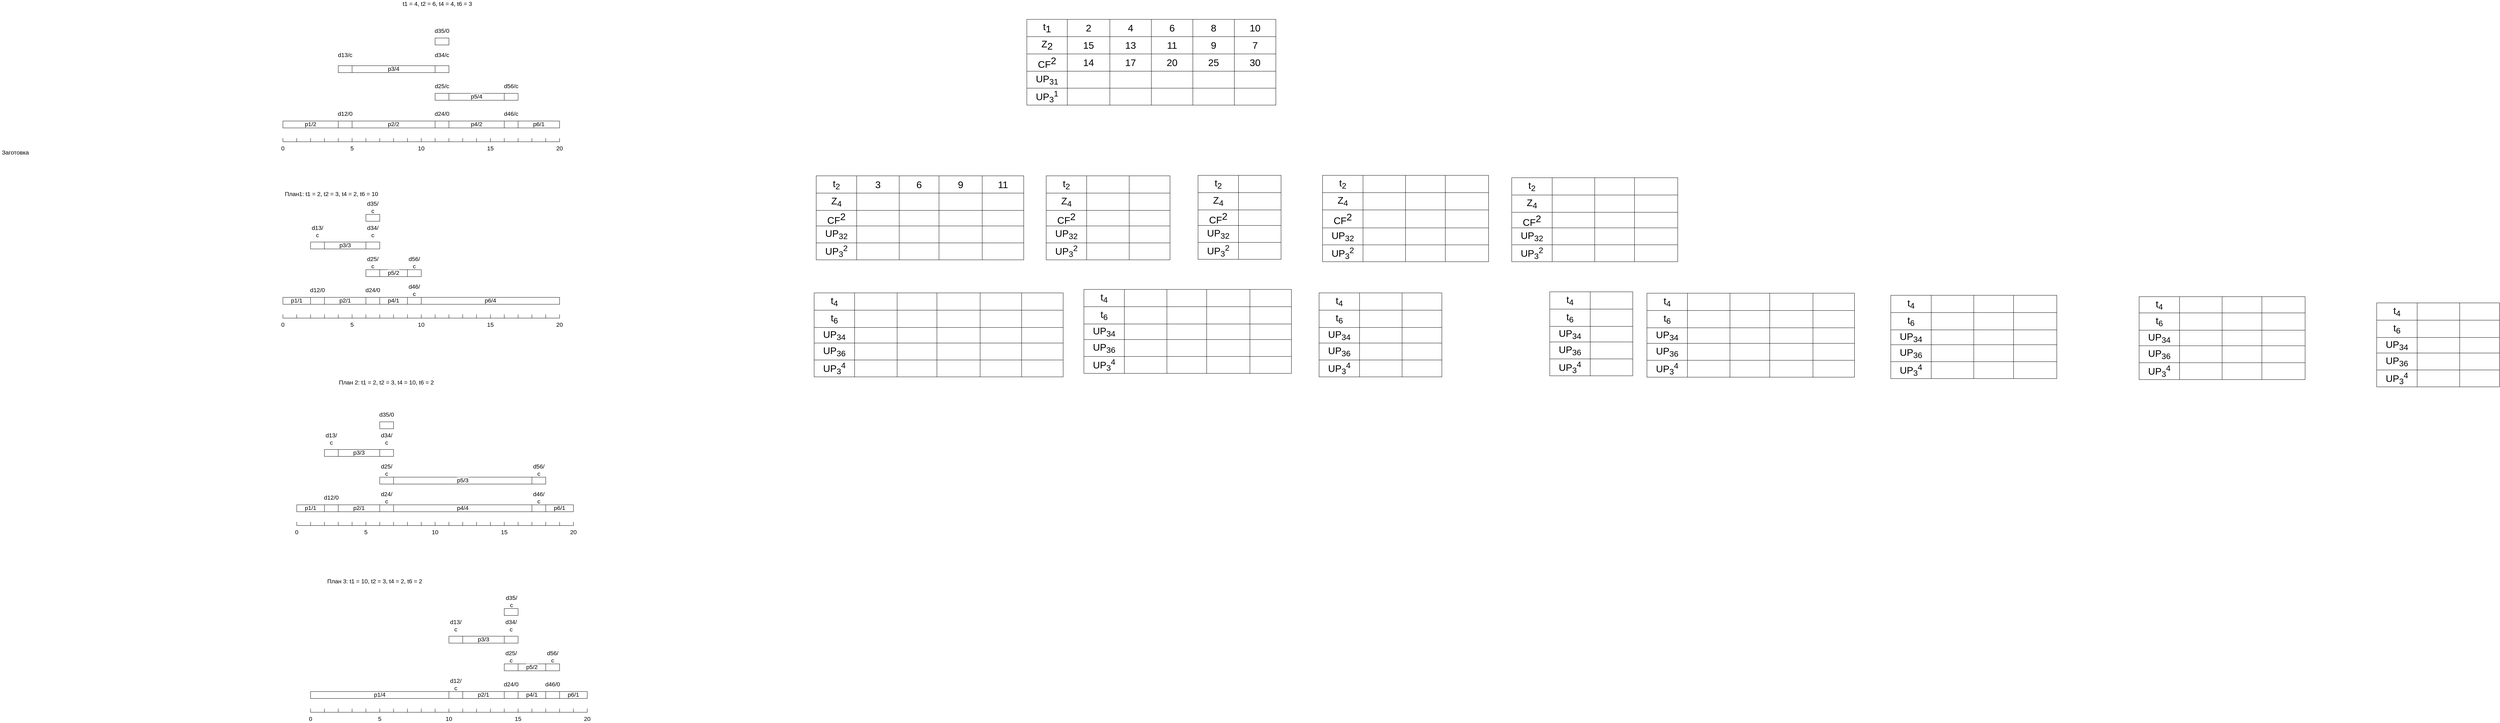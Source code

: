 <mxfile version="15.3.5" type="github">
  <diagram id="5TVpf9pFSXQtdb6u9UF1" name="Page-1">
    <mxGraphModel dx="4382" dy="1985" grid="0" gridSize="10" guides="1" tooltips="1" connect="1" arrows="1" fold="1" page="1" pageScale="1" pageWidth="827" pageHeight="1169" math="0" shadow="0">
      <root>
        <mxCell id="0" />
        <mxCell id="1" parent="0" />
        <mxCell id="Q7LAkUCVUbcERlkNP3Z0-7" value="&lt;font style=&quot;font-size: 17px;&quot;&gt;p1/2&lt;/font&gt;" style="whiteSpace=wrap;html=1;fontSize=17;" parent="1" vertex="1">
          <mxGeometry x="160" y="380" width="160" height="20" as="geometry" />
        </mxCell>
        <mxCell id="Q7LAkUCVUbcERlkNP3Z0-8" style="edgeStyle=orthogonalEdgeStyle;orthogonalLoop=1;jettySize=auto;html=1;exitX=0.5;exitY=1;exitDx=0;exitDy=0;fontSize=17;" parent="1" source="Q7LAkUCVUbcERlkNP3Z0-7" target="Q7LAkUCVUbcERlkNP3Z0-7" edge="1">
          <mxGeometry relative="1" as="geometry" />
        </mxCell>
        <mxCell id="Q7LAkUCVUbcERlkNP3Z0-9" value="" style="whiteSpace=wrap;html=1;fontSize=17;" parent="1" vertex="1">
          <mxGeometry x="320" y="380" width="40" height="20" as="geometry" />
        </mxCell>
        <mxCell id="Q7LAkUCVUbcERlkNP3Z0-10" value="" style="shape=partialRectangle;whiteSpace=wrap;html=1;top=0;bottom=0;fillColor=none;fontSize=17;" parent="1" vertex="1">
          <mxGeometry x="160" y="430" width="40" height="10" as="geometry" />
        </mxCell>
        <mxCell id="Q7LAkUCVUbcERlkNP3Z0-11" value="" style="shape=partialRectangle;whiteSpace=wrap;html=1;top=0;bottom=0;fillColor=none;fontSize=17;" parent="1" vertex="1">
          <mxGeometry x="200" y="430" width="40" height="10" as="geometry" />
        </mxCell>
        <mxCell id="Q7LAkUCVUbcERlkNP3Z0-12" value="" style="shape=partialRectangle;whiteSpace=wrap;html=1;top=0;bottom=0;fillColor=none;fontSize=17;" parent="1" vertex="1">
          <mxGeometry x="240" y="430" width="40" height="10" as="geometry" />
        </mxCell>
        <mxCell id="Q7LAkUCVUbcERlkNP3Z0-13" value="" style="shape=partialRectangle;whiteSpace=wrap;html=1;top=0;bottom=0;fillColor=none;fontSize=17;" parent="1" vertex="1">
          <mxGeometry x="280" y="430" width="40" height="10" as="geometry" />
        </mxCell>
        <mxCell id="Q7LAkUCVUbcERlkNP3Z0-14" value="" style="shape=partialRectangle;whiteSpace=wrap;html=1;top=0;bottom=0;fillColor=none;fontSize=17;" parent="1" vertex="1">
          <mxGeometry x="320" y="430" width="40" height="10" as="geometry" />
        </mxCell>
        <mxCell id="Q7LAkUCVUbcERlkNP3Z0-15" value="" style="shape=partialRectangle;whiteSpace=wrap;html=1;top=0;bottom=0;fillColor=none;fontSize=17;" parent="1" vertex="1">
          <mxGeometry x="360" y="430" width="40" height="10" as="geometry" />
        </mxCell>
        <mxCell id="Q7LAkUCVUbcERlkNP3Z0-16" value="" style="shape=partialRectangle;whiteSpace=wrap;html=1;top=0;bottom=0;fillColor=none;fontSize=17;" parent="1" vertex="1">
          <mxGeometry x="400" y="430" width="40" height="10" as="geometry" />
        </mxCell>
        <mxCell id="Q7LAkUCVUbcERlkNP3Z0-17" value="" style="shape=partialRectangle;whiteSpace=wrap;html=1;top=0;bottom=0;fillColor=none;fontSize=17;" parent="1" vertex="1">
          <mxGeometry x="440" y="430" width="40" height="10" as="geometry" />
        </mxCell>
        <mxCell id="Q7LAkUCVUbcERlkNP3Z0-18" value="" style="shape=partialRectangle;whiteSpace=wrap;html=1;top=0;bottom=0;fillColor=none;fontSize=17;" parent="1" vertex="1">
          <mxGeometry x="520" y="430" width="40" height="10" as="geometry" />
        </mxCell>
        <mxCell id="Q7LAkUCVUbcERlkNP3Z0-19" value="" style="shape=partialRectangle;whiteSpace=wrap;html=1;top=0;bottom=0;fillColor=none;fontSize=17;" parent="1" vertex="1">
          <mxGeometry x="480" y="430" width="40" height="10" as="geometry" />
        </mxCell>
        <mxCell id="Q7LAkUCVUbcERlkNP3Z0-30" value="" style="shape=partialRectangle;whiteSpace=wrap;html=1;top=0;bottom=0;fillColor=none;fontSize=17;" parent="1" vertex="1">
          <mxGeometry x="560" y="430" width="40" height="10" as="geometry" />
        </mxCell>
        <mxCell id="Q7LAkUCVUbcERlkNP3Z0-31" value="" style="shape=partialRectangle;whiteSpace=wrap;html=1;top=0;bottom=0;fillColor=none;fontSize=17;" parent="1" vertex="1">
          <mxGeometry x="600" y="430" width="40" height="10" as="geometry" />
        </mxCell>
        <mxCell id="Q7LAkUCVUbcERlkNP3Z0-32" value="" style="shape=partialRectangle;whiteSpace=wrap;html=1;top=0;bottom=0;fillColor=none;fontSize=17;" parent="1" vertex="1">
          <mxGeometry x="640" y="430" width="40" height="10" as="geometry" />
        </mxCell>
        <mxCell id="Q7LAkUCVUbcERlkNP3Z0-33" value="" style="shape=partialRectangle;whiteSpace=wrap;html=1;top=0;bottom=0;fillColor=none;fontSize=17;" parent="1" vertex="1">
          <mxGeometry x="680" y="430" width="40" height="10" as="geometry" />
        </mxCell>
        <mxCell id="Q7LAkUCVUbcERlkNP3Z0-34" value="" style="shape=partialRectangle;whiteSpace=wrap;html=1;top=0;bottom=0;fillColor=none;fontSize=17;" parent="1" vertex="1">
          <mxGeometry x="720" y="430" width="40" height="10" as="geometry" />
        </mxCell>
        <mxCell id="Q7LAkUCVUbcERlkNP3Z0-35" value="" style="shape=partialRectangle;whiteSpace=wrap;html=1;top=0;bottom=0;fillColor=none;fontSize=17;" parent="1" vertex="1">
          <mxGeometry x="760" y="430" width="40" height="10" as="geometry" />
        </mxCell>
        <mxCell id="Q7LAkUCVUbcERlkNP3Z0-36" value="" style="shape=partialRectangle;whiteSpace=wrap;html=1;top=0;bottom=0;fillColor=none;fontSize=17;" parent="1" vertex="1">
          <mxGeometry x="800" y="430" width="40" height="10" as="geometry" />
        </mxCell>
        <mxCell id="Q7LAkUCVUbcERlkNP3Z0-37" value="" style="shape=partialRectangle;whiteSpace=wrap;html=1;top=0;bottom=0;fillColor=none;fontSize=17;" parent="1" vertex="1">
          <mxGeometry x="840" y="430" width="40" height="10" as="geometry" />
        </mxCell>
        <mxCell id="Q7LAkUCVUbcERlkNP3Z0-38" value="" style="shape=partialRectangle;whiteSpace=wrap;html=1;top=0;bottom=0;fillColor=none;fontSize=17;" parent="1" vertex="1">
          <mxGeometry x="920" y="430" width="40" height="10" as="geometry" />
        </mxCell>
        <mxCell id="Q7LAkUCVUbcERlkNP3Z0-39" value="" style="shape=partialRectangle;whiteSpace=wrap;html=1;top=0;bottom=0;fillColor=none;fontSize=17;" parent="1" vertex="1">
          <mxGeometry x="880" y="430" width="40" height="10" as="geometry" />
        </mxCell>
        <mxCell id="Q7LAkUCVUbcERlkNP3Z0-40" value="" style="endArrow=none;html=1;exitX=0;exitY=1;exitDx=0;exitDy=0;entryX=1;entryY=1;entryDx=0;entryDy=0;fontSize=17;" parent="1" source="Q7LAkUCVUbcERlkNP3Z0-10" target="Q7LAkUCVUbcERlkNP3Z0-38" edge="1">
          <mxGeometry width="50" height="50" relative="1" as="geometry">
            <mxPoint x="540" y="410" as="sourcePoint" />
            <mxPoint x="590" y="360" as="targetPoint" />
          </mxGeometry>
        </mxCell>
        <mxCell id="Q7LAkUCVUbcERlkNP3Z0-41" value="&lt;font style=&quot;font-size: 17px;&quot;&gt;0&lt;/font&gt;" style="text;html=1;strokeColor=none;fillColor=none;align=center;verticalAlign=middle;whiteSpace=wrap;fontSize=17;" parent="1" vertex="1">
          <mxGeometry x="140" y="450" width="40" height="20" as="geometry" />
        </mxCell>
        <mxCell id="Q7LAkUCVUbcERlkNP3Z0-42" value="&lt;font style=&quot;font-size: 17px;&quot;&gt;20&lt;/font&gt;" style="text;html=1;strokeColor=none;fillColor=none;align=center;verticalAlign=middle;whiteSpace=wrap;fontSize=17;" parent="1" vertex="1">
          <mxGeometry x="940" y="450" width="40" height="20" as="geometry" />
        </mxCell>
        <mxCell id="Q7LAkUCVUbcERlkNP3Z0-43" value="&lt;font style=&quot;font-size: 17px;&quot;&gt;5&lt;/font&gt;" style="text;html=1;strokeColor=none;fillColor=none;align=center;verticalAlign=middle;whiteSpace=wrap;fontSize=17;" parent="1" vertex="1">
          <mxGeometry x="340" y="450" width="40" height="20" as="geometry" />
        </mxCell>
        <mxCell id="Q7LAkUCVUbcERlkNP3Z0-44" value="&lt;font style=&quot;font-size: 17px;&quot;&gt;10&lt;/font&gt;" style="text;html=1;strokeColor=none;fillColor=none;align=center;verticalAlign=middle;whiteSpace=wrap;fontSize=17;" parent="1" vertex="1">
          <mxGeometry x="540" y="450" width="40" height="20" as="geometry" />
        </mxCell>
        <mxCell id="Q7LAkUCVUbcERlkNP3Z0-45" value="&lt;font style=&quot;font-size: 17px;&quot;&gt;15&lt;/font&gt;" style="text;html=1;strokeColor=none;fillColor=none;align=center;verticalAlign=middle;whiteSpace=wrap;fontSize=17;" parent="1" vertex="1">
          <mxGeometry x="740" y="450" width="40" height="20" as="geometry" />
        </mxCell>
        <mxCell id="Q7LAkUCVUbcERlkNP3Z0-46" value="&lt;span style=&quot;font-size: 17px;&quot;&gt;p2/2&lt;/span&gt;" style="whiteSpace=wrap;html=1;fontSize=17;" parent="1" vertex="1">
          <mxGeometry x="360" y="380" width="240" height="20" as="geometry" />
        </mxCell>
        <mxCell id="Q7LAkUCVUbcERlkNP3Z0-47" value="" style="whiteSpace=wrap;html=1;fontSize=17;" parent="1" vertex="1">
          <mxGeometry x="600" y="380" width="40" height="20" as="geometry" />
        </mxCell>
        <mxCell id="Q7LAkUCVUbcERlkNP3Z0-48" value="" style="whiteSpace=wrap;html=1;fontSize=17;" parent="1" vertex="1">
          <mxGeometry x="800" y="380" width="40" height="20" as="geometry" />
        </mxCell>
        <mxCell id="Q7LAkUCVUbcERlkNP3Z0-49" value="&lt;span style=&quot;font-size: 17px;&quot;&gt;p4/2&lt;/span&gt;" style="whiteSpace=wrap;html=1;fontSize=17;" parent="1" vertex="1">
          <mxGeometry x="640" y="380" width="160" height="20" as="geometry" />
        </mxCell>
        <mxCell id="Q7LAkUCVUbcERlkNP3Z0-50" value="&lt;span style=&quot;font-size: 17px;&quot;&gt;p6/1&lt;/span&gt;" style="whiteSpace=wrap;html=1;fontSize=17;" parent="1" vertex="1">
          <mxGeometry x="840" y="380" width="120" height="20" as="geometry" />
        </mxCell>
        <mxCell id="Q7LAkUCVUbcERlkNP3Z0-51" value="" style="whiteSpace=wrap;html=1;fontSize=17;" parent="1" vertex="1">
          <mxGeometry x="800" y="300" width="40" height="20" as="geometry" />
        </mxCell>
        <mxCell id="Q7LAkUCVUbcERlkNP3Z0-52" value="" style="whiteSpace=wrap;html=1;fontSize=17;" parent="1" vertex="1">
          <mxGeometry x="600" y="300" width="40" height="20" as="geometry" />
        </mxCell>
        <mxCell id="Q7LAkUCVUbcERlkNP3Z0-53" value="" style="whiteSpace=wrap;html=1;fontSize=17;" parent="1" vertex="1">
          <mxGeometry x="600" y="220" width="40" height="20" as="geometry" />
        </mxCell>
        <mxCell id="Q7LAkUCVUbcERlkNP3Z0-54" value="" style="whiteSpace=wrap;html=1;fontSize=17;" parent="1" vertex="1">
          <mxGeometry x="600" y="140" width="40" height="20" as="geometry" />
        </mxCell>
        <mxCell id="Q7LAkUCVUbcERlkNP3Z0-56" value="" style="whiteSpace=wrap;html=1;fontSize=17;" parent="1" vertex="1">
          <mxGeometry x="320" y="220" width="40" height="20" as="geometry" />
        </mxCell>
        <mxCell id="Q7LAkUCVUbcERlkNP3Z0-57" value="&lt;span style=&quot;font-size: 17px;&quot;&gt;p3/4&lt;/span&gt;" style="whiteSpace=wrap;html=1;fontSize=17;" parent="1" vertex="1">
          <mxGeometry x="360" y="220" width="240" height="20" as="geometry" />
        </mxCell>
        <mxCell id="Q7LAkUCVUbcERlkNP3Z0-58" value="&lt;span style=&quot;color: rgb(0, 0, 0); font-family: helvetica; font-size: 17px; font-style: normal; font-weight: 400; letter-spacing: normal; text-align: center; text-indent: 0px; text-transform: none; word-spacing: 0px; background-color: rgb(255, 255, 255); display: inline; float: none;&quot;&gt;p5/4&lt;/span&gt;" style="whiteSpace=wrap;html=1;fontSize=17;" parent="1" vertex="1">
          <mxGeometry x="640" y="300" width="160" height="20" as="geometry" />
        </mxCell>
        <mxCell id="Q7LAkUCVUbcERlkNP3Z0-60" value="&lt;font style=&quot;font-size: 17px;&quot;&gt;t1 = 4, t2 = 6, t4 = 4, t6 = 3&lt;/font&gt;" style="text;html=1;align=center;verticalAlign=middle;resizable=0;points=[];autosize=1;strokeColor=none;fontSize=17;" parent="1" vertex="1">
          <mxGeometry x="501" y="30" width="210" height="24" as="geometry" />
        </mxCell>
        <mxCell id="Q7LAkUCVUbcERlkNP3Z0-61" value="&lt;span style=&quot;font-size: 17px;&quot;&gt;d12/0&lt;/span&gt;" style="text;html=1;strokeColor=none;fillColor=none;align=center;verticalAlign=middle;whiteSpace=wrap;fontSize=17;" parent="1" vertex="1">
          <mxGeometry x="320" y="350" width="40" height="20" as="geometry" />
        </mxCell>
        <mxCell id="Q7LAkUCVUbcERlkNP3Z0-62" value="&lt;span style=&quot;font-size: 17px;&quot;&gt;d13/c&lt;/span&gt;" style="text;html=1;strokeColor=none;fillColor=none;align=center;verticalAlign=middle;whiteSpace=wrap;fontSize=17;" parent="1" vertex="1">
          <mxGeometry x="320" y="180" width="40" height="20" as="geometry" />
        </mxCell>
        <mxCell id="Q7LAkUCVUbcERlkNP3Z0-63" value="&lt;span style=&quot;font-size: 17px;&quot;&gt;d24/0&lt;/span&gt;" style="text;html=1;strokeColor=none;fillColor=none;align=center;verticalAlign=middle;whiteSpace=wrap;fontSize=17;" parent="1" vertex="1">
          <mxGeometry x="600" y="350" width="40" height="20" as="geometry" />
        </mxCell>
        <mxCell id="Q7LAkUCVUbcERlkNP3Z0-64" value="&lt;span style=&quot;font-size: 17px;&quot;&gt;d25/c&lt;/span&gt;" style="text;html=1;strokeColor=none;fillColor=none;align=center;verticalAlign=middle;whiteSpace=wrap;fontSize=17;" parent="1" vertex="1">
          <mxGeometry x="600" y="270" width="40" height="20" as="geometry" />
        </mxCell>
        <mxCell id="Q7LAkUCVUbcERlkNP3Z0-65" value="&lt;span style=&quot;font-size: 17px;&quot;&gt;d34/c&lt;/span&gt;" style="text;html=1;strokeColor=none;fillColor=none;align=center;verticalAlign=middle;whiteSpace=wrap;fontSize=17;" parent="1" vertex="1">
          <mxGeometry x="600" y="180" width="40" height="20" as="geometry" />
        </mxCell>
        <mxCell id="Q7LAkUCVUbcERlkNP3Z0-66" value="&lt;span style=&quot;font-size: 17px;&quot;&gt;d35/0&lt;/span&gt;" style="text;html=1;strokeColor=none;fillColor=none;align=center;verticalAlign=middle;whiteSpace=wrap;fontSize=17;" parent="1" vertex="1">
          <mxGeometry x="600" y="110" width="40" height="20" as="geometry" />
        </mxCell>
        <mxCell id="Q7LAkUCVUbcERlkNP3Z0-67" value="&lt;span style=&quot;font-size: 17px;&quot;&gt;d46/c&lt;/span&gt;" style="text;html=1;strokeColor=none;fillColor=none;align=center;verticalAlign=middle;whiteSpace=wrap;fontSize=17;" parent="1" vertex="1">
          <mxGeometry x="800" y="350" width="40" height="20" as="geometry" />
        </mxCell>
        <mxCell id="Q7LAkUCVUbcERlkNP3Z0-68" value="&lt;span style=&quot;font-size: 17px;&quot;&gt;d56/c&lt;/span&gt;" style="text;html=1;strokeColor=none;fillColor=none;align=center;verticalAlign=middle;whiteSpace=wrap;fontSize=17;" parent="1" vertex="1">
          <mxGeometry x="800" y="270" width="40" height="20" as="geometry" />
        </mxCell>
        <mxCell id="Q7LAkUCVUbcERlkNP3Z0-69" value="&lt;font style=&quot;font-size: 17px;&quot;&gt;p1/4&lt;/font&gt;" style="whiteSpace=wrap;html=1;fontSize=17;" parent="1" vertex="1">
          <mxGeometry x="240" y="2030" width="400" height="20" as="geometry" />
        </mxCell>
        <mxCell id="Q7LAkUCVUbcERlkNP3Z0-70" style="edgeStyle=orthogonalEdgeStyle;orthogonalLoop=1;jettySize=auto;html=1;exitX=0.5;exitY=1;exitDx=0;exitDy=0;fontSize=17;" parent="1" source="Q7LAkUCVUbcERlkNP3Z0-69" target="Q7LAkUCVUbcERlkNP3Z0-69" edge="1">
          <mxGeometry relative="1" as="geometry" />
        </mxCell>
        <mxCell id="Q7LAkUCVUbcERlkNP3Z0-71" value="" style="whiteSpace=wrap;html=1;fontSize=17;" parent="1" vertex="1">
          <mxGeometry x="640" y="2030" width="40" height="20" as="geometry" />
        </mxCell>
        <mxCell id="Q7LAkUCVUbcERlkNP3Z0-72" value="" style="shape=partialRectangle;whiteSpace=wrap;html=1;top=0;bottom=0;fillColor=none;fontSize=17;" parent="1" vertex="1">
          <mxGeometry x="240" y="2080" width="40" height="10" as="geometry" />
        </mxCell>
        <mxCell id="Q7LAkUCVUbcERlkNP3Z0-73" value="" style="shape=partialRectangle;whiteSpace=wrap;html=1;top=0;bottom=0;fillColor=none;fontSize=17;" parent="1" vertex="1">
          <mxGeometry x="280" y="2080" width="40" height="10" as="geometry" />
        </mxCell>
        <mxCell id="Q7LAkUCVUbcERlkNP3Z0-74" value="" style="shape=partialRectangle;whiteSpace=wrap;html=1;top=0;bottom=0;fillColor=none;fontSize=17;" parent="1" vertex="1">
          <mxGeometry x="320" y="2080" width="40" height="10" as="geometry" />
        </mxCell>
        <mxCell id="Q7LAkUCVUbcERlkNP3Z0-75" value="" style="shape=partialRectangle;whiteSpace=wrap;html=1;top=0;bottom=0;fillColor=none;fontSize=17;" parent="1" vertex="1">
          <mxGeometry x="360" y="2080" width="40" height="10" as="geometry" />
        </mxCell>
        <mxCell id="Q7LAkUCVUbcERlkNP3Z0-76" value="" style="shape=partialRectangle;whiteSpace=wrap;html=1;top=0;bottom=0;fillColor=none;fontSize=17;" parent="1" vertex="1">
          <mxGeometry x="400" y="2080" width="40" height="10" as="geometry" />
        </mxCell>
        <mxCell id="Q7LAkUCVUbcERlkNP3Z0-77" value="" style="shape=partialRectangle;whiteSpace=wrap;html=1;top=0;bottom=0;fillColor=none;fontSize=17;" parent="1" vertex="1">
          <mxGeometry x="440" y="2080" width="40" height="10" as="geometry" />
        </mxCell>
        <mxCell id="Q7LAkUCVUbcERlkNP3Z0-78" value="" style="shape=partialRectangle;whiteSpace=wrap;html=1;top=0;bottom=0;fillColor=none;fontSize=17;" parent="1" vertex="1">
          <mxGeometry x="480" y="2080" width="40" height="10" as="geometry" />
        </mxCell>
        <mxCell id="Q7LAkUCVUbcERlkNP3Z0-79" value="" style="shape=partialRectangle;whiteSpace=wrap;html=1;top=0;bottom=0;fillColor=none;fontSize=17;" parent="1" vertex="1">
          <mxGeometry x="520" y="2080" width="40" height="10" as="geometry" />
        </mxCell>
        <mxCell id="Q7LAkUCVUbcERlkNP3Z0-80" value="" style="shape=partialRectangle;whiteSpace=wrap;html=1;top=0;bottom=0;fillColor=none;fontSize=17;" parent="1" vertex="1">
          <mxGeometry x="600" y="2080" width="40" height="10" as="geometry" />
        </mxCell>
        <mxCell id="Q7LAkUCVUbcERlkNP3Z0-81" value="" style="shape=partialRectangle;whiteSpace=wrap;html=1;top=0;bottom=0;fillColor=none;fontSize=17;" parent="1" vertex="1">
          <mxGeometry x="560" y="2080" width="40" height="10" as="geometry" />
        </mxCell>
        <mxCell id="Q7LAkUCVUbcERlkNP3Z0-82" value="" style="shape=partialRectangle;whiteSpace=wrap;html=1;top=0;bottom=0;fillColor=none;fontSize=17;" parent="1" vertex="1">
          <mxGeometry x="640" y="2080" width="40" height="10" as="geometry" />
        </mxCell>
        <mxCell id="Q7LAkUCVUbcERlkNP3Z0-83" value="" style="shape=partialRectangle;whiteSpace=wrap;html=1;top=0;bottom=0;fillColor=none;fontSize=17;" parent="1" vertex="1">
          <mxGeometry x="680" y="2080" width="40" height="10" as="geometry" />
        </mxCell>
        <mxCell id="Q7LAkUCVUbcERlkNP3Z0-84" value="" style="shape=partialRectangle;whiteSpace=wrap;html=1;top=0;bottom=0;fillColor=none;fontSize=17;" parent="1" vertex="1">
          <mxGeometry x="720" y="2080" width="40" height="10" as="geometry" />
        </mxCell>
        <mxCell id="Q7LAkUCVUbcERlkNP3Z0-85" value="" style="shape=partialRectangle;whiteSpace=wrap;html=1;top=0;bottom=0;fillColor=none;fontSize=17;" parent="1" vertex="1">
          <mxGeometry x="760" y="2080" width="40" height="10" as="geometry" />
        </mxCell>
        <mxCell id="Q7LAkUCVUbcERlkNP3Z0-86" value="" style="shape=partialRectangle;whiteSpace=wrap;html=1;top=0;bottom=0;fillColor=none;fontSize=17;" parent="1" vertex="1">
          <mxGeometry x="800" y="2080" width="40" height="10" as="geometry" />
        </mxCell>
        <mxCell id="Q7LAkUCVUbcERlkNP3Z0-87" value="" style="shape=partialRectangle;whiteSpace=wrap;html=1;top=0;bottom=0;fillColor=none;fontSize=17;" parent="1" vertex="1">
          <mxGeometry x="840" y="2080" width="40" height="10" as="geometry" />
        </mxCell>
        <mxCell id="Q7LAkUCVUbcERlkNP3Z0-88" value="" style="shape=partialRectangle;whiteSpace=wrap;html=1;top=0;bottom=0;fillColor=none;fontSize=17;" parent="1" vertex="1">
          <mxGeometry x="880" y="2080" width="40" height="10" as="geometry" />
        </mxCell>
        <mxCell id="Q7LAkUCVUbcERlkNP3Z0-89" value="" style="shape=partialRectangle;whiteSpace=wrap;html=1;top=0;bottom=0;fillColor=none;fontSize=17;" parent="1" vertex="1">
          <mxGeometry x="920" y="2080" width="40" height="10" as="geometry" />
        </mxCell>
        <mxCell id="Q7LAkUCVUbcERlkNP3Z0-90" value="" style="shape=partialRectangle;whiteSpace=wrap;html=1;top=0;bottom=0;fillColor=none;fontSize=17;" parent="1" vertex="1">
          <mxGeometry x="1000" y="2080" width="40" height="10" as="geometry" />
        </mxCell>
        <mxCell id="Q7LAkUCVUbcERlkNP3Z0-91" value="" style="shape=partialRectangle;whiteSpace=wrap;html=1;top=0;bottom=0;fillColor=none;fontSize=17;" parent="1" vertex="1">
          <mxGeometry x="960" y="2080" width="40" height="10" as="geometry" />
        </mxCell>
        <mxCell id="Q7LAkUCVUbcERlkNP3Z0-92" value="" style="endArrow=none;html=1;exitX=0;exitY=1;exitDx=0;exitDy=0;entryX=1;entryY=1;entryDx=0;entryDy=0;fontSize=17;" parent="1" source="Q7LAkUCVUbcERlkNP3Z0-72" target="Q7LAkUCVUbcERlkNP3Z0-90" edge="1">
          <mxGeometry width="50" height="50" relative="1" as="geometry">
            <mxPoint x="620" y="2060" as="sourcePoint" />
            <mxPoint x="670" y="2010" as="targetPoint" />
          </mxGeometry>
        </mxCell>
        <mxCell id="Q7LAkUCVUbcERlkNP3Z0-93" value="&lt;font style=&quot;font-size: 17px;&quot;&gt;0&lt;/font&gt;" style="text;html=1;strokeColor=none;fillColor=none;align=center;verticalAlign=middle;whiteSpace=wrap;fontSize=17;" parent="1" vertex="1">
          <mxGeometry x="220" y="2100" width="40" height="20" as="geometry" />
        </mxCell>
        <mxCell id="Q7LAkUCVUbcERlkNP3Z0-94" value="&lt;font style=&quot;font-size: 17px;&quot;&gt;20&lt;/font&gt;" style="text;html=1;strokeColor=none;fillColor=none;align=center;verticalAlign=middle;whiteSpace=wrap;fontSize=17;" parent="1" vertex="1">
          <mxGeometry x="1020" y="2100" width="40" height="20" as="geometry" />
        </mxCell>
        <mxCell id="Q7LAkUCVUbcERlkNP3Z0-95" value="&lt;font style=&quot;font-size: 17px;&quot;&gt;5&lt;/font&gt;" style="text;html=1;strokeColor=none;fillColor=none;align=center;verticalAlign=middle;whiteSpace=wrap;fontSize=17;" parent="1" vertex="1">
          <mxGeometry x="420" y="2100" width="40" height="20" as="geometry" />
        </mxCell>
        <mxCell id="Q7LAkUCVUbcERlkNP3Z0-96" value="&lt;font style=&quot;font-size: 17px;&quot;&gt;10&lt;/font&gt;" style="text;html=1;strokeColor=none;fillColor=none;align=center;verticalAlign=middle;whiteSpace=wrap;fontSize=17;" parent="1" vertex="1">
          <mxGeometry x="620" y="2100" width="40" height="20" as="geometry" />
        </mxCell>
        <mxCell id="Q7LAkUCVUbcERlkNP3Z0-97" value="&lt;font style=&quot;font-size: 17px;&quot;&gt;15&lt;/font&gt;" style="text;html=1;strokeColor=none;fillColor=none;align=center;verticalAlign=middle;whiteSpace=wrap;fontSize=17;" parent="1" vertex="1">
          <mxGeometry x="820" y="2100" width="40" height="20" as="geometry" />
        </mxCell>
        <mxCell id="Q7LAkUCVUbcERlkNP3Z0-98" value="&lt;span style=&quot;font-size: 17px;&quot;&gt;p2/1&lt;/span&gt;" style="whiteSpace=wrap;html=1;fontSize=17;" parent="1" vertex="1">
          <mxGeometry x="680" y="2030" width="120" height="20" as="geometry" />
        </mxCell>
        <mxCell id="Q7LAkUCVUbcERlkNP3Z0-99" value="" style="whiteSpace=wrap;html=1;fontSize=17;" parent="1" vertex="1">
          <mxGeometry x="800" y="2030" width="40" height="20" as="geometry" />
        </mxCell>
        <mxCell id="Q7LAkUCVUbcERlkNP3Z0-100" value="" style="whiteSpace=wrap;html=1;fontSize=17;" parent="1" vertex="1">
          <mxGeometry x="920" y="2030" width="40" height="20" as="geometry" />
        </mxCell>
        <mxCell id="Q7LAkUCVUbcERlkNP3Z0-101" value="&lt;span style=&quot;font-size: 17px;&quot;&gt;p4/1&lt;/span&gt;" style="whiteSpace=wrap;html=1;fontSize=17;" parent="1" vertex="1">
          <mxGeometry x="840" y="2030" width="80" height="20" as="geometry" />
        </mxCell>
        <mxCell id="Q7LAkUCVUbcERlkNP3Z0-102" value="&lt;span style=&quot;font-size: 17px;&quot;&gt;p6/1&lt;/span&gt;" style="whiteSpace=wrap;html=1;fontSize=17;" parent="1" vertex="1">
          <mxGeometry x="960" y="2030" width="80" height="20" as="geometry" />
        </mxCell>
        <mxCell id="Q7LAkUCVUbcERlkNP3Z0-103" value="" style="whiteSpace=wrap;html=1;fontSize=17;" parent="1" vertex="1">
          <mxGeometry x="920" y="1950" width="40" height="20" as="geometry" />
        </mxCell>
        <mxCell id="Q7LAkUCVUbcERlkNP3Z0-104" value="" style="whiteSpace=wrap;html=1;fontSize=17;" parent="1" vertex="1">
          <mxGeometry x="800" y="1950" width="40" height="20" as="geometry" />
        </mxCell>
        <mxCell id="Q7LAkUCVUbcERlkNP3Z0-105" value="" style="whiteSpace=wrap;html=1;fontSize=17;" parent="1" vertex="1">
          <mxGeometry x="800" y="1870" width="40" height="20" as="geometry" />
        </mxCell>
        <mxCell id="Q7LAkUCVUbcERlkNP3Z0-106" value="" style="whiteSpace=wrap;html=1;fontSize=17;" parent="1" vertex="1">
          <mxGeometry x="800" y="1790" width="40" height="20" as="geometry" />
        </mxCell>
        <mxCell id="Q7LAkUCVUbcERlkNP3Z0-107" value="" style="whiteSpace=wrap;html=1;fontSize=17;" parent="1" vertex="1">
          <mxGeometry x="640" y="1870" width="40" height="20" as="geometry" />
        </mxCell>
        <mxCell id="Q7LAkUCVUbcERlkNP3Z0-108" value="&lt;span style=&quot;font-size: 17px;&quot;&gt;p3/3&lt;/span&gt;" style="whiteSpace=wrap;html=1;fontSize=17;" parent="1" vertex="1">
          <mxGeometry x="680" y="1870" width="120" height="20" as="geometry" />
        </mxCell>
        <mxCell id="Q7LAkUCVUbcERlkNP3Z0-109" value="&lt;span style=&quot;color: rgb(0, 0, 0); font-family: helvetica; font-size: 17px; font-style: normal; font-weight: 400; letter-spacing: normal; text-align: center; text-indent: 0px; text-transform: none; word-spacing: 0px; background-color: rgb(255, 255, 255); display: inline; float: none;&quot;&gt;p5/2&lt;/span&gt;" style="whiteSpace=wrap;html=1;fontSize=17;" parent="1" vertex="1">
          <mxGeometry x="840" y="1950" width="80" height="20" as="geometry" />
        </mxCell>
        <mxCell id="Q7LAkUCVUbcERlkNP3Z0-110" value="&lt;span style=&quot;font-size: 17px;&quot;&gt;d12/с&lt;/span&gt;" style="text;html=1;strokeColor=none;fillColor=none;align=center;verticalAlign=middle;whiteSpace=wrap;fontSize=17;" parent="1" vertex="1">
          <mxGeometry x="640" y="2000" width="40" height="20" as="geometry" />
        </mxCell>
        <mxCell id="Q7LAkUCVUbcERlkNP3Z0-111" value="&lt;span style=&quot;font-size: 17px;&quot;&gt;d13/с&lt;/span&gt;" style="text;html=1;strokeColor=none;fillColor=none;align=center;verticalAlign=middle;whiteSpace=wrap;fontSize=17;" parent="1" vertex="1">
          <mxGeometry x="640" y="1830" width="40" height="20" as="geometry" />
        </mxCell>
        <mxCell id="Q7LAkUCVUbcERlkNP3Z0-112" value="&lt;span style=&quot;font-size: 17px;&quot;&gt;d24/0&lt;/span&gt;" style="text;html=1;strokeColor=none;fillColor=none;align=center;verticalAlign=middle;whiteSpace=wrap;fontSize=17;" parent="1" vertex="1">
          <mxGeometry x="800" y="2000" width="40" height="20" as="geometry" />
        </mxCell>
        <mxCell id="Q7LAkUCVUbcERlkNP3Z0-113" value="&lt;span style=&quot;font-size: 17px;&quot;&gt;d25/с&lt;/span&gt;" style="text;html=1;strokeColor=none;fillColor=none;align=center;verticalAlign=middle;whiteSpace=wrap;fontSize=17;" parent="1" vertex="1">
          <mxGeometry x="800" y="1920" width="40" height="20" as="geometry" />
        </mxCell>
        <mxCell id="Q7LAkUCVUbcERlkNP3Z0-114" value="&lt;span style=&quot;font-size: 17px;&quot;&gt;d34/с&lt;/span&gt;" style="text;html=1;strokeColor=none;fillColor=none;align=center;verticalAlign=middle;whiteSpace=wrap;fontSize=17;" parent="1" vertex="1">
          <mxGeometry x="800" y="1830" width="40" height="20" as="geometry" />
        </mxCell>
        <mxCell id="Q7LAkUCVUbcERlkNP3Z0-115" value="&lt;span style=&quot;font-size: 17px;&quot;&gt;d35/с&lt;/span&gt;" style="text;html=1;strokeColor=none;fillColor=none;align=center;verticalAlign=middle;whiteSpace=wrap;fontSize=17;" parent="1" vertex="1">
          <mxGeometry x="801" y="1760" width="40" height="20" as="geometry" />
        </mxCell>
        <mxCell id="Q7LAkUCVUbcERlkNP3Z0-116" value="&lt;span style=&quot;font-size: 17px;&quot;&gt;d46/0&lt;/span&gt;" style="text;html=1;strokeColor=none;fillColor=none;align=center;verticalAlign=middle;whiteSpace=wrap;fontSize=17;" parent="1" vertex="1">
          <mxGeometry x="920" y="2000" width="40" height="20" as="geometry" />
        </mxCell>
        <mxCell id="Q7LAkUCVUbcERlkNP3Z0-117" value="&lt;span style=&quot;font-size: 17px;&quot;&gt;d56/с&lt;/span&gt;" style="text;html=1;strokeColor=none;fillColor=none;align=center;verticalAlign=middle;whiteSpace=wrap;fontSize=17;" parent="1" vertex="1">
          <mxGeometry x="920" y="1920" width="40" height="20" as="geometry" />
        </mxCell>
        <mxCell id="Q7LAkUCVUbcERlkNP3Z0-118" value="&lt;font style=&quot;font-size: 17px;&quot;&gt;Заготовка&lt;/font&gt;" style="text;html=1;align=center;verticalAlign=middle;resizable=0;points=[];autosize=1;strokeColor=none;fontSize=17;" parent="1" vertex="1">
          <mxGeometry x="-658" y="460" width="88" height="24" as="geometry" />
        </mxCell>
        <mxCell id="Q7LAkUCVUbcERlkNP3Z0-119" value="&lt;font style=&quot;font-size: 17px;&quot;&gt;p1/1&lt;/font&gt;" style="whiteSpace=wrap;html=1;fontSize=17;" parent="1" vertex="1">
          <mxGeometry x="160" y="890" width="80" height="20" as="geometry" />
        </mxCell>
        <mxCell id="Q7LAkUCVUbcERlkNP3Z0-120" style="edgeStyle=orthogonalEdgeStyle;orthogonalLoop=1;jettySize=auto;html=1;exitX=0.5;exitY=1;exitDx=0;exitDy=0;fontSize=17;" parent="1" source="Q7LAkUCVUbcERlkNP3Z0-119" target="Q7LAkUCVUbcERlkNP3Z0-119" edge="1">
          <mxGeometry relative="1" as="geometry" />
        </mxCell>
        <mxCell id="Q7LAkUCVUbcERlkNP3Z0-121" value="" style="whiteSpace=wrap;html=1;fontSize=17;" parent="1" vertex="1">
          <mxGeometry x="240" y="890" width="40" height="20" as="geometry" />
        </mxCell>
        <mxCell id="Q7LAkUCVUbcERlkNP3Z0-122" value="" style="shape=partialRectangle;whiteSpace=wrap;html=1;top=0;bottom=0;fillColor=none;fontSize=17;" parent="1" vertex="1">
          <mxGeometry x="160" y="940" width="40" height="10" as="geometry" />
        </mxCell>
        <mxCell id="Q7LAkUCVUbcERlkNP3Z0-123" value="" style="shape=partialRectangle;whiteSpace=wrap;html=1;top=0;bottom=0;fillColor=none;fontSize=17;" parent="1" vertex="1">
          <mxGeometry x="200" y="940" width="40" height="10" as="geometry" />
        </mxCell>
        <mxCell id="Q7LAkUCVUbcERlkNP3Z0-124" value="" style="shape=partialRectangle;whiteSpace=wrap;html=1;top=0;bottom=0;fillColor=none;fontSize=17;" parent="1" vertex="1">
          <mxGeometry x="240" y="940" width="40" height="10" as="geometry" />
        </mxCell>
        <mxCell id="Q7LAkUCVUbcERlkNP3Z0-125" value="" style="shape=partialRectangle;whiteSpace=wrap;html=1;top=0;bottom=0;fillColor=none;fontSize=17;" parent="1" vertex="1">
          <mxGeometry x="280" y="940" width="40" height="10" as="geometry" />
        </mxCell>
        <mxCell id="Q7LAkUCVUbcERlkNP3Z0-126" value="" style="shape=partialRectangle;whiteSpace=wrap;html=1;top=0;bottom=0;fillColor=none;fontSize=17;" parent="1" vertex="1">
          <mxGeometry x="320" y="940" width="40" height="10" as="geometry" />
        </mxCell>
        <mxCell id="Q7LAkUCVUbcERlkNP3Z0-127" value="" style="shape=partialRectangle;whiteSpace=wrap;html=1;top=0;bottom=0;fillColor=none;fontSize=17;" parent="1" vertex="1">
          <mxGeometry x="360" y="940" width="40" height="10" as="geometry" />
        </mxCell>
        <mxCell id="Q7LAkUCVUbcERlkNP3Z0-128" value="" style="shape=partialRectangle;whiteSpace=wrap;html=1;top=0;bottom=0;fillColor=none;fontSize=17;" parent="1" vertex="1">
          <mxGeometry x="400" y="940" width="40" height="10" as="geometry" />
        </mxCell>
        <mxCell id="Q7LAkUCVUbcERlkNP3Z0-129" value="" style="shape=partialRectangle;whiteSpace=wrap;html=1;top=0;bottom=0;fillColor=none;fontSize=17;" parent="1" vertex="1">
          <mxGeometry x="440" y="940" width="40" height="10" as="geometry" />
        </mxCell>
        <mxCell id="Q7LAkUCVUbcERlkNP3Z0-130" value="" style="shape=partialRectangle;whiteSpace=wrap;html=1;top=0;bottom=0;fillColor=none;fontSize=17;" parent="1" vertex="1">
          <mxGeometry x="520" y="940" width="40" height="10" as="geometry" />
        </mxCell>
        <mxCell id="Q7LAkUCVUbcERlkNP3Z0-131" value="" style="shape=partialRectangle;whiteSpace=wrap;html=1;top=0;bottom=0;fillColor=none;fontSize=17;" parent="1" vertex="1">
          <mxGeometry x="480" y="940" width="40" height="10" as="geometry" />
        </mxCell>
        <mxCell id="Q7LAkUCVUbcERlkNP3Z0-132" value="" style="shape=partialRectangle;whiteSpace=wrap;html=1;top=0;bottom=0;fillColor=none;fontSize=17;" parent="1" vertex="1">
          <mxGeometry x="560" y="940" width="40" height="10" as="geometry" />
        </mxCell>
        <mxCell id="Q7LAkUCVUbcERlkNP3Z0-133" value="" style="shape=partialRectangle;whiteSpace=wrap;html=1;top=0;bottom=0;fillColor=none;fontSize=17;" parent="1" vertex="1">
          <mxGeometry x="600" y="940" width="40" height="10" as="geometry" />
        </mxCell>
        <mxCell id="Q7LAkUCVUbcERlkNP3Z0-134" value="" style="shape=partialRectangle;whiteSpace=wrap;html=1;top=0;bottom=0;fillColor=none;fontSize=17;" parent="1" vertex="1">
          <mxGeometry x="640" y="940" width="40" height="10" as="geometry" />
        </mxCell>
        <mxCell id="Q7LAkUCVUbcERlkNP3Z0-135" value="" style="shape=partialRectangle;whiteSpace=wrap;html=1;top=0;bottom=0;fillColor=none;fontSize=17;" parent="1" vertex="1">
          <mxGeometry x="680" y="940" width="40" height="10" as="geometry" />
        </mxCell>
        <mxCell id="Q7LAkUCVUbcERlkNP3Z0-136" value="" style="shape=partialRectangle;whiteSpace=wrap;html=1;top=0;bottom=0;fillColor=none;fontSize=17;" parent="1" vertex="1">
          <mxGeometry x="720" y="940" width="40" height="10" as="geometry" />
        </mxCell>
        <mxCell id="Q7LAkUCVUbcERlkNP3Z0-137" value="" style="shape=partialRectangle;whiteSpace=wrap;html=1;top=0;bottom=0;fillColor=none;fontSize=17;" parent="1" vertex="1">
          <mxGeometry x="760" y="940" width="40" height="10" as="geometry" />
        </mxCell>
        <mxCell id="Q7LAkUCVUbcERlkNP3Z0-138" value="" style="shape=partialRectangle;whiteSpace=wrap;html=1;top=0;bottom=0;fillColor=none;fontSize=17;" parent="1" vertex="1">
          <mxGeometry x="800" y="940" width="40" height="10" as="geometry" />
        </mxCell>
        <mxCell id="Q7LAkUCVUbcERlkNP3Z0-139" value="" style="shape=partialRectangle;whiteSpace=wrap;html=1;top=0;bottom=0;fillColor=none;fontSize=17;" parent="1" vertex="1">
          <mxGeometry x="840" y="940" width="40" height="10" as="geometry" />
        </mxCell>
        <mxCell id="Q7LAkUCVUbcERlkNP3Z0-140" value="" style="shape=partialRectangle;whiteSpace=wrap;html=1;top=0;bottom=0;fillColor=none;fontSize=17;" parent="1" vertex="1">
          <mxGeometry x="920" y="940" width="40" height="10" as="geometry" />
        </mxCell>
        <mxCell id="Q7LAkUCVUbcERlkNP3Z0-141" value="" style="shape=partialRectangle;whiteSpace=wrap;html=1;top=0;bottom=0;fillColor=none;fontSize=17;" parent="1" vertex="1">
          <mxGeometry x="880" y="940" width="40" height="10" as="geometry" />
        </mxCell>
        <mxCell id="Q7LAkUCVUbcERlkNP3Z0-142" value="" style="endArrow=none;html=1;exitX=0;exitY=1;exitDx=0;exitDy=0;entryX=1;entryY=1;entryDx=0;entryDy=0;fontSize=17;" parent="1" source="Q7LAkUCVUbcERlkNP3Z0-122" target="Q7LAkUCVUbcERlkNP3Z0-140" edge="1">
          <mxGeometry width="50" height="50" relative="1" as="geometry">
            <mxPoint x="540" y="920" as="sourcePoint" />
            <mxPoint x="590" y="870" as="targetPoint" />
          </mxGeometry>
        </mxCell>
        <mxCell id="Q7LAkUCVUbcERlkNP3Z0-143" value="&lt;font style=&quot;font-size: 17px;&quot;&gt;0&lt;/font&gt;" style="text;html=1;strokeColor=none;fillColor=none;align=center;verticalAlign=middle;whiteSpace=wrap;fontSize=17;" parent="1" vertex="1">
          <mxGeometry x="140" y="960" width="40" height="20" as="geometry" />
        </mxCell>
        <mxCell id="Q7LAkUCVUbcERlkNP3Z0-144" value="&lt;font style=&quot;font-size: 17px;&quot;&gt;20&lt;/font&gt;" style="text;html=1;strokeColor=none;fillColor=none;align=center;verticalAlign=middle;whiteSpace=wrap;fontSize=17;" parent="1" vertex="1">
          <mxGeometry x="940" y="960" width="40" height="20" as="geometry" />
        </mxCell>
        <mxCell id="Q7LAkUCVUbcERlkNP3Z0-145" value="&lt;font style=&quot;font-size: 17px;&quot;&gt;5&lt;/font&gt;" style="text;html=1;strokeColor=none;fillColor=none;align=center;verticalAlign=middle;whiteSpace=wrap;fontSize=17;" parent="1" vertex="1">
          <mxGeometry x="340" y="960" width="40" height="20" as="geometry" />
        </mxCell>
        <mxCell id="Q7LAkUCVUbcERlkNP3Z0-146" value="&lt;font style=&quot;font-size: 17px;&quot;&gt;10&lt;/font&gt;" style="text;html=1;strokeColor=none;fillColor=none;align=center;verticalAlign=middle;whiteSpace=wrap;fontSize=17;" parent="1" vertex="1">
          <mxGeometry x="540" y="960" width="40" height="20" as="geometry" />
        </mxCell>
        <mxCell id="Q7LAkUCVUbcERlkNP3Z0-147" value="&lt;font style=&quot;font-size: 17px;&quot;&gt;15&lt;/font&gt;" style="text;html=1;strokeColor=none;fillColor=none;align=center;verticalAlign=middle;whiteSpace=wrap;fontSize=17;" parent="1" vertex="1">
          <mxGeometry x="740" y="960" width="40" height="20" as="geometry" />
        </mxCell>
        <mxCell id="Q7LAkUCVUbcERlkNP3Z0-148" value="&lt;span style=&quot;font-size: 17px;&quot;&gt;p2/1&lt;/span&gt;" style="whiteSpace=wrap;html=1;fontSize=17;" parent="1" vertex="1">
          <mxGeometry x="280" y="890" width="120" height="20" as="geometry" />
        </mxCell>
        <mxCell id="Q7LAkUCVUbcERlkNP3Z0-149" value="" style="whiteSpace=wrap;html=1;fontSize=17;" parent="1" vertex="1">
          <mxGeometry x="400" y="890" width="40" height="20" as="geometry" />
        </mxCell>
        <mxCell id="Q7LAkUCVUbcERlkNP3Z0-150" value="" style="whiteSpace=wrap;html=1;fontSize=17;" parent="1" vertex="1">
          <mxGeometry x="520" y="890" width="40" height="20" as="geometry" />
        </mxCell>
        <mxCell id="Q7LAkUCVUbcERlkNP3Z0-151" value="&lt;span style=&quot;font-size: 17px;&quot;&gt;p4/1&lt;/span&gt;" style="whiteSpace=wrap;html=1;fontSize=17;" parent="1" vertex="1">
          <mxGeometry x="440" y="890" width="80" height="20" as="geometry" />
        </mxCell>
        <mxCell id="Q7LAkUCVUbcERlkNP3Z0-152" value="&lt;span style=&quot;font-size: 17px;&quot;&gt;p6/4&lt;/span&gt;" style="whiteSpace=wrap;html=1;fontSize=17;" parent="1" vertex="1">
          <mxGeometry x="560" y="890" width="400" height="20" as="geometry" />
        </mxCell>
        <mxCell id="Q7LAkUCVUbcERlkNP3Z0-153" value="" style="whiteSpace=wrap;html=1;fontSize=17;" parent="1" vertex="1">
          <mxGeometry x="520" y="810" width="40" height="20" as="geometry" />
        </mxCell>
        <mxCell id="Q7LAkUCVUbcERlkNP3Z0-154" value="" style="whiteSpace=wrap;html=1;fontSize=17;" parent="1" vertex="1">
          <mxGeometry x="400" y="810" width="40" height="20" as="geometry" />
        </mxCell>
        <mxCell id="Q7LAkUCVUbcERlkNP3Z0-155" value="" style="whiteSpace=wrap;html=1;fontSize=17;" parent="1" vertex="1">
          <mxGeometry x="400" y="730" width="40" height="20" as="geometry" />
        </mxCell>
        <mxCell id="Q7LAkUCVUbcERlkNP3Z0-156" value="" style="whiteSpace=wrap;html=1;fontSize=17;" parent="1" vertex="1">
          <mxGeometry x="400" y="650" width="40" height="20" as="geometry" />
        </mxCell>
        <mxCell id="Q7LAkUCVUbcERlkNP3Z0-157" value="" style="whiteSpace=wrap;html=1;fontSize=17;" parent="1" vertex="1">
          <mxGeometry x="240" y="730" width="40" height="20" as="geometry" />
        </mxCell>
        <mxCell id="Q7LAkUCVUbcERlkNP3Z0-158" value="&lt;span style=&quot;font-size: 17px;&quot;&gt;p3/3&lt;/span&gt;" style="whiteSpace=wrap;html=1;fontSize=17;" parent="1" vertex="1">
          <mxGeometry x="280" y="730" width="120" height="20" as="geometry" />
        </mxCell>
        <mxCell id="Q7LAkUCVUbcERlkNP3Z0-159" value="&lt;span style=&quot;color: rgb(0, 0, 0); font-family: helvetica; font-size: 17px; font-style: normal; font-weight: 400; letter-spacing: normal; text-align: center; text-indent: 0px; text-transform: none; word-spacing: 0px; background-color: rgb(255, 255, 255); display: inline; float: none;&quot;&gt;p5/2&lt;/span&gt;" style="whiteSpace=wrap;html=1;fontSize=17;" parent="1" vertex="1">
          <mxGeometry x="440" y="810" width="80" height="20" as="geometry" />
        </mxCell>
        <mxCell id="Q7LAkUCVUbcERlkNP3Z0-160" value="&lt;span style=&quot;font-size: 17px;&quot;&gt;d12/0&lt;/span&gt;" style="text;html=1;strokeColor=none;fillColor=none;align=center;verticalAlign=middle;whiteSpace=wrap;fontSize=17;" parent="1" vertex="1">
          <mxGeometry x="240" y="860" width="40" height="20" as="geometry" />
        </mxCell>
        <mxCell id="Q7LAkUCVUbcERlkNP3Z0-161" value="&lt;span style=&quot;font-size: 17px;&quot;&gt;d13/с&lt;/span&gt;" style="text;html=1;strokeColor=none;fillColor=none;align=center;verticalAlign=middle;whiteSpace=wrap;fontSize=17;" parent="1" vertex="1">
          <mxGeometry x="240" y="690" width="40" height="20" as="geometry" />
        </mxCell>
        <mxCell id="Q7LAkUCVUbcERlkNP3Z0-162" value="&lt;span style=&quot;font-size: 17px;&quot;&gt;d24/0&lt;/span&gt;" style="text;html=1;strokeColor=none;fillColor=none;align=center;verticalAlign=middle;whiteSpace=wrap;fontSize=17;" parent="1" vertex="1">
          <mxGeometry x="400" y="860" width="40" height="20" as="geometry" />
        </mxCell>
        <mxCell id="Q7LAkUCVUbcERlkNP3Z0-163" value="&lt;span style=&quot;font-size: 17px;&quot;&gt;d25/с&lt;/span&gt;" style="text;html=1;strokeColor=none;fillColor=none;align=center;verticalAlign=middle;whiteSpace=wrap;fontSize=17;" parent="1" vertex="1">
          <mxGeometry x="400" y="780" width="40" height="20" as="geometry" />
        </mxCell>
        <mxCell id="Q7LAkUCVUbcERlkNP3Z0-164" value="&lt;span style=&quot;font-size: 17px;&quot;&gt;d34/с&lt;/span&gt;" style="text;html=1;strokeColor=none;fillColor=none;align=center;verticalAlign=middle;whiteSpace=wrap;fontSize=17;" parent="1" vertex="1">
          <mxGeometry x="400" y="690" width="40" height="20" as="geometry" />
        </mxCell>
        <mxCell id="Q7LAkUCVUbcERlkNP3Z0-165" value="&lt;span style=&quot;font-size: 17px;&quot;&gt;d35/с&lt;/span&gt;" style="text;html=1;strokeColor=none;fillColor=none;align=center;verticalAlign=middle;whiteSpace=wrap;fontSize=17;" parent="1" vertex="1">
          <mxGeometry x="400" y="620" width="40" height="20" as="geometry" />
        </mxCell>
        <mxCell id="Q7LAkUCVUbcERlkNP3Z0-166" value="&lt;span style=&quot;font-size: 17px;&quot;&gt;d46/с&lt;/span&gt;" style="text;html=1;strokeColor=none;fillColor=none;align=center;verticalAlign=middle;whiteSpace=wrap;fontSize=17;" parent="1" vertex="1">
          <mxGeometry x="520" y="860" width="40" height="20" as="geometry" />
        </mxCell>
        <mxCell id="Q7LAkUCVUbcERlkNP3Z0-167" value="&lt;span style=&quot;font-size: 17px;&quot;&gt;d56/с&lt;/span&gt;" style="text;html=1;strokeColor=none;fillColor=none;align=center;verticalAlign=middle;whiteSpace=wrap;fontSize=17;" parent="1" vertex="1">
          <mxGeometry x="520" y="780" width="40" height="20" as="geometry" />
        </mxCell>
        <mxCell id="Q7LAkUCVUbcERlkNP3Z0-168" value="&lt;font style=&quot;font-size: 17px;&quot;&gt;План1: t1 = 2, t2 = 3, t4 = 2, t6 = 10&lt;/font&gt;" style="text;html=1;align=center;verticalAlign=middle;resizable=0;points=[];autosize=1;strokeColor=none;fontSize=17;" parent="1" vertex="1">
          <mxGeometry x="160" y="580" width="280" height="24" as="geometry" />
        </mxCell>
        <mxCell id="Q7LAkUCVUbcERlkNP3Z0-222" value="&lt;span style=&quot;color: rgb(0, 0, 0); font-family: helvetica; font-size: 17px; font-style: normal; font-weight: 400; letter-spacing: normal; text-align: center; text-indent: 0px; text-transform: none; word-spacing: 0px; background-color: rgb(255, 255, 255); display: inline; float: none;&quot;&gt;План 2:&amp;nbsp;t1 = 2, t2 = 3, t4 = 10, t6 = 2&lt;/span&gt;" style="text;whiteSpace=wrap;html=1;fontSize=17;" parent="1" vertex="1">
          <mxGeometry x="320" y="1120" width="310" height="30" as="geometry" />
        </mxCell>
        <mxCell id="Q7LAkUCVUbcERlkNP3Z0-223" value="&lt;font style=&quot;font-size: 17px;&quot;&gt;p1/1&lt;/font&gt;" style="whiteSpace=wrap;html=1;fontSize=17;" parent="1" vertex="1">
          <mxGeometry x="200" y="1490" width="80" height="20" as="geometry" />
        </mxCell>
        <mxCell id="Q7LAkUCVUbcERlkNP3Z0-224" style="edgeStyle=orthogonalEdgeStyle;orthogonalLoop=1;jettySize=auto;html=1;exitX=0.5;exitY=1;exitDx=0;exitDy=0;fontSize=17;" parent="1" source="Q7LAkUCVUbcERlkNP3Z0-223" target="Q7LAkUCVUbcERlkNP3Z0-223" edge="1">
          <mxGeometry relative="1" as="geometry" />
        </mxCell>
        <mxCell id="Q7LAkUCVUbcERlkNP3Z0-225" value="" style="whiteSpace=wrap;html=1;fontSize=17;" parent="1" vertex="1">
          <mxGeometry x="280" y="1490" width="40" height="20" as="geometry" />
        </mxCell>
        <mxCell id="Q7LAkUCVUbcERlkNP3Z0-226" value="" style="shape=partialRectangle;whiteSpace=wrap;html=1;top=0;bottom=0;fillColor=none;fontSize=17;" parent="1" vertex="1">
          <mxGeometry x="200" y="1540" width="40" height="10" as="geometry" />
        </mxCell>
        <mxCell id="Q7LAkUCVUbcERlkNP3Z0-227" value="" style="shape=partialRectangle;whiteSpace=wrap;html=1;top=0;bottom=0;fillColor=none;fontSize=17;" parent="1" vertex="1">
          <mxGeometry x="240" y="1540" width="40" height="10" as="geometry" />
        </mxCell>
        <mxCell id="Q7LAkUCVUbcERlkNP3Z0-228" value="" style="shape=partialRectangle;whiteSpace=wrap;html=1;top=0;bottom=0;fillColor=none;fontSize=17;" parent="1" vertex="1">
          <mxGeometry x="280" y="1540" width="40" height="10" as="geometry" />
        </mxCell>
        <mxCell id="Q7LAkUCVUbcERlkNP3Z0-229" value="" style="shape=partialRectangle;whiteSpace=wrap;html=1;top=0;bottom=0;fillColor=none;fontSize=17;" parent="1" vertex="1">
          <mxGeometry x="320" y="1540" width="40" height="10" as="geometry" />
        </mxCell>
        <mxCell id="Q7LAkUCVUbcERlkNP3Z0-230" value="" style="shape=partialRectangle;whiteSpace=wrap;html=1;top=0;bottom=0;fillColor=none;fontSize=17;" parent="1" vertex="1">
          <mxGeometry x="360" y="1540" width="40" height="10" as="geometry" />
        </mxCell>
        <mxCell id="Q7LAkUCVUbcERlkNP3Z0-231" value="" style="shape=partialRectangle;whiteSpace=wrap;html=1;top=0;bottom=0;fillColor=none;fontSize=17;" parent="1" vertex="1">
          <mxGeometry x="400" y="1540" width="40" height="10" as="geometry" />
        </mxCell>
        <mxCell id="Q7LAkUCVUbcERlkNP3Z0-232" value="" style="shape=partialRectangle;whiteSpace=wrap;html=1;top=0;bottom=0;fillColor=none;fontSize=17;" parent="1" vertex="1">
          <mxGeometry x="440" y="1540" width="40" height="10" as="geometry" />
        </mxCell>
        <mxCell id="Q7LAkUCVUbcERlkNP3Z0-233" value="" style="shape=partialRectangle;whiteSpace=wrap;html=1;top=0;bottom=0;fillColor=none;fontSize=17;" parent="1" vertex="1">
          <mxGeometry x="480" y="1540" width="40" height="10" as="geometry" />
        </mxCell>
        <mxCell id="Q7LAkUCVUbcERlkNP3Z0-234" value="" style="shape=partialRectangle;whiteSpace=wrap;html=1;top=0;bottom=0;fillColor=none;fontSize=17;" parent="1" vertex="1">
          <mxGeometry x="560" y="1540" width="40" height="10" as="geometry" />
        </mxCell>
        <mxCell id="Q7LAkUCVUbcERlkNP3Z0-235" value="" style="shape=partialRectangle;whiteSpace=wrap;html=1;top=0;bottom=0;fillColor=none;fontSize=17;" parent="1" vertex="1">
          <mxGeometry x="520" y="1540" width="40" height="10" as="geometry" />
        </mxCell>
        <mxCell id="Q7LAkUCVUbcERlkNP3Z0-236" value="" style="shape=partialRectangle;whiteSpace=wrap;html=1;top=0;bottom=0;fillColor=none;fontSize=17;" parent="1" vertex="1">
          <mxGeometry x="600" y="1540" width="40" height="10" as="geometry" />
        </mxCell>
        <mxCell id="Q7LAkUCVUbcERlkNP3Z0-237" value="" style="shape=partialRectangle;whiteSpace=wrap;html=1;top=0;bottom=0;fillColor=none;fontSize=17;" parent="1" vertex="1">
          <mxGeometry x="640" y="1540" width="40" height="10" as="geometry" />
        </mxCell>
        <mxCell id="Q7LAkUCVUbcERlkNP3Z0-238" value="" style="shape=partialRectangle;whiteSpace=wrap;html=1;top=0;bottom=0;fillColor=none;fontSize=17;" parent="1" vertex="1">
          <mxGeometry x="680" y="1540" width="40" height="10" as="geometry" />
        </mxCell>
        <mxCell id="Q7LAkUCVUbcERlkNP3Z0-239" value="" style="shape=partialRectangle;whiteSpace=wrap;html=1;top=0;bottom=0;fillColor=none;fontSize=17;" parent="1" vertex="1">
          <mxGeometry x="720" y="1540" width="40" height="10" as="geometry" />
        </mxCell>
        <mxCell id="Q7LAkUCVUbcERlkNP3Z0-240" value="" style="shape=partialRectangle;whiteSpace=wrap;html=1;top=0;bottom=0;fillColor=none;fontSize=17;" parent="1" vertex="1">
          <mxGeometry x="760" y="1540" width="40" height="10" as="geometry" />
        </mxCell>
        <mxCell id="Q7LAkUCVUbcERlkNP3Z0-241" value="" style="shape=partialRectangle;whiteSpace=wrap;html=1;top=0;bottom=0;fillColor=none;fontSize=17;" parent="1" vertex="1">
          <mxGeometry x="800" y="1540" width="40" height="10" as="geometry" />
        </mxCell>
        <mxCell id="Q7LAkUCVUbcERlkNP3Z0-242" value="" style="shape=partialRectangle;whiteSpace=wrap;html=1;top=0;bottom=0;fillColor=none;fontSize=17;" parent="1" vertex="1">
          <mxGeometry x="840" y="1540" width="40" height="10" as="geometry" />
        </mxCell>
        <mxCell id="Q7LAkUCVUbcERlkNP3Z0-243" value="" style="shape=partialRectangle;whiteSpace=wrap;html=1;top=0;bottom=0;fillColor=none;fontSize=17;" parent="1" vertex="1">
          <mxGeometry x="880" y="1540" width="40" height="10" as="geometry" />
        </mxCell>
        <mxCell id="Q7LAkUCVUbcERlkNP3Z0-244" value="" style="shape=partialRectangle;whiteSpace=wrap;html=1;top=0;bottom=0;fillColor=none;fontSize=17;" parent="1" vertex="1">
          <mxGeometry x="960" y="1540" width="40" height="10" as="geometry" />
        </mxCell>
        <mxCell id="Q7LAkUCVUbcERlkNP3Z0-245" value="" style="shape=partialRectangle;whiteSpace=wrap;html=1;top=0;bottom=0;fillColor=none;fontSize=17;" parent="1" vertex="1">
          <mxGeometry x="920" y="1540" width="40" height="10" as="geometry" />
        </mxCell>
        <mxCell id="Q7LAkUCVUbcERlkNP3Z0-246" value="" style="endArrow=none;html=1;exitX=0;exitY=1;exitDx=0;exitDy=0;entryX=1;entryY=1;entryDx=0;entryDy=0;fontSize=17;" parent="1" source="Q7LAkUCVUbcERlkNP3Z0-226" target="Q7LAkUCVUbcERlkNP3Z0-244" edge="1">
          <mxGeometry width="50" height="50" relative="1" as="geometry">
            <mxPoint x="580" y="1520" as="sourcePoint" />
            <mxPoint x="630" y="1470" as="targetPoint" />
          </mxGeometry>
        </mxCell>
        <mxCell id="Q7LAkUCVUbcERlkNP3Z0-247" value="&lt;font style=&quot;font-size: 17px;&quot;&gt;0&lt;/font&gt;" style="text;html=1;strokeColor=none;fillColor=none;align=center;verticalAlign=middle;whiteSpace=wrap;fontSize=17;" parent="1" vertex="1">
          <mxGeometry x="180" y="1560" width="40" height="20" as="geometry" />
        </mxCell>
        <mxCell id="Q7LAkUCVUbcERlkNP3Z0-248" value="&lt;font style=&quot;font-size: 17px;&quot;&gt;20&lt;/font&gt;" style="text;html=1;strokeColor=none;fillColor=none;align=center;verticalAlign=middle;whiteSpace=wrap;fontSize=17;" parent="1" vertex="1">
          <mxGeometry x="980" y="1560" width="40" height="20" as="geometry" />
        </mxCell>
        <mxCell id="Q7LAkUCVUbcERlkNP3Z0-249" value="&lt;font style=&quot;font-size: 17px;&quot;&gt;5&lt;/font&gt;" style="text;html=1;strokeColor=none;fillColor=none;align=center;verticalAlign=middle;whiteSpace=wrap;fontSize=17;" parent="1" vertex="1">
          <mxGeometry x="380" y="1560" width="40" height="20" as="geometry" />
        </mxCell>
        <mxCell id="Q7LAkUCVUbcERlkNP3Z0-250" value="&lt;font style=&quot;font-size: 17px;&quot;&gt;10&lt;/font&gt;" style="text;html=1;strokeColor=none;fillColor=none;align=center;verticalAlign=middle;whiteSpace=wrap;fontSize=17;" parent="1" vertex="1">
          <mxGeometry x="580" y="1560" width="40" height="20" as="geometry" />
        </mxCell>
        <mxCell id="Q7LAkUCVUbcERlkNP3Z0-251" value="&lt;font style=&quot;font-size: 17px;&quot;&gt;15&lt;/font&gt;" style="text;html=1;strokeColor=none;fillColor=none;align=center;verticalAlign=middle;whiteSpace=wrap;fontSize=17;" parent="1" vertex="1">
          <mxGeometry x="780" y="1560" width="40" height="20" as="geometry" />
        </mxCell>
        <mxCell id="Q7LAkUCVUbcERlkNP3Z0-252" value="&lt;span style=&quot;font-size: 17px;&quot;&gt;p2/1&lt;/span&gt;" style="whiteSpace=wrap;html=1;fontSize=17;" parent="1" vertex="1">
          <mxGeometry x="320" y="1490" width="120" height="20" as="geometry" />
        </mxCell>
        <mxCell id="Q7LAkUCVUbcERlkNP3Z0-253" value="" style="whiteSpace=wrap;html=1;fontSize=17;" parent="1" vertex="1">
          <mxGeometry x="440" y="1490" width="40" height="20" as="geometry" />
        </mxCell>
        <mxCell id="Q7LAkUCVUbcERlkNP3Z0-254" value="" style="whiteSpace=wrap;html=1;fontSize=17;" parent="1" vertex="1">
          <mxGeometry x="880" y="1490" width="40" height="20" as="geometry" />
        </mxCell>
        <mxCell id="Q7LAkUCVUbcERlkNP3Z0-255" value="&lt;span style=&quot;font-size: 17px;&quot;&gt;p4/4&lt;/span&gt;" style="whiteSpace=wrap;html=1;fontSize=17;" parent="1" vertex="1">
          <mxGeometry x="480" y="1490" width="400" height="20" as="geometry" />
        </mxCell>
        <mxCell id="Q7LAkUCVUbcERlkNP3Z0-256" value="&lt;span style=&quot;font-size: 17px;&quot;&gt;p6/1&lt;/span&gt;" style="whiteSpace=wrap;html=1;fontSize=17;" parent="1" vertex="1">
          <mxGeometry x="920" y="1490" width="80" height="20" as="geometry" />
        </mxCell>
        <mxCell id="Q7LAkUCVUbcERlkNP3Z0-257" value="" style="whiteSpace=wrap;html=1;fontSize=17;" parent="1" vertex="1">
          <mxGeometry x="880" y="1410" width="40" height="20" as="geometry" />
        </mxCell>
        <mxCell id="Q7LAkUCVUbcERlkNP3Z0-258" value="" style="whiteSpace=wrap;html=1;fontSize=17;" parent="1" vertex="1">
          <mxGeometry x="440" y="1410" width="40" height="20" as="geometry" />
        </mxCell>
        <mxCell id="Q7LAkUCVUbcERlkNP3Z0-259" value="" style="whiteSpace=wrap;html=1;fontSize=17;" parent="1" vertex="1">
          <mxGeometry x="440" y="1330" width="40" height="20" as="geometry" />
        </mxCell>
        <mxCell id="Q7LAkUCVUbcERlkNP3Z0-260" value="" style="whiteSpace=wrap;html=1;fontSize=17;" parent="1" vertex="1">
          <mxGeometry x="440" y="1250" width="40" height="20" as="geometry" />
        </mxCell>
        <mxCell id="Q7LAkUCVUbcERlkNP3Z0-261" value="" style="whiteSpace=wrap;html=1;fontSize=17;" parent="1" vertex="1">
          <mxGeometry x="280" y="1330" width="40" height="20" as="geometry" />
        </mxCell>
        <mxCell id="Q7LAkUCVUbcERlkNP3Z0-262" value="&lt;span style=&quot;font-size: 17px;&quot;&gt;p3/3&lt;/span&gt;" style="whiteSpace=wrap;html=1;fontSize=17;" parent="1" vertex="1">
          <mxGeometry x="320" y="1330" width="120" height="20" as="geometry" />
        </mxCell>
        <mxCell id="Q7LAkUCVUbcERlkNP3Z0-263" value="&lt;span style=&quot;color: rgb(0, 0, 0); font-family: helvetica; font-size: 17px; font-style: normal; font-weight: 400; letter-spacing: normal; text-align: center; text-indent: 0px; text-transform: none; word-spacing: 0px; background-color: rgb(255, 255, 255); display: inline; float: none;&quot;&gt;p5/3&lt;/span&gt;" style="whiteSpace=wrap;html=1;fontSize=17;" parent="1" vertex="1">
          <mxGeometry x="480" y="1410" width="400" height="20" as="geometry" />
        </mxCell>
        <mxCell id="Q7LAkUCVUbcERlkNP3Z0-264" value="&lt;span style=&quot;font-size: 17px;&quot;&gt;d12/0&lt;/span&gt;" style="text;html=1;strokeColor=none;fillColor=none;align=center;verticalAlign=middle;whiteSpace=wrap;fontSize=17;" parent="1" vertex="1">
          <mxGeometry x="280" y="1460" width="40" height="20" as="geometry" />
        </mxCell>
        <mxCell id="Q7LAkUCVUbcERlkNP3Z0-265" value="&lt;span style=&quot;font-size: 17px;&quot;&gt;d13/с&lt;/span&gt;" style="text;html=1;strokeColor=none;fillColor=none;align=center;verticalAlign=middle;whiteSpace=wrap;fontSize=17;" parent="1" vertex="1">
          <mxGeometry x="280" y="1290" width="40" height="20" as="geometry" />
        </mxCell>
        <mxCell id="Q7LAkUCVUbcERlkNP3Z0-266" value="&lt;span style=&quot;font-size: 17px;&quot;&gt;d24/с&lt;/span&gt;" style="text;html=1;strokeColor=none;fillColor=none;align=center;verticalAlign=middle;whiteSpace=wrap;fontSize=17;" parent="1" vertex="1">
          <mxGeometry x="440" y="1460" width="40" height="20" as="geometry" />
        </mxCell>
        <mxCell id="Q7LAkUCVUbcERlkNP3Z0-267" value="&lt;span style=&quot;font-size: 17px;&quot;&gt;d25/с&lt;/span&gt;" style="text;html=1;strokeColor=none;fillColor=none;align=center;verticalAlign=middle;whiteSpace=wrap;fontSize=17;" parent="1" vertex="1">
          <mxGeometry x="440" y="1380" width="40" height="20" as="geometry" />
        </mxCell>
        <mxCell id="Q7LAkUCVUbcERlkNP3Z0-268" value="&lt;span style=&quot;font-size: 17px;&quot;&gt;d34/с&lt;/span&gt;" style="text;html=1;strokeColor=none;fillColor=none;align=center;verticalAlign=middle;whiteSpace=wrap;fontSize=17;" parent="1" vertex="1">
          <mxGeometry x="440" y="1290" width="40" height="20" as="geometry" />
        </mxCell>
        <mxCell id="Q7LAkUCVUbcERlkNP3Z0-269" value="&lt;span style=&quot;font-size: 17px;&quot;&gt;d35/0&lt;/span&gt;" style="text;html=1;strokeColor=none;fillColor=none;align=center;verticalAlign=middle;whiteSpace=wrap;fontSize=17;" parent="1" vertex="1">
          <mxGeometry x="440" y="1220" width="40" height="20" as="geometry" />
        </mxCell>
        <mxCell id="Q7LAkUCVUbcERlkNP3Z0-270" value="&lt;span style=&quot;font-size: 17px;&quot;&gt;d46/с&lt;/span&gt;" style="text;html=1;strokeColor=none;fillColor=none;align=center;verticalAlign=middle;whiteSpace=wrap;fontSize=17;" parent="1" vertex="1">
          <mxGeometry x="880" y="1460" width="40" height="20" as="geometry" />
        </mxCell>
        <mxCell id="Q7LAkUCVUbcERlkNP3Z0-271" value="&lt;span style=&quot;font-size: 17px;&quot;&gt;d56/с&lt;/span&gt;" style="text;html=1;strokeColor=none;fillColor=none;align=center;verticalAlign=middle;whiteSpace=wrap;fontSize=17;" parent="1" vertex="1">
          <mxGeometry x="880" y="1380" width="40" height="20" as="geometry" />
        </mxCell>
        <mxCell id="Q7LAkUCVUbcERlkNP3Z0-272" value="&lt;span style=&quot;font-family: helvetica; font-size: 17px;&quot;&gt;План 3:&amp;nbsp;&lt;/span&gt;&lt;font face=&quot;helvetica&quot; style=&quot;font-size: 17px;&quot;&gt;&lt;span style=&quot;font-size: 17px;&quot;&gt;t1 = 10, t2 = 3, t4 = 2, t6 = 2&lt;/span&gt;&lt;/font&gt;" style="text;html=1;align=center;verticalAlign=middle;resizable=0;points=[];autosize=1;strokeColor=none;fontSize=17;" parent="1" vertex="1">
          <mxGeometry x="283" y="1700" width="284" height="24" as="geometry" />
        </mxCell>
        <mxCell id="ipEZ7SQPBK3ZGAqFXGsJ-27" value="" style="shape=table;html=1;whiteSpace=wrap;startSize=0;container=1;collapsible=0;childLayout=tableLayout;hachureGap=4;pointerEvents=0;swimlaneFillColor=none;shadow=0;direction=south;fontSize=28;" vertex="1" parent="1">
          <mxGeometry x="2311" y="86" width="720" height="248" as="geometry" />
        </mxCell>
        <mxCell id="ipEZ7SQPBK3ZGAqFXGsJ-45" style="shape=partialRectangle;html=1;whiteSpace=wrap;collapsible=0;dropTarget=0;pointerEvents=0;fillColor=none;top=0;left=0;bottom=0;right=0;points=[[0,0.5],[1,0.5]];portConstraint=eastwest;fontSize=28;shadow=0;" vertex="1" parent="ipEZ7SQPBK3ZGAqFXGsJ-27">
          <mxGeometry width="720" height="50" as="geometry" />
        </mxCell>
        <mxCell id="ipEZ7SQPBK3ZGAqFXGsJ-46" value="&lt;font style=&quot;font-size: 28px;&quot;&gt;t&lt;sub style=&quot;font-size: 28px;&quot;&gt;1&lt;/sub&gt;&lt;/font&gt;" style="shape=partialRectangle;html=1;whiteSpace=wrap;connectable=0;fillColor=none;top=0;left=0;bottom=0;right=0;overflow=hidden;pointerEvents=1;fontSize=28;shadow=0;" vertex="1" parent="ipEZ7SQPBK3ZGAqFXGsJ-45">
          <mxGeometry width="117" height="50" as="geometry">
            <mxRectangle width="117" height="50" as="alternateBounds" />
          </mxGeometry>
        </mxCell>
        <mxCell id="ipEZ7SQPBK3ZGAqFXGsJ-47" value="2" style="shape=partialRectangle;html=1;whiteSpace=wrap;connectable=0;fillColor=none;top=0;left=0;bottom=0;right=0;overflow=hidden;pointerEvents=1;fontSize=28;shadow=0;" vertex="1" parent="ipEZ7SQPBK3ZGAqFXGsJ-45">
          <mxGeometry x="117" width="123" height="50" as="geometry">
            <mxRectangle width="123" height="50" as="alternateBounds" />
          </mxGeometry>
        </mxCell>
        <mxCell id="ipEZ7SQPBK3ZGAqFXGsJ-48" value="4" style="shape=partialRectangle;html=1;whiteSpace=wrap;connectable=0;fillColor=none;top=0;left=0;bottom=0;right=0;overflow=hidden;pointerEvents=1;fontSize=28;shadow=0;" vertex="1" parent="ipEZ7SQPBK3ZGAqFXGsJ-45">
          <mxGeometry x="240" width="120" height="50" as="geometry">
            <mxRectangle width="120" height="50" as="alternateBounds" />
          </mxGeometry>
        </mxCell>
        <mxCell id="ipEZ7SQPBK3ZGAqFXGsJ-63" value="6" style="shape=partialRectangle;html=1;whiteSpace=wrap;connectable=0;fillColor=none;top=0;left=0;bottom=0;right=0;overflow=hidden;pointerEvents=1;fontSize=28;shadow=0;" vertex="1" parent="ipEZ7SQPBK3ZGAqFXGsJ-45">
          <mxGeometry x="360" width="120" height="50" as="geometry">
            <mxRectangle width="120" height="50" as="alternateBounds" />
          </mxGeometry>
        </mxCell>
        <mxCell id="ipEZ7SQPBK3ZGAqFXGsJ-58" value="8" style="shape=partialRectangle;html=1;whiteSpace=wrap;connectable=0;fillColor=none;top=0;left=0;bottom=0;right=0;overflow=hidden;pointerEvents=1;fontSize=28;shadow=0;" vertex="1" parent="ipEZ7SQPBK3ZGAqFXGsJ-45">
          <mxGeometry x="480" width="120" height="50" as="geometry">
            <mxRectangle width="120" height="50" as="alternateBounds" />
          </mxGeometry>
        </mxCell>
        <mxCell id="ipEZ7SQPBK3ZGAqFXGsJ-53" value="10" style="shape=partialRectangle;html=1;whiteSpace=wrap;connectable=0;fillColor=none;top=0;left=0;bottom=0;right=0;overflow=hidden;pointerEvents=1;fontSize=28;shadow=0;" vertex="1" parent="ipEZ7SQPBK3ZGAqFXGsJ-45">
          <mxGeometry x="600" width="120" height="50" as="geometry">
            <mxRectangle width="120" height="50" as="alternateBounds" />
          </mxGeometry>
        </mxCell>
        <mxCell id="ipEZ7SQPBK3ZGAqFXGsJ-41" style="shape=partialRectangle;html=1;whiteSpace=wrap;collapsible=0;dropTarget=0;pointerEvents=0;fillColor=none;top=0;left=0;bottom=0;right=0;points=[[0,0.5],[1,0.5]];portConstraint=eastwest;fontSize=28;shadow=0;" vertex="1" parent="ipEZ7SQPBK3ZGAqFXGsJ-27">
          <mxGeometry y="50" width="720" height="50" as="geometry" />
        </mxCell>
        <mxCell id="ipEZ7SQPBK3ZGAqFXGsJ-42" value="&lt;font style=&quot;font-size: 28px;&quot;&gt;Z&lt;sub style=&quot;font-size: 28px;&quot;&gt;2&lt;/sub&gt;&lt;/font&gt;" style="shape=partialRectangle;html=1;whiteSpace=wrap;connectable=0;fillColor=none;top=0;left=0;bottom=0;right=0;overflow=hidden;pointerEvents=1;fontSize=28;shadow=0;" vertex="1" parent="ipEZ7SQPBK3ZGAqFXGsJ-41">
          <mxGeometry width="117" height="50" as="geometry">
            <mxRectangle width="117" height="50" as="alternateBounds" />
          </mxGeometry>
        </mxCell>
        <mxCell id="ipEZ7SQPBK3ZGAqFXGsJ-43" value="15" style="shape=partialRectangle;html=1;whiteSpace=wrap;connectable=0;fillColor=none;top=0;left=0;bottom=0;right=0;overflow=hidden;pointerEvents=1;fontSize=28;shadow=0;" vertex="1" parent="ipEZ7SQPBK3ZGAqFXGsJ-41">
          <mxGeometry x="117" width="123" height="50" as="geometry">
            <mxRectangle width="123" height="50" as="alternateBounds" />
          </mxGeometry>
        </mxCell>
        <mxCell id="ipEZ7SQPBK3ZGAqFXGsJ-44" value="13" style="shape=partialRectangle;html=1;whiteSpace=wrap;connectable=0;fillColor=none;top=0;left=0;bottom=0;right=0;overflow=hidden;pointerEvents=1;fontSize=28;shadow=0;" vertex="1" parent="ipEZ7SQPBK3ZGAqFXGsJ-41">
          <mxGeometry x="240" width="120" height="50" as="geometry">
            <mxRectangle width="120" height="50" as="alternateBounds" />
          </mxGeometry>
        </mxCell>
        <mxCell id="ipEZ7SQPBK3ZGAqFXGsJ-64" value="11" style="shape=partialRectangle;html=1;whiteSpace=wrap;connectable=0;fillColor=none;top=0;left=0;bottom=0;right=0;overflow=hidden;pointerEvents=1;fontSize=28;shadow=0;" vertex="1" parent="ipEZ7SQPBK3ZGAqFXGsJ-41">
          <mxGeometry x="360" width="120" height="50" as="geometry">
            <mxRectangle width="120" height="50" as="alternateBounds" />
          </mxGeometry>
        </mxCell>
        <mxCell id="ipEZ7SQPBK3ZGAqFXGsJ-59" value="9" style="shape=partialRectangle;html=1;whiteSpace=wrap;connectable=0;fillColor=none;top=0;left=0;bottom=0;right=0;overflow=hidden;pointerEvents=1;fontSize=28;shadow=0;" vertex="1" parent="ipEZ7SQPBK3ZGAqFXGsJ-41">
          <mxGeometry x="480" width="120" height="50" as="geometry">
            <mxRectangle width="120" height="50" as="alternateBounds" />
          </mxGeometry>
        </mxCell>
        <mxCell id="ipEZ7SQPBK3ZGAqFXGsJ-54" value="7" style="shape=partialRectangle;html=1;whiteSpace=wrap;connectable=0;fillColor=none;top=0;left=0;bottom=0;right=0;overflow=hidden;pointerEvents=1;fontSize=28;shadow=0;" vertex="1" parent="ipEZ7SQPBK3ZGAqFXGsJ-41">
          <mxGeometry x="600" width="120" height="50" as="geometry">
            <mxRectangle width="120" height="50" as="alternateBounds" />
          </mxGeometry>
        </mxCell>
        <mxCell id="ipEZ7SQPBK3ZGAqFXGsJ-28" value="" style="shape=partialRectangle;html=1;whiteSpace=wrap;collapsible=0;dropTarget=0;pointerEvents=0;fillColor=none;top=0;left=0;bottom=0;right=0;points=[[0,0.5],[1,0.5]];portConstraint=eastwest;fontSize=28;shadow=0;" vertex="1" parent="ipEZ7SQPBK3ZGAqFXGsJ-27">
          <mxGeometry y="100" width="720" height="50" as="geometry" />
        </mxCell>
        <mxCell id="ipEZ7SQPBK3ZGAqFXGsJ-29" value="&lt;font style=&quot;font-size: 28px;&quot;&gt;CF&lt;sup style=&quot;font-size: 28px;&quot;&gt;2&lt;/sup&gt;&lt;/font&gt;" style="shape=partialRectangle;html=1;whiteSpace=wrap;connectable=0;fillColor=none;top=0;left=0;bottom=0;right=0;overflow=hidden;pointerEvents=1;fontSize=28;shadow=0;" vertex="1" parent="ipEZ7SQPBK3ZGAqFXGsJ-28">
          <mxGeometry width="117" height="50" as="geometry">
            <mxRectangle width="117" height="50" as="alternateBounds" />
          </mxGeometry>
        </mxCell>
        <mxCell id="ipEZ7SQPBK3ZGAqFXGsJ-30" value="14" style="shape=partialRectangle;html=1;whiteSpace=wrap;connectable=0;fillColor=none;top=0;left=0;bottom=0;right=0;overflow=hidden;pointerEvents=1;fontSize=28;shadow=0;" vertex="1" parent="ipEZ7SQPBK3ZGAqFXGsJ-28">
          <mxGeometry x="117" width="123" height="50" as="geometry">
            <mxRectangle width="123" height="50" as="alternateBounds" />
          </mxGeometry>
        </mxCell>
        <mxCell id="ipEZ7SQPBK3ZGAqFXGsJ-31" value="17" style="shape=partialRectangle;html=1;whiteSpace=wrap;connectable=0;fillColor=none;top=0;left=0;bottom=0;right=0;overflow=hidden;pointerEvents=1;fontSize=28;shadow=0;" vertex="1" parent="ipEZ7SQPBK3ZGAqFXGsJ-28">
          <mxGeometry x="240" width="120" height="50" as="geometry">
            <mxRectangle width="120" height="50" as="alternateBounds" />
          </mxGeometry>
        </mxCell>
        <mxCell id="ipEZ7SQPBK3ZGAqFXGsJ-65" value="20" style="shape=partialRectangle;html=1;whiteSpace=wrap;connectable=0;fillColor=none;top=0;left=0;bottom=0;right=0;overflow=hidden;pointerEvents=1;fontSize=28;shadow=0;" vertex="1" parent="ipEZ7SQPBK3ZGAqFXGsJ-28">
          <mxGeometry x="360" width="120" height="50" as="geometry">
            <mxRectangle width="120" height="50" as="alternateBounds" />
          </mxGeometry>
        </mxCell>
        <mxCell id="ipEZ7SQPBK3ZGAqFXGsJ-60" value="25" style="shape=partialRectangle;html=1;whiteSpace=wrap;connectable=0;fillColor=none;top=0;left=0;bottom=0;right=0;overflow=hidden;pointerEvents=1;fontSize=28;shadow=0;" vertex="1" parent="ipEZ7SQPBK3ZGAqFXGsJ-28">
          <mxGeometry x="480" width="120" height="50" as="geometry">
            <mxRectangle width="120" height="50" as="alternateBounds" />
          </mxGeometry>
        </mxCell>
        <mxCell id="ipEZ7SQPBK3ZGAqFXGsJ-55" value="30" style="shape=partialRectangle;html=1;whiteSpace=wrap;connectable=0;fillColor=none;top=0;left=0;bottom=0;right=0;overflow=hidden;pointerEvents=1;fontSize=28;shadow=0;" vertex="1" parent="ipEZ7SQPBK3ZGAqFXGsJ-28">
          <mxGeometry x="600" width="120" height="50" as="geometry">
            <mxRectangle width="120" height="50" as="alternateBounds" />
          </mxGeometry>
        </mxCell>
        <mxCell id="ipEZ7SQPBK3ZGAqFXGsJ-32" value="" style="shape=partialRectangle;html=1;whiteSpace=wrap;collapsible=0;dropTarget=0;pointerEvents=0;fillColor=none;top=0;left=0;bottom=0;right=0;points=[[0,0.5],[1,0.5]];portConstraint=eastwest;fontSize=28;shadow=0;" vertex="1" parent="ipEZ7SQPBK3ZGAqFXGsJ-27">
          <mxGeometry y="150" width="720" height="49" as="geometry" />
        </mxCell>
        <mxCell id="ipEZ7SQPBK3ZGAqFXGsJ-33" value="UP&lt;sub&gt;31&lt;/sub&gt;" style="shape=partialRectangle;html=1;whiteSpace=wrap;connectable=0;fillColor=none;top=0;left=0;bottom=0;right=0;overflow=hidden;pointerEvents=1;fontSize=28;shadow=0;" vertex="1" parent="ipEZ7SQPBK3ZGAqFXGsJ-32">
          <mxGeometry width="117" height="49" as="geometry">
            <mxRectangle width="117" height="49" as="alternateBounds" />
          </mxGeometry>
        </mxCell>
        <mxCell id="ipEZ7SQPBK3ZGAqFXGsJ-34" value="" style="shape=partialRectangle;html=1;whiteSpace=wrap;connectable=0;fillColor=none;top=0;left=0;bottom=0;right=0;overflow=hidden;pointerEvents=1;fontSize=28;shadow=0;" vertex="1" parent="ipEZ7SQPBK3ZGAqFXGsJ-32">
          <mxGeometry x="117" width="123" height="49" as="geometry">
            <mxRectangle width="123" height="49" as="alternateBounds" />
          </mxGeometry>
        </mxCell>
        <mxCell id="ipEZ7SQPBK3ZGAqFXGsJ-35" value="" style="shape=partialRectangle;html=1;whiteSpace=wrap;connectable=0;fillColor=none;top=0;left=0;bottom=0;right=0;overflow=hidden;pointerEvents=1;fontSize=28;shadow=0;" vertex="1" parent="ipEZ7SQPBK3ZGAqFXGsJ-32">
          <mxGeometry x="240" width="120" height="49" as="geometry">
            <mxRectangle width="120" height="49" as="alternateBounds" />
          </mxGeometry>
        </mxCell>
        <mxCell id="ipEZ7SQPBK3ZGAqFXGsJ-66" style="shape=partialRectangle;html=1;whiteSpace=wrap;connectable=0;fillColor=none;top=0;left=0;bottom=0;right=0;overflow=hidden;pointerEvents=1;fontSize=28;shadow=0;" vertex="1" parent="ipEZ7SQPBK3ZGAqFXGsJ-32">
          <mxGeometry x="360" width="120" height="49" as="geometry">
            <mxRectangle width="120" height="49" as="alternateBounds" />
          </mxGeometry>
        </mxCell>
        <mxCell id="ipEZ7SQPBK3ZGAqFXGsJ-61" style="shape=partialRectangle;html=1;whiteSpace=wrap;connectable=0;fillColor=none;top=0;left=0;bottom=0;right=0;overflow=hidden;pointerEvents=1;fontSize=28;shadow=0;" vertex="1" parent="ipEZ7SQPBK3ZGAqFXGsJ-32">
          <mxGeometry x="480" width="120" height="49" as="geometry">
            <mxRectangle width="120" height="49" as="alternateBounds" />
          </mxGeometry>
        </mxCell>
        <mxCell id="ipEZ7SQPBK3ZGAqFXGsJ-56" style="shape=partialRectangle;html=1;whiteSpace=wrap;connectable=0;fillColor=none;top=0;left=0;bottom=0;right=0;overflow=hidden;pointerEvents=1;fontSize=28;shadow=0;" vertex="1" parent="ipEZ7SQPBK3ZGAqFXGsJ-32">
          <mxGeometry x="600" width="120" height="49" as="geometry">
            <mxRectangle width="120" height="49" as="alternateBounds" />
          </mxGeometry>
        </mxCell>
        <mxCell id="ipEZ7SQPBK3ZGAqFXGsJ-49" style="shape=partialRectangle;html=1;whiteSpace=wrap;collapsible=0;dropTarget=0;pointerEvents=0;fillColor=none;top=0;left=0;bottom=0;right=0;points=[[0,0.5],[1,0.5]];portConstraint=eastwest;fontSize=28;shadow=0;" vertex="1" parent="ipEZ7SQPBK3ZGAqFXGsJ-27">
          <mxGeometry y="199" width="720" height="49" as="geometry" />
        </mxCell>
        <mxCell id="ipEZ7SQPBK3ZGAqFXGsJ-50" value="UP&lt;sub&gt;3&lt;/sub&gt;&lt;sup&gt;1&lt;/sup&gt;" style="shape=partialRectangle;html=1;whiteSpace=wrap;connectable=0;fillColor=none;top=0;left=0;bottom=0;right=0;overflow=hidden;pointerEvents=1;fontSize=28;shadow=0;" vertex="1" parent="ipEZ7SQPBK3ZGAqFXGsJ-49">
          <mxGeometry width="117" height="49" as="geometry">
            <mxRectangle width="117" height="49" as="alternateBounds" />
          </mxGeometry>
        </mxCell>
        <mxCell id="ipEZ7SQPBK3ZGAqFXGsJ-51" style="shape=partialRectangle;html=1;whiteSpace=wrap;connectable=0;fillColor=none;top=0;left=0;bottom=0;right=0;overflow=hidden;pointerEvents=1;fontSize=28;shadow=0;" vertex="1" parent="ipEZ7SQPBK3ZGAqFXGsJ-49">
          <mxGeometry x="117" width="123" height="49" as="geometry">
            <mxRectangle width="123" height="49" as="alternateBounds" />
          </mxGeometry>
        </mxCell>
        <mxCell id="ipEZ7SQPBK3ZGAqFXGsJ-52" style="shape=partialRectangle;html=1;whiteSpace=wrap;connectable=0;fillColor=none;top=0;left=0;bottom=0;right=0;overflow=hidden;pointerEvents=1;fontSize=28;shadow=0;" vertex="1" parent="ipEZ7SQPBK3ZGAqFXGsJ-49">
          <mxGeometry x="240" width="120" height="49" as="geometry">
            <mxRectangle width="120" height="49" as="alternateBounds" />
          </mxGeometry>
        </mxCell>
        <mxCell id="ipEZ7SQPBK3ZGAqFXGsJ-67" style="shape=partialRectangle;html=1;whiteSpace=wrap;connectable=0;fillColor=none;top=0;left=0;bottom=0;right=0;overflow=hidden;pointerEvents=1;fontSize=28;shadow=0;" vertex="1" parent="ipEZ7SQPBK3ZGAqFXGsJ-49">
          <mxGeometry x="360" width="120" height="49" as="geometry">
            <mxRectangle width="120" height="49" as="alternateBounds" />
          </mxGeometry>
        </mxCell>
        <mxCell id="ipEZ7SQPBK3ZGAqFXGsJ-62" style="shape=partialRectangle;html=1;whiteSpace=wrap;connectable=0;fillColor=none;top=0;left=0;bottom=0;right=0;overflow=hidden;pointerEvents=1;fontSize=28;shadow=0;" vertex="1" parent="ipEZ7SQPBK3ZGAqFXGsJ-49">
          <mxGeometry x="480" width="120" height="49" as="geometry">
            <mxRectangle width="120" height="49" as="alternateBounds" />
          </mxGeometry>
        </mxCell>
        <mxCell id="ipEZ7SQPBK3ZGAqFXGsJ-57" style="shape=partialRectangle;html=1;whiteSpace=wrap;connectable=0;fillColor=none;top=0;left=0;bottom=0;right=0;overflow=hidden;pointerEvents=1;fontSize=28;shadow=0;" vertex="1" parent="ipEZ7SQPBK3ZGAqFXGsJ-49">
          <mxGeometry x="600" width="120" height="49" as="geometry">
            <mxRectangle width="120" height="49" as="alternateBounds" />
          </mxGeometry>
        </mxCell>
        <mxCell id="ipEZ7SQPBK3ZGAqFXGsJ-68" value="" style="shape=table;html=1;whiteSpace=wrap;startSize=0;container=1;collapsible=0;childLayout=tableLayout;hachureGap=4;pointerEvents=0;swimlaneFillColor=none;shadow=0;direction=south;fontSize=28;" vertex="1" parent="1">
          <mxGeometry x="1702" y="538.54" width="600" height="242.917" as="geometry" />
        </mxCell>
        <mxCell id="ipEZ7SQPBK3ZGAqFXGsJ-69" style="shape=partialRectangle;html=1;whiteSpace=wrap;collapsible=0;dropTarget=0;pointerEvents=0;fillColor=none;top=0;left=0;bottom=0;right=0;points=[[0,0.5],[1,0.5]];portConstraint=eastwest;fontSize=28;" vertex="1" parent="ipEZ7SQPBK3ZGAqFXGsJ-68">
          <mxGeometry width="600" height="50" as="geometry" />
        </mxCell>
        <mxCell id="ipEZ7SQPBK3ZGAqFXGsJ-70" value="&lt;font style=&quot;font-size: 28px&quot;&gt;t&lt;sub&gt;2&lt;/sub&gt;&lt;/font&gt;" style="shape=partialRectangle;html=1;whiteSpace=wrap;connectable=0;fillColor=none;top=0;left=0;bottom=0;right=0;overflow=hidden;pointerEvents=1;fontSize=28;" vertex="1" parent="ipEZ7SQPBK3ZGAqFXGsJ-69">
          <mxGeometry width="117" height="50" as="geometry">
            <mxRectangle width="117" height="50" as="alternateBounds" />
          </mxGeometry>
        </mxCell>
        <mxCell id="ipEZ7SQPBK3ZGAqFXGsJ-71" value="3" style="shape=partialRectangle;html=1;whiteSpace=wrap;connectable=0;fillColor=none;top=0;left=0;bottom=0;right=0;overflow=hidden;pointerEvents=1;fontSize=28;shadow=0;" vertex="1" parent="ipEZ7SQPBK3ZGAqFXGsJ-69">
          <mxGeometry x="117" width="123" height="50" as="geometry">
            <mxRectangle width="123" height="50" as="alternateBounds" />
          </mxGeometry>
        </mxCell>
        <mxCell id="ipEZ7SQPBK3ZGAqFXGsJ-72" value="6" style="shape=partialRectangle;html=1;whiteSpace=wrap;connectable=0;fillColor=none;top=0;left=0;bottom=0;right=0;overflow=hidden;pointerEvents=1;fontSize=28;shadow=0;" vertex="1" parent="ipEZ7SQPBK3ZGAqFXGsJ-69">
          <mxGeometry x="240" width="115" height="50" as="geometry">
            <mxRectangle width="115" height="50" as="alternateBounds" />
          </mxGeometry>
        </mxCell>
        <mxCell id="ipEZ7SQPBK3ZGAqFXGsJ-73" value="9" style="shape=partialRectangle;html=1;whiteSpace=wrap;connectable=0;fillColor=none;top=0;left=0;bottom=0;right=0;overflow=hidden;pointerEvents=1;fontSize=28;shadow=0;" vertex="1" parent="ipEZ7SQPBK3ZGAqFXGsJ-69">
          <mxGeometry x="355" width="125" height="50" as="geometry">
            <mxRectangle width="125" height="50" as="alternateBounds" />
          </mxGeometry>
        </mxCell>
        <mxCell id="ipEZ7SQPBK3ZGAqFXGsJ-74" value="11" style="shape=partialRectangle;html=1;whiteSpace=wrap;connectable=0;fillColor=none;top=0;left=0;bottom=0;right=0;overflow=hidden;pointerEvents=1;fontSize=28;shadow=0;" vertex="1" parent="ipEZ7SQPBK3ZGAqFXGsJ-69">
          <mxGeometry x="480" width="120" height="50" as="geometry">
            <mxRectangle width="120" height="50" as="alternateBounds" />
          </mxGeometry>
        </mxCell>
        <mxCell id="ipEZ7SQPBK3ZGAqFXGsJ-76" style="shape=partialRectangle;html=1;whiteSpace=wrap;collapsible=0;dropTarget=0;pointerEvents=0;fillColor=none;top=0;left=0;bottom=0;right=0;points=[[0,0.5],[1,0.5]];portConstraint=eastwest;fontSize=28;" vertex="1" parent="ipEZ7SQPBK3ZGAqFXGsJ-68">
          <mxGeometry y="50" width="600" height="50" as="geometry" />
        </mxCell>
        <mxCell id="ipEZ7SQPBK3ZGAqFXGsJ-77" value="Z&lt;sub&gt;4&lt;/sub&gt;" style="shape=partialRectangle;html=1;whiteSpace=wrap;connectable=0;fillColor=none;top=0;left=0;bottom=0;right=0;overflow=hidden;pointerEvents=1;fontSize=28;" vertex="1" parent="ipEZ7SQPBK3ZGAqFXGsJ-76">
          <mxGeometry width="117" height="50" as="geometry">
            <mxRectangle width="117" height="50" as="alternateBounds" />
          </mxGeometry>
        </mxCell>
        <mxCell id="ipEZ7SQPBK3ZGAqFXGsJ-78" style="shape=partialRectangle;html=1;whiteSpace=wrap;connectable=0;fillColor=none;top=0;left=0;bottom=0;right=0;overflow=hidden;pointerEvents=1;fontSize=28;shadow=0;" vertex="1" parent="ipEZ7SQPBK3ZGAqFXGsJ-76">
          <mxGeometry x="117" width="123" height="50" as="geometry">
            <mxRectangle width="123" height="50" as="alternateBounds" />
          </mxGeometry>
        </mxCell>
        <mxCell id="ipEZ7SQPBK3ZGAqFXGsJ-79" style="shape=partialRectangle;html=1;whiteSpace=wrap;connectable=0;fillColor=none;top=0;left=0;bottom=0;right=0;overflow=hidden;pointerEvents=1;fontSize=28;shadow=0;" vertex="1" parent="ipEZ7SQPBK3ZGAqFXGsJ-76">
          <mxGeometry x="240" width="115" height="50" as="geometry">
            <mxRectangle width="115" height="50" as="alternateBounds" />
          </mxGeometry>
        </mxCell>
        <mxCell id="ipEZ7SQPBK3ZGAqFXGsJ-80" style="shape=partialRectangle;html=1;whiteSpace=wrap;connectable=0;fillColor=none;top=0;left=0;bottom=0;right=0;overflow=hidden;pointerEvents=1;fontSize=28;shadow=0;" vertex="1" parent="ipEZ7SQPBK3ZGAqFXGsJ-76">
          <mxGeometry x="355" width="125" height="50" as="geometry">
            <mxRectangle width="125" height="50" as="alternateBounds" />
          </mxGeometry>
        </mxCell>
        <mxCell id="ipEZ7SQPBK3ZGAqFXGsJ-81" style="shape=partialRectangle;html=1;whiteSpace=wrap;connectable=0;fillColor=none;top=0;left=0;bottom=0;right=0;overflow=hidden;pointerEvents=1;fontSize=28;shadow=0;" vertex="1" parent="ipEZ7SQPBK3ZGAqFXGsJ-76">
          <mxGeometry x="480" width="120" height="50" as="geometry">
            <mxRectangle width="120" height="50" as="alternateBounds" />
          </mxGeometry>
        </mxCell>
        <mxCell id="ipEZ7SQPBK3ZGAqFXGsJ-83" value="" style="shape=partialRectangle;html=1;whiteSpace=wrap;collapsible=0;dropTarget=0;pointerEvents=0;fillColor=none;top=0;left=0;bottom=0;right=0;points=[[0,0.5],[1,0.5]];portConstraint=eastwest;fontSize=28;" vertex="1" parent="ipEZ7SQPBK3ZGAqFXGsJ-68">
          <mxGeometry y="100" width="600" height="45" as="geometry" />
        </mxCell>
        <mxCell id="ipEZ7SQPBK3ZGAqFXGsJ-84" value="&lt;font style=&quot;font-size: 28px;&quot;&gt;CF&lt;sup style=&quot;font-size: 28px;&quot;&gt;2&lt;/sup&gt;&lt;/font&gt;" style="shape=partialRectangle;html=1;whiteSpace=wrap;connectable=0;fillColor=none;top=0;left=0;bottom=0;right=0;overflow=hidden;pointerEvents=1;fontSize=28;" vertex="1" parent="ipEZ7SQPBK3ZGAqFXGsJ-83">
          <mxGeometry width="117" height="45" as="geometry">
            <mxRectangle width="117" height="45" as="alternateBounds" />
          </mxGeometry>
        </mxCell>
        <mxCell id="ipEZ7SQPBK3ZGAqFXGsJ-85" value="" style="shape=partialRectangle;html=1;whiteSpace=wrap;connectable=0;fillColor=none;top=0;left=0;bottom=0;right=0;overflow=hidden;pointerEvents=1;fontSize=28;shadow=0;" vertex="1" parent="ipEZ7SQPBK3ZGAqFXGsJ-83">
          <mxGeometry x="117" width="123" height="45" as="geometry">
            <mxRectangle width="123" height="45" as="alternateBounds" />
          </mxGeometry>
        </mxCell>
        <mxCell id="ipEZ7SQPBK3ZGAqFXGsJ-86" value="" style="shape=partialRectangle;html=1;whiteSpace=wrap;connectable=0;fillColor=none;top=0;left=0;bottom=0;right=0;overflow=hidden;pointerEvents=1;fontSize=28;shadow=0;" vertex="1" parent="ipEZ7SQPBK3ZGAqFXGsJ-83">
          <mxGeometry x="240" width="115" height="45" as="geometry">
            <mxRectangle width="115" height="45" as="alternateBounds" />
          </mxGeometry>
        </mxCell>
        <mxCell id="ipEZ7SQPBK3ZGAqFXGsJ-87" style="shape=partialRectangle;html=1;whiteSpace=wrap;connectable=0;fillColor=none;top=0;left=0;bottom=0;right=0;overflow=hidden;pointerEvents=1;fontSize=28;shadow=0;" vertex="1" parent="ipEZ7SQPBK3ZGAqFXGsJ-83">
          <mxGeometry x="355" width="125" height="45" as="geometry">
            <mxRectangle width="125" height="45" as="alternateBounds" />
          </mxGeometry>
        </mxCell>
        <mxCell id="ipEZ7SQPBK3ZGAqFXGsJ-88" style="shape=partialRectangle;html=1;whiteSpace=wrap;connectable=0;fillColor=none;top=0;left=0;bottom=0;right=0;overflow=hidden;pointerEvents=1;fontSize=28;shadow=0;" vertex="1" parent="ipEZ7SQPBK3ZGAqFXGsJ-83">
          <mxGeometry x="480" width="120" height="45" as="geometry">
            <mxRectangle width="120" height="45" as="alternateBounds" />
          </mxGeometry>
        </mxCell>
        <mxCell id="ipEZ7SQPBK3ZGAqFXGsJ-90" value="" style="shape=partialRectangle;html=1;whiteSpace=wrap;collapsible=0;dropTarget=0;pointerEvents=0;fillColor=none;top=0;left=0;bottom=0;right=0;points=[[0,0.5],[1,0.5]];portConstraint=eastwest;fontSize=28;" vertex="1" parent="ipEZ7SQPBK3ZGAqFXGsJ-68">
          <mxGeometry y="145" width="600" height="49" as="geometry" />
        </mxCell>
        <mxCell id="ipEZ7SQPBK3ZGAqFXGsJ-91" value="UP&lt;sub&gt;32&lt;/sub&gt;" style="shape=partialRectangle;html=1;whiteSpace=wrap;connectable=0;fillColor=none;top=0;left=0;bottom=0;right=0;overflow=hidden;pointerEvents=1;fontSize=28;" vertex="1" parent="ipEZ7SQPBK3ZGAqFXGsJ-90">
          <mxGeometry width="117" height="49" as="geometry">
            <mxRectangle width="117" height="49" as="alternateBounds" />
          </mxGeometry>
        </mxCell>
        <mxCell id="ipEZ7SQPBK3ZGAqFXGsJ-92" value="" style="shape=partialRectangle;html=1;whiteSpace=wrap;connectable=0;fillColor=none;top=0;left=0;bottom=0;right=0;overflow=hidden;pointerEvents=1;fontSize=28;shadow=0;" vertex="1" parent="ipEZ7SQPBK3ZGAqFXGsJ-90">
          <mxGeometry x="117" width="123" height="49" as="geometry">
            <mxRectangle width="123" height="49" as="alternateBounds" />
          </mxGeometry>
        </mxCell>
        <mxCell id="ipEZ7SQPBK3ZGAqFXGsJ-93" value="" style="shape=partialRectangle;html=1;whiteSpace=wrap;connectable=0;fillColor=none;top=0;left=0;bottom=0;right=0;overflow=hidden;pointerEvents=1;fontSize=28;shadow=0;" vertex="1" parent="ipEZ7SQPBK3ZGAqFXGsJ-90">
          <mxGeometry x="240" width="115" height="49" as="geometry">
            <mxRectangle width="115" height="49" as="alternateBounds" />
          </mxGeometry>
        </mxCell>
        <mxCell id="ipEZ7SQPBK3ZGAqFXGsJ-94" style="shape=partialRectangle;html=1;whiteSpace=wrap;connectable=0;fillColor=none;top=0;left=0;bottom=0;right=0;overflow=hidden;pointerEvents=1;fontSize=28;shadow=0;" vertex="1" parent="ipEZ7SQPBK3ZGAqFXGsJ-90">
          <mxGeometry x="355" width="125" height="49" as="geometry">
            <mxRectangle width="125" height="49" as="alternateBounds" />
          </mxGeometry>
        </mxCell>
        <mxCell id="ipEZ7SQPBK3ZGAqFXGsJ-95" style="shape=partialRectangle;html=1;whiteSpace=wrap;connectable=0;fillColor=none;top=0;left=0;bottom=0;right=0;overflow=hidden;pointerEvents=1;fontSize=28;shadow=0;" vertex="1" parent="ipEZ7SQPBK3ZGAqFXGsJ-90">
          <mxGeometry x="480" width="120" height="49" as="geometry">
            <mxRectangle width="120" height="49" as="alternateBounds" />
          </mxGeometry>
        </mxCell>
        <mxCell id="ipEZ7SQPBK3ZGAqFXGsJ-97" style="shape=partialRectangle;html=1;whiteSpace=wrap;collapsible=0;dropTarget=0;pointerEvents=0;fillColor=none;top=0;left=0;bottom=0;right=0;points=[[0,0.5],[1,0.5]];portConstraint=eastwest;fontSize=28;" vertex="1" parent="ipEZ7SQPBK3ZGAqFXGsJ-68">
          <mxGeometry y="194" width="600" height="49" as="geometry" />
        </mxCell>
        <mxCell id="ipEZ7SQPBK3ZGAqFXGsJ-98" value="UP&lt;sub&gt;3&lt;/sub&gt;&lt;sup&gt;2&lt;/sup&gt;" style="shape=partialRectangle;html=1;whiteSpace=wrap;connectable=0;fillColor=none;top=0;left=0;bottom=0;right=0;overflow=hidden;pointerEvents=1;fontSize=28;" vertex="1" parent="ipEZ7SQPBK3ZGAqFXGsJ-97">
          <mxGeometry width="117" height="49" as="geometry">
            <mxRectangle width="117" height="49" as="alternateBounds" />
          </mxGeometry>
        </mxCell>
        <mxCell id="ipEZ7SQPBK3ZGAqFXGsJ-99" style="shape=partialRectangle;html=1;whiteSpace=wrap;connectable=0;fillColor=none;top=0;left=0;bottom=0;right=0;overflow=hidden;pointerEvents=1;fontSize=28;shadow=0;" vertex="1" parent="ipEZ7SQPBK3ZGAqFXGsJ-97">
          <mxGeometry x="117" width="123" height="49" as="geometry">
            <mxRectangle width="123" height="49" as="alternateBounds" />
          </mxGeometry>
        </mxCell>
        <mxCell id="ipEZ7SQPBK3ZGAqFXGsJ-100" style="shape=partialRectangle;html=1;whiteSpace=wrap;connectable=0;fillColor=none;top=0;left=0;bottom=0;right=0;overflow=hidden;pointerEvents=1;fontSize=28;shadow=0;" vertex="1" parent="ipEZ7SQPBK3ZGAqFXGsJ-97">
          <mxGeometry x="240" width="115" height="49" as="geometry">
            <mxRectangle width="115" height="49" as="alternateBounds" />
          </mxGeometry>
        </mxCell>
        <mxCell id="ipEZ7SQPBK3ZGAqFXGsJ-101" style="shape=partialRectangle;html=1;whiteSpace=wrap;connectable=0;fillColor=none;top=0;left=0;bottom=0;right=0;overflow=hidden;pointerEvents=1;fontSize=28;shadow=0;" vertex="1" parent="ipEZ7SQPBK3ZGAqFXGsJ-97">
          <mxGeometry x="355" width="125" height="49" as="geometry">
            <mxRectangle width="125" height="49" as="alternateBounds" />
          </mxGeometry>
        </mxCell>
        <mxCell id="ipEZ7SQPBK3ZGAqFXGsJ-102" style="shape=partialRectangle;html=1;whiteSpace=wrap;connectable=0;fillColor=none;top=0;left=0;bottom=0;right=0;overflow=hidden;pointerEvents=1;fontSize=28;shadow=0;" vertex="1" parent="ipEZ7SQPBK3ZGAqFXGsJ-97">
          <mxGeometry x="480" width="120" height="49" as="geometry">
            <mxRectangle width="120" height="49" as="alternateBounds" />
          </mxGeometry>
        </mxCell>
        <mxCell id="ipEZ7SQPBK3ZGAqFXGsJ-111" value="" style="shape=table;html=1;whiteSpace=wrap;startSize=0;container=1;collapsible=0;childLayout=tableLayout;hachureGap=4;pointerEvents=0;swimlaneFillColor=none;shadow=0;direction=south;fontSize=28;" vertex="1" parent="1">
          <mxGeometry x="2367" y="538.54" width="358" height="242.917" as="geometry" />
        </mxCell>
        <mxCell id="ipEZ7SQPBK3ZGAqFXGsJ-112" style="shape=partialRectangle;html=1;whiteSpace=wrap;collapsible=0;dropTarget=0;pointerEvents=0;fillColor=none;top=0;left=0;bottom=0;right=0;points=[[0,0.5],[1,0.5]];portConstraint=eastwest;fontSize=28;" vertex="1" parent="ipEZ7SQPBK3ZGAqFXGsJ-111">
          <mxGeometry width="358" height="50" as="geometry" />
        </mxCell>
        <mxCell id="ipEZ7SQPBK3ZGAqFXGsJ-113" value="t&lt;sub&gt;2&lt;/sub&gt;" style="shape=partialRectangle;html=1;whiteSpace=wrap;connectable=0;fillColor=none;top=0;left=0;bottom=0;right=0;overflow=hidden;pointerEvents=1;fontSize=28;" vertex="1" parent="ipEZ7SQPBK3ZGAqFXGsJ-112">
          <mxGeometry width="117" height="50" as="geometry">
            <mxRectangle width="117" height="50" as="alternateBounds" />
          </mxGeometry>
        </mxCell>
        <mxCell id="ipEZ7SQPBK3ZGAqFXGsJ-114" value="" style="shape=partialRectangle;html=1;whiteSpace=wrap;connectable=0;fillColor=none;top=0;left=0;bottom=0;right=0;overflow=hidden;pointerEvents=1;fontSize=28;shadow=0;" vertex="1" parent="ipEZ7SQPBK3ZGAqFXGsJ-112">
          <mxGeometry x="117" width="123" height="50" as="geometry">
            <mxRectangle width="123" height="50" as="alternateBounds" />
          </mxGeometry>
        </mxCell>
        <mxCell id="ipEZ7SQPBK3ZGAqFXGsJ-115" value="" style="shape=partialRectangle;html=1;whiteSpace=wrap;connectable=0;fillColor=none;top=0;left=0;bottom=0;right=0;overflow=hidden;pointerEvents=1;fontSize=28;shadow=0;" vertex="1" parent="ipEZ7SQPBK3ZGAqFXGsJ-112">
          <mxGeometry x="240" width="118" height="50" as="geometry">
            <mxRectangle width="118" height="50" as="alternateBounds" />
          </mxGeometry>
        </mxCell>
        <mxCell id="ipEZ7SQPBK3ZGAqFXGsJ-118" style="shape=partialRectangle;html=1;whiteSpace=wrap;collapsible=0;dropTarget=0;pointerEvents=0;fillColor=none;top=0;left=0;bottom=0;right=0;points=[[0,0.5],[1,0.5]];portConstraint=eastwest;fontSize=28;" vertex="1" parent="ipEZ7SQPBK3ZGAqFXGsJ-111">
          <mxGeometry y="50" width="358" height="50" as="geometry" />
        </mxCell>
        <mxCell id="ipEZ7SQPBK3ZGAqFXGsJ-119" value="&lt;font style=&quot;font-size: 28px&quot;&gt;Z&lt;sub&gt;4&lt;/sub&gt;&lt;/font&gt;" style="shape=partialRectangle;html=1;whiteSpace=wrap;connectable=0;fillColor=none;top=0;left=0;bottom=0;right=0;overflow=hidden;pointerEvents=1;fontSize=28;" vertex="1" parent="ipEZ7SQPBK3ZGAqFXGsJ-118">
          <mxGeometry width="117" height="50" as="geometry">
            <mxRectangle width="117" height="50" as="alternateBounds" />
          </mxGeometry>
        </mxCell>
        <mxCell id="ipEZ7SQPBK3ZGAqFXGsJ-120" style="shape=partialRectangle;html=1;whiteSpace=wrap;connectable=0;fillColor=none;top=0;left=0;bottom=0;right=0;overflow=hidden;pointerEvents=1;fontSize=28;shadow=0;" vertex="1" parent="ipEZ7SQPBK3ZGAqFXGsJ-118">
          <mxGeometry x="117" width="123" height="50" as="geometry">
            <mxRectangle width="123" height="50" as="alternateBounds" />
          </mxGeometry>
        </mxCell>
        <mxCell id="ipEZ7SQPBK3ZGAqFXGsJ-121" style="shape=partialRectangle;html=1;whiteSpace=wrap;connectable=0;fillColor=none;top=0;left=0;bottom=0;right=0;overflow=hidden;pointerEvents=1;fontSize=28;shadow=0;" vertex="1" parent="ipEZ7SQPBK3ZGAqFXGsJ-118">
          <mxGeometry x="240" width="118" height="50" as="geometry">
            <mxRectangle width="118" height="50" as="alternateBounds" />
          </mxGeometry>
        </mxCell>
        <mxCell id="ipEZ7SQPBK3ZGAqFXGsJ-124" value="" style="shape=partialRectangle;html=1;whiteSpace=wrap;collapsible=0;dropTarget=0;pointerEvents=0;fillColor=none;top=0;left=0;bottom=0;right=0;points=[[0,0.5],[1,0.5]];portConstraint=eastwest;fontSize=28;" vertex="1" parent="ipEZ7SQPBK3ZGAqFXGsJ-111">
          <mxGeometry y="100" width="358" height="45" as="geometry" />
        </mxCell>
        <mxCell id="ipEZ7SQPBK3ZGAqFXGsJ-125" value="&lt;font style=&quot;font-size: 28px;&quot;&gt;CF&lt;sup style=&quot;font-size: 28px;&quot;&gt;2&lt;/sup&gt;&lt;/font&gt;" style="shape=partialRectangle;html=1;whiteSpace=wrap;connectable=0;fillColor=none;top=0;left=0;bottom=0;right=0;overflow=hidden;pointerEvents=1;fontSize=28;" vertex="1" parent="ipEZ7SQPBK3ZGAqFXGsJ-124">
          <mxGeometry width="117" height="45" as="geometry">
            <mxRectangle width="117" height="45" as="alternateBounds" />
          </mxGeometry>
        </mxCell>
        <mxCell id="ipEZ7SQPBK3ZGAqFXGsJ-126" value="" style="shape=partialRectangle;html=1;whiteSpace=wrap;connectable=0;fillColor=none;top=0;left=0;bottom=0;right=0;overflow=hidden;pointerEvents=1;fontSize=28;shadow=0;" vertex="1" parent="ipEZ7SQPBK3ZGAqFXGsJ-124">
          <mxGeometry x="117" width="123" height="45" as="geometry">
            <mxRectangle width="123" height="45" as="alternateBounds" />
          </mxGeometry>
        </mxCell>
        <mxCell id="ipEZ7SQPBK3ZGAqFXGsJ-127" value="" style="shape=partialRectangle;html=1;whiteSpace=wrap;connectable=0;fillColor=none;top=0;left=0;bottom=0;right=0;overflow=hidden;pointerEvents=1;fontSize=28;shadow=0;" vertex="1" parent="ipEZ7SQPBK3ZGAqFXGsJ-124">
          <mxGeometry x="240" width="118" height="45" as="geometry">
            <mxRectangle width="118" height="45" as="alternateBounds" />
          </mxGeometry>
        </mxCell>
        <mxCell id="ipEZ7SQPBK3ZGAqFXGsJ-130" value="" style="shape=partialRectangle;html=1;whiteSpace=wrap;collapsible=0;dropTarget=0;pointerEvents=0;fillColor=none;top=0;left=0;bottom=0;right=0;points=[[0,0.5],[1,0.5]];portConstraint=eastwest;fontSize=28;" vertex="1" parent="ipEZ7SQPBK3ZGAqFXGsJ-111">
          <mxGeometry y="145" width="358" height="49" as="geometry" />
        </mxCell>
        <mxCell id="ipEZ7SQPBK3ZGAqFXGsJ-131" value="UP&lt;sub&gt;32&lt;/sub&gt;" style="shape=partialRectangle;html=1;whiteSpace=wrap;connectable=0;fillColor=none;top=0;left=0;bottom=0;right=0;overflow=hidden;pointerEvents=1;fontSize=28;" vertex="1" parent="ipEZ7SQPBK3ZGAqFXGsJ-130">
          <mxGeometry width="117" height="49" as="geometry">
            <mxRectangle width="117" height="49" as="alternateBounds" />
          </mxGeometry>
        </mxCell>
        <mxCell id="ipEZ7SQPBK3ZGAqFXGsJ-132" value="" style="shape=partialRectangle;html=1;whiteSpace=wrap;connectable=0;fillColor=none;top=0;left=0;bottom=0;right=0;overflow=hidden;pointerEvents=1;fontSize=28;shadow=0;" vertex="1" parent="ipEZ7SQPBK3ZGAqFXGsJ-130">
          <mxGeometry x="117" width="123" height="49" as="geometry">
            <mxRectangle width="123" height="49" as="alternateBounds" />
          </mxGeometry>
        </mxCell>
        <mxCell id="ipEZ7SQPBK3ZGAqFXGsJ-133" value="" style="shape=partialRectangle;html=1;whiteSpace=wrap;connectable=0;fillColor=none;top=0;left=0;bottom=0;right=0;overflow=hidden;pointerEvents=1;fontSize=28;shadow=0;" vertex="1" parent="ipEZ7SQPBK3ZGAqFXGsJ-130">
          <mxGeometry x="240" width="118" height="49" as="geometry">
            <mxRectangle width="118" height="49" as="alternateBounds" />
          </mxGeometry>
        </mxCell>
        <mxCell id="ipEZ7SQPBK3ZGAqFXGsJ-136" style="shape=partialRectangle;html=1;whiteSpace=wrap;collapsible=0;dropTarget=0;pointerEvents=0;fillColor=none;top=0;left=0;bottom=0;right=0;points=[[0,0.5],[1,0.5]];portConstraint=eastwest;fontSize=28;" vertex="1" parent="ipEZ7SQPBK3ZGAqFXGsJ-111">
          <mxGeometry y="194" width="358" height="49" as="geometry" />
        </mxCell>
        <mxCell id="ipEZ7SQPBK3ZGAqFXGsJ-137" value="UP&lt;sub&gt;3&lt;/sub&gt;&lt;sup&gt;2&lt;/sup&gt;" style="shape=partialRectangle;html=1;whiteSpace=wrap;connectable=0;fillColor=none;top=0;left=0;bottom=0;right=0;overflow=hidden;pointerEvents=1;fontSize=28;" vertex="1" parent="ipEZ7SQPBK3ZGAqFXGsJ-136">
          <mxGeometry width="117" height="49" as="geometry">
            <mxRectangle width="117" height="49" as="alternateBounds" />
          </mxGeometry>
        </mxCell>
        <mxCell id="ipEZ7SQPBK3ZGAqFXGsJ-138" style="shape=partialRectangle;html=1;whiteSpace=wrap;connectable=0;fillColor=none;top=0;left=0;bottom=0;right=0;overflow=hidden;pointerEvents=1;fontSize=28;shadow=0;" vertex="1" parent="ipEZ7SQPBK3ZGAqFXGsJ-136">
          <mxGeometry x="117" width="123" height="49" as="geometry">
            <mxRectangle width="123" height="49" as="alternateBounds" />
          </mxGeometry>
        </mxCell>
        <mxCell id="ipEZ7SQPBK3ZGAqFXGsJ-139" style="shape=partialRectangle;html=1;whiteSpace=wrap;connectable=0;fillColor=none;top=0;left=0;bottom=0;right=0;overflow=hidden;pointerEvents=1;fontSize=28;shadow=0;" vertex="1" parent="ipEZ7SQPBK3ZGAqFXGsJ-136">
          <mxGeometry x="240" width="118" height="49" as="geometry">
            <mxRectangle width="118" height="49" as="alternateBounds" />
          </mxGeometry>
        </mxCell>
        <mxCell id="ipEZ7SQPBK3ZGAqFXGsJ-142" value="" style="shape=table;html=1;whiteSpace=wrap;startSize=0;container=1;collapsible=0;childLayout=tableLayout;hachureGap=4;pointerEvents=0;swimlaneFillColor=none;shadow=0;direction=south;fontSize=28;" vertex="1" parent="1">
          <mxGeometry x="2806" y="537.08" width="240" height="242.917" as="geometry" />
        </mxCell>
        <mxCell id="ipEZ7SQPBK3ZGAqFXGsJ-143" style="shape=partialRectangle;html=1;whiteSpace=wrap;collapsible=0;dropTarget=0;pointerEvents=0;fillColor=none;top=0;left=0;bottom=0;right=0;points=[[0,0.5],[1,0.5]];portConstraint=eastwest;fontSize=28;" vertex="1" parent="ipEZ7SQPBK3ZGAqFXGsJ-142">
          <mxGeometry width="240" height="50" as="geometry" />
        </mxCell>
        <mxCell id="ipEZ7SQPBK3ZGAqFXGsJ-144" value="t&lt;sub&gt;2&lt;/sub&gt;" style="shape=partialRectangle;html=1;whiteSpace=wrap;connectable=0;fillColor=none;top=0;left=0;bottom=0;right=0;overflow=hidden;pointerEvents=1;fontSize=28;" vertex="1" parent="ipEZ7SQPBK3ZGAqFXGsJ-143">
          <mxGeometry width="117" height="50" as="geometry">
            <mxRectangle width="117" height="50" as="alternateBounds" />
          </mxGeometry>
        </mxCell>
        <mxCell id="ipEZ7SQPBK3ZGAqFXGsJ-145" value="" style="shape=partialRectangle;html=1;whiteSpace=wrap;connectable=0;fillColor=none;top=0;left=0;bottom=0;right=0;overflow=hidden;pointerEvents=1;fontSize=28;shadow=0;" vertex="1" parent="ipEZ7SQPBK3ZGAqFXGsJ-143">
          <mxGeometry x="117" width="123" height="50" as="geometry">
            <mxRectangle width="123" height="50" as="alternateBounds" />
          </mxGeometry>
        </mxCell>
        <mxCell id="ipEZ7SQPBK3ZGAqFXGsJ-149" style="shape=partialRectangle;html=1;whiteSpace=wrap;collapsible=0;dropTarget=0;pointerEvents=0;fillColor=none;top=0;left=0;bottom=0;right=0;points=[[0,0.5],[1,0.5]];portConstraint=eastwest;fontSize=28;" vertex="1" parent="ipEZ7SQPBK3ZGAqFXGsJ-142">
          <mxGeometry y="50" width="240" height="50" as="geometry" />
        </mxCell>
        <mxCell id="ipEZ7SQPBK3ZGAqFXGsJ-150" value="Z&lt;sub&gt;4&lt;/sub&gt;" style="shape=partialRectangle;html=1;whiteSpace=wrap;connectable=0;fillColor=none;top=0;left=0;bottom=0;right=0;overflow=hidden;pointerEvents=1;fontSize=28;" vertex="1" parent="ipEZ7SQPBK3ZGAqFXGsJ-149">
          <mxGeometry width="117" height="50" as="geometry">
            <mxRectangle width="117" height="50" as="alternateBounds" />
          </mxGeometry>
        </mxCell>
        <mxCell id="ipEZ7SQPBK3ZGAqFXGsJ-151" style="shape=partialRectangle;html=1;whiteSpace=wrap;connectable=0;fillColor=none;top=0;left=0;bottom=0;right=0;overflow=hidden;pointerEvents=1;fontSize=28;shadow=0;" vertex="1" parent="ipEZ7SQPBK3ZGAqFXGsJ-149">
          <mxGeometry x="117" width="123" height="50" as="geometry">
            <mxRectangle width="123" height="50" as="alternateBounds" />
          </mxGeometry>
        </mxCell>
        <mxCell id="ipEZ7SQPBK3ZGAqFXGsJ-155" value="" style="shape=partialRectangle;html=1;whiteSpace=wrap;collapsible=0;dropTarget=0;pointerEvents=0;fillColor=none;top=0;left=0;bottom=0;right=0;points=[[0,0.5],[1,0.5]];portConstraint=eastwest;fontSize=28;" vertex="1" parent="ipEZ7SQPBK3ZGAqFXGsJ-142">
          <mxGeometry y="100" width="240" height="45" as="geometry" />
        </mxCell>
        <mxCell id="ipEZ7SQPBK3ZGAqFXGsJ-156" value="&lt;font style=&quot;font-size: 28px;&quot;&gt;CF&lt;sup style=&quot;font-size: 28px;&quot;&gt;2&lt;/sup&gt;&lt;/font&gt;" style="shape=partialRectangle;html=1;whiteSpace=wrap;connectable=0;fillColor=none;top=0;left=0;bottom=0;right=0;overflow=hidden;pointerEvents=1;fontSize=28;" vertex="1" parent="ipEZ7SQPBK3ZGAqFXGsJ-155">
          <mxGeometry width="117" height="45" as="geometry">
            <mxRectangle width="117" height="45" as="alternateBounds" />
          </mxGeometry>
        </mxCell>
        <mxCell id="ipEZ7SQPBK3ZGAqFXGsJ-157" value="" style="shape=partialRectangle;html=1;whiteSpace=wrap;connectable=0;fillColor=none;top=0;left=0;bottom=0;right=0;overflow=hidden;pointerEvents=1;fontSize=28;shadow=0;" vertex="1" parent="ipEZ7SQPBK3ZGAqFXGsJ-155">
          <mxGeometry x="117" width="123" height="45" as="geometry">
            <mxRectangle width="123" height="45" as="alternateBounds" />
          </mxGeometry>
        </mxCell>
        <mxCell id="ipEZ7SQPBK3ZGAqFXGsJ-161" value="" style="shape=partialRectangle;html=1;whiteSpace=wrap;collapsible=0;dropTarget=0;pointerEvents=0;fillColor=none;top=0;left=0;bottom=0;right=0;points=[[0,0.5],[1,0.5]];portConstraint=eastwest;fontSize=28;" vertex="1" parent="ipEZ7SQPBK3ZGAqFXGsJ-142">
          <mxGeometry y="145" width="240" height="49" as="geometry" />
        </mxCell>
        <mxCell id="ipEZ7SQPBK3ZGAqFXGsJ-162" value="UP&lt;sub&gt;32&lt;/sub&gt;" style="shape=partialRectangle;html=1;whiteSpace=wrap;connectable=0;fillColor=none;top=0;left=0;bottom=0;right=0;overflow=hidden;pointerEvents=1;fontSize=28;" vertex="1" parent="ipEZ7SQPBK3ZGAqFXGsJ-161">
          <mxGeometry width="117" height="49" as="geometry">
            <mxRectangle width="117" height="49" as="alternateBounds" />
          </mxGeometry>
        </mxCell>
        <mxCell id="ipEZ7SQPBK3ZGAqFXGsJ-163" value="" style="shape=partialRectangle;html=1;whiteSpace=wrap;connectable=0;fillColor=none;top=0;left=0;bottom=0;right=0;overflow=hidden;pointerEvents=1;fontSize=28;shadow=0;" vertex="1" parent="ipEZ7SQPBK3ZGAqFXGsJ-161">
          <mxGeometry x="117" width="123" height="49" as="geometry">
            <mxRectangle width="123" height="49" as="alternateBounds" />
          </mxGeometry>
        </mxCell>
        <mxCell id="ipEZ7SQPBK3ZGAqFXGsJ-167" style="shape=partialRectangle;html=1;whiteSpace=wrap;collapsible=0;dropTarget=0;pointerEvents=0;fillColor=none;top=0;left=0;bottom=0;right=0;points=[[0,0.5],[1,0.5]];portConstraint=eastwest;fontSize=28;" vertex="1" parent="ipEZ7SQPBK3ZGAqFXGsJ-142">
          <mxGeometry y="194" width="240" height="49" as="geometry" />
        </mxCell>
        <mxCell id="ipEZ7SQPBK3ZGAqFXGsJ-168" value="UP&lt;sub&gt;3&lt;/sub&gt;&lt;sup&gt;2&lt;/sup&gt;" style="shape=partialRectangle;html=1;whiteSpace=wrap;connectable=0;fillColor=none;top=0;left=0;bottom=0;right=0;overflow=hidden;pointerEvents=1;fontSize=28;" vertex="1" parent="ipEZ7SQPBK3ZGAqFXGsJ-167">
          <mxGeometry width="117" height="49" as="geometry">
            <mxRectangle width="117" height="49" as="alternateBounds" />
          </mxGeometry>
        </mxCell>
        <mxCell id="ipEZ7SQPBK3ZGAqFXGsJ-169" style="shape=partialRectangle;html=1;whiteSpace=wrap;connectable=0;fillColor=none;top=0;left=0;bottom=0;right=0;overflow=hidden;pointerEvents=1;fontSize=28;shadow=0;" vertex="1" parent="ipEZ7SQPBK3ZGAqFXGsJ-167">
          <mxGeometry x="117" width="123" height="49" as="geometry">
            <mxRectangle width="123" height="49" as="alternateBounds" />
          </mxGeometry>
        </mxCell>
        <mxCell id="ipEZ7SQPBK3ZGAqFXGsJ-173" value="" style="shape=table;html=1;whiteSpace=wrap;startSize=0;container=1;collapsible=0;childLayout=tableLayout;hachureGap=4;pointerEvents=0;swimlaneFillColor=none;shadow=0;direction=south;fontSize=28;" vertex="1" parent="1">
          <mxGeometry x="3166" y="537.08" width="480" height="249.833" as="geometry" />
        </mxCell>
        <mxCell id="ipEZ7SQPBK3ZGAqFXGsJ-174" style="shape=partialRectangle;html=1;whiteSpace=wrap;collapsible=0;dropTarget=0;pointerEvents=0;fillColor=none;top=0;left=0;bottom=0;right=0;points=[[0,0.5],[1,0.5]];portConstraint=eastwest;fontSize=28;" vertex="1" parent="ipEZ7SQPBK3ZGAqFXGsJ-173">
          <mxGeometry width="480" height="50" as="geometry" />
        </mxCell>
        <mxCell id="ipEZ7SQPBK3ZGAqFXGsJ-175" value="t&lt;sub&gt;2&lt;/sub&gt;" style="shape=partialRectangle;html=1;whiteSpace=wrap;connectable=0;fillColor=none;top=0;left=0;bottom=0;right=0;overflow=hidden;pointerEvents=1;fontSize=28;" vertex="1" parent="ipEZ7SQPBK3ZGAqFXGsJ-174">
          <mxGeometry width="117" height="50" as="geometry">
            <mxRectangle width="117" height="50" as="alternateBounds" />
          </mxGeometry>
        </mxCell>
        <mxCell id="ipEZ7SQPBK3ZGAqFXGsJ-176" value="" style="shape=partialRectangle;html=1;whiteSpace=wrap;connectable=0;fillColor=none;top=0;left=0;bottom=0;right=0;overflow=hidden;pointerEvents=1;fontSize=28;shadow=0;" vertex="1" parent="ipEZ7SQPBK3ZGAqFXGsJ-174">
          <mxGeometry x="117" width="123" height="50" as="geometry">
            <mxRectangle width="123" height="50" as="alternateBounds" />
          </mxGeometry>
        </mxCell>
        <mxCell id="ipEZ7SQPBK3ZGAqFXGsJ-177" value="" style="shape=partialRectangle;html=1;whiteSpace=wrap;connectable=0;fillColor=none;top=0;left=0;bottom=0;right=0;overflow=hidden;pointerEvents=1;fontSize=28;shadow=0;" vertex="1" parent="ipEZ7SQPBK3ZGAqFXGsJ-174">
          <mxGeometry x="240" width="115" height="50" as="geometry">
            <mxRectangle width="115" height="50" as="alternateBounds" />
          </mxGeometry>
        </mxCell>
        <mxCell id="ipEZ7SQPBK3ZGAqFXGsJ-178" value="" style="shape=partialRectangle;html=1;whiteSpace=wrap;connectable=0;fillColor=none;top=0;left=0;bottom=0;right=0;overflow=hidden;pointerEvents=1;fontSize=28;shadow=0;" vertex="1" parent="ipEZ7SQPBK3ZGAqFXGsJ-174">
          <mxGeometry x="355" width="125" height="50" as="geometry">
            <mxRectangle width="125" height="50" as="alternateBounds" />
          </mxGeometry>
        </mxCell>
        <mxCell id="ipEZ7SQPBK3ZGAqFXGsJ-180" style="shape=partialRectangle;html=1;whiteSpace=wrap;collapsible=0;dropTarget=0;pointerEvents=0;fillColor=none;top=0;left=0;bottom=0;right=0;points=[[0,0.5],[1,0.5]];portConstraint=eastwest;fontSize=28;" vertex="1" parent="ipEZ7SQPBK3ZGAqFXGsJ-173">
          <mxGeometry y="50" width="480" height="50" as="geometry" />
        </mxCell>
        <mxCell id="ipEZ7SQPBK3ZGAqFXGsJ-181" value="Z&lt;sub&gt;4&lt;/sub&gt;" style="shape=partialRectangle;html=1;whiteSpace=wrap;connectable=0;fillColor=none;top=0;left=0;bottom=0;right=0;overflow=hidden;pointerEvents=1;fontSize=28;" vertex="1" parent="ipEZ7SQPBK3ZGAqFXGsJ-180">
          <mxGeometry width="117" height="50" as="geometry">
            <mxRectangle width="117" height="50" as="alternateBounds" />
          </mxGeometry>
        </mxCell>
        <mxCell id="ipEZ7SQPBK3ZGAqFXGsJ-182" style="shape=partialRectangle;html=1;whiteSpace=wrap;connectable=0;fillColor=none;top=0;left=0;bottom=0;right=0;overflow=hidden;pointerEvents=1;fontSize=28;shadow=0;" vertex="1" parent="ipEZ7SQPBK3ZGAqFXGsJ-180">
          <mxGeometry x="117" width="123" height="50" as="geometry">
            <mxRectangle width="123" height="50" as="alternateBounds" />
          </mxGeometry>
        </mxCell>
        <mxCell id="ipEZ7SQPBK3ZGAqFXGsJ-183" style="shape=partialRectangle;html=1;whiteSpace=wrap;connectable=0;fillColor=none;top=0;left=0;bottom=0;right=0;overflow=hidden;pointerEvents=1;fontSize=28;shadow=0;" vertex="1" parent="ipEZ7SQPBK3ZGAqFXGsJ-180">
          <mxGeometry x="240" width="115" height="50" as="geometry">
            <mxRectangle width="115" height="50" as="alternateBounds" />
          </mxGeometry>
        </mxCell>
        <mxCell id="ipEZ7SQPBK3ZGAqFXGsJ-184" style="shape=partialRectangle;html=1;whiteSpace=wrap;connectable=0;fillColor=none;top=0;left=0;bottom=0;right=0;overflow=hidden;pointerEvents=1;fontSize=28;shadow=0;" vertex="1" parent="ipEZ7SQPBK3ZGAqFXGsJ-180">
          <mxGeometry x="355" width="125" height="50" as="geometry">
            <mxRectangle width="125" height="50" as="alternateBounds" />
          </mxGeometry>
        </mxCell>
        <mxCell id="ipEZ7SQPBK3ZGAqFXGsJ-186" value="" style="shape=partialRectangle;html=1;whiteSpace=wrap;collapsible=0;dropTarget=0;pointerEvents=0;fillColor=none;top=0;left=0;bottom=0;right=0;points=[[0,0.5],[1,0.5]];portConstraint=eastwest;fontSize=28;" vertex="1" parent="ipEZ7SQPBK3ZGAqFXGsJ-173">
          <mxGeometry y="100" width="480" height="52" as="geometry" />
        </mxCell>
        <mxCell id="ipEZ7SQPBK3ZGAqFXGsJ-187" value="&lt;font style=&quot;font-size: 28px;&quot;&gt;CF&lt;sup style=&quot;font-size: 28px;&quot;&gt;2&lt;/sup&gt;&lt;/font&gt;" style="shape=partialRectangle;html=1;whiteSpace=wrap;connectable=0;fillColor=none;top=0;left=0;bottom=0;right=0;overflow=hidden;pointerEvents=1;fontSize=28;" vertex="1" parent="ipEZ7SQPBK3ZGAqFXGsJ-186">
          <mxGeometry width="117" height="52" as="geometry">
            <mxRectangle width="117" height="52" as="alternateBounds" />
          </mxGeometry>
        </mxCell>
        <mxCell id="ipEZ7SQPBK3ZGAqFXGsJ-188" value="" style="shape=partialRectangle;html=1;whiteSpace=wrap;connectable=0;fillColor=none;top=0;left=0;bottom=0;right=0;overflow=hidden;pointerEvents=1;fontSize=28;shadow=0;" vertex="1" parent="ipEZ7SQPBK3ZGAqFXGsJ-186">
          <mxGeometry x="117" width="123" height="52" as="geometry">
            <mxRectangle width="123" height="52" as="alternateBounds" />
          </mxGeometry>
        </mxCell>
        <mxCell id="ipEZ7SQPBK3ZGAqFXGsJ-189" value="" style="shape=partialRectangle;html=1;whiteSpace=wrap;connectable=0;fillColor=none;top=0;left=0;bottom=0;right=0;overflow=hidden;pointerEvents=1;fontSize=28;shadow=0;" vertex="1" parent="ipEZ7SQPBK3ZGAqFXGsJ-186">
          <mxGeometry x="240" width="115" height="52" as="geometry">
            <mxRectangle width="115" height="52" as="alternateBounds" />
          </mxGeometry>
        </mxCell>
        <mxCell id="ipEZ7SQPBK3ZGAqFXGsJ-190" style="shape=partialRectangle;html=1;whiteSpace=wrap;connectable=0;fillColor=none;top=0;left=0;bottom=0;right=0;overflow=hidden;pointerEvents=1;fontSize=28;shadow=0;" vertex="1" parent="ipEZ7SQPBK3ZGAqFXGsJ-186">
          <mxGeometry x="355" width="125" height="52" as="geometry">
            <mxRectangle width="125" height="52" as="alternateBounds" />
          </mxGeometry>
        </mxCell>
        <mxCell id="ipEZ7SQPBK3ZGAqFXGsJ-192" value="" style="shape=partialRectangle;html=1;whiteSpace=wrap;collapsible=0;dropTarget=0;pointerEvents=0;fillColor=none;top=0;left=0;bottom=0;right=0;points=[[0,0.5],[1,0.5]];portConstraint=eastwest;fontSize=28;" vertex="1" parent="ipEZ7SQPBK3ZGAqFXGsJ-173">
          <mxGeometry y="152" width="480" height="49" as="geometry" />
        </mxCell>
        <mxCell id="ipEZ7SQPBK3ZGAqFXGsJ-193" value="UP&lt;sub&gt;32&lt;/sub&gt;" style="shape=partialRectangle;html=1;whiteSpace=wrap;connectable=0;fillColor=none;top=0;left=0;bottom=0;right=0;overflow=hidden;pointerEvents=1;fontSize=28;" vertex="1" parent="ipEZ7SQPBK3ZGAqFXGsJ-192">
          <mxGeometry width="117" height="49" as="geometry">
            <mxRectangle width="117" height="49" as="alternateBounds" />
          </mxGeometry>
        </mxCell>
        <mxCell id="ipEZ7SQPBK3ZGAqFXGsJ-194" value="" style="shape=partialRectangle;html=1;whiteSpace=wrap;connectable=0;fillColor=none;top=0;left=0;bottom=0;right=0;overflow=hidden;pointerEvents=1;fontSize=28;shadow=0;" vertex="1" parent="ipEZ7SQPBK3ZGAqFXGsJ-192">
          <mxGeometry x="117" width="123" height="49" as="geometry">
            <mxRectangle width="123" height="49" as="alternateBounds" />
          </mxGeometry>
        </mxCell>
        <mxCell id="ipEZ7SQPBK3ZGAqFXGsJ-195" value="" style="shape=partialRectangle;html=1;whiteSpace=wrap;connectable=0;fillColor=none;top=0;left=0;bottom=0;right=0;overflow=hidden;pointerEvents=1;fontSize=28;shadow=0;" vertex="1" parent="ipEZ7SQPBK3ZGAqFXGsJ-192">
          <mxGeometry x="240" width="115" height="49" as="geometry">
            <mxRectangle width="115" height="49" as="alternateBounds" />
          </mxGeometry>
        </mxCell>
        <mxCell id="ipEZ7SQPBK3ZGAqFXGsJ-196" style="shape=partialRectangle;html=1;whiteSpace=wrap;connectable=0;fillColor=none;top=0;left=0;bottom=0;right=0;overflow=hidden;pointerEvents=1;fontSize=28;shadow=0;" vertex="1" parent="ipEZ7SQPBK3ZGAqFXGsJ-192">
          <mxGeometry x="355" width="125" height="49" as="geometry">
            <mxRectangle width="125" height="49" as="alternateBounds" />
          </mxGeometry>
        </mxCell>
        <mxCell id="ipEZ7SQPBK3ZGAqFXGsJ-198" style="shape=partialRectangle;html=1;whiteSpace=wrap;collapsible=0;dropTarget=0;pointerEvents=0;fillColor=none;top=0;left=0;bottom=0;right=0;points=[[0,0.5],[1,0.5]];portConstraint=eastwest;fontSize=28;" vertex="1" parent="ipEZ7SQPBK3ZGAqFXGsJ-173">
          <mxGeometry y="201" width="480" height="49" as="geometry" />
        </mxCell>
        <mxCell id="ipEZ7SQPBK3ZGAqFXGsJ-199" value="UP&lt;sub&gt;3&lt;/sub&gt;&lt;sup&gt;2&lt;/sup&gt;" style="shape=partialRectangle;html=1;whiteSpace=wrap;connectable=0;fillColor=none;top=0;left=0;bottom=0;right=0;overflow=hidden;pointerEvents=1;fontSize=28;" vertex="1" parent="ipEZ7SQPBK3ZGAqFXGsJ-198">
          <mxGeometry width="117" height="49" as="geometry">
            <mxRectangle width="117" height="49" as="alternateBounds" />
          </mxGeometry>
        </mxCell>
        <mxCell id="ipEZ7SQPBK3ZGAqFXGsJ-200" style="shape=partialRectangle;html=1;whiteSpace=wrap;connectable=0;fillColor=none;top=0;left=0;bottom=0;right=0;overflow=hidden;pointerEvents=1;fontSize=28;shadow=0;" vertex="1" parent="ipEZ7SQPBK3ZGAqFXGsJ-198">
          <mxGeometry x="117" width="123" height="49" as="geometry">
            <mxRectangle width="123" height="49" as="alternateBounds" />
          </mxGeometry>
        </mxCell>
        <mxCell id="ipEZ7SQPBK3ZGAqFXGsJ-201" style="shape=partialRectangle;html=1;whiteSpace=wrap;connectable=0;fillColor=none;top=0;left=0;bottom=0;right=0;overflow=hidden;pointerEvents=1;fontSize=28;shadow=0;" vertex="1" parent="ipEZ7SQPBK3ZGAqFXGsJ-198">
          <mxGeometry x="240" width="115" height="49" as="geometry">
            <mxRectangle width="115" height="49" as="alternateBounds" />
          </mxGeometry>
        </mxCell>
        <mxCell id="ipEZ7SQPBK3ZGAqFXGsJ-202" style="shape=partialRectangle;html=1;whiteSpace=wrap;connectable=0;fillColor=none;top=0;left=0;bottom=0;right=0;overflow=hidden;pointerEvents=1;fontSize=28;shadow=0;" vertex="1" parent="ipEZ7SQPBK3ZGAqFXGsJ-198">
          <mxGeometry x="355" width="125" height="49" as="geometry">
            <mxRectangle width="125" height="49" as="alternateBounds" />
          </mxGeometry>
        </mxCell>
        <mxCell id="ipEZ7SQPBK3ZGAqFXGsJ-204" value="" style="shape=table;html=1;whiteSpace=wrap;startSize=0;container=1;collapsible=0;childLayout=tableLayout;hachureGap=4;pointerEvents=0;swimlaneFillColor=none;shadow=0;direction=south;fontSize=28;" vertex="1" parent="1">
          <mxGeometry x="3713" y="544" width="480" height="242.917" as="geometry" />
        </mxCell>
        <mxCell id="ipEZ7SQPBK3ZGAqFXGsJ-205" style="shape=partialRectangle;html=1;whiteSpace=wrap;collapsible=0;dropTarget=0;pointerEvents=0;fillColor=none;top=0;left=0;bottom=0;right=0;points=[[0,0.5],[1,0.5]];portConstraint=eastwest;fontSize=28;" vertex="1" parent="ipEZ7SQPBK3ZGAqFXGsJ-204">
          <mxGeometry width="480" height="50" as="geometry" />
        </mxCell>
        <mxCell id="ipEZ7SQPBK3ZGAqFXGsJ-206" value="t&lt;sub&gt;2&lt;/sub&gt;" style="shape=partialRectangle;html=1;whiteSpace=wrap;connectable=0;fillColor=none;top=0;left=0;bottom=0;right=0;overflow=hidden;pointerEvents=1;fontSize=28;" vertex="1" parent="ipEZ7SQPBK3ZGAqFXGsJ-205">
          <mxGeometry width="117" height="50" as="geometry">
            <mxRectangle width="117" height="50" as="alternateBounds" />
          </mxGeometry>
        </mxCell>
        <mxCell id="ipEZ7SQPBK3ZGAqFXGsJ-207" value="" style="shape=partialRectangle;html=1;whiteSpace=wrap;connectable=0;fillColor=none;top=0;left=0;bottom=0;right=0;overflow=hidden;pointerEvents=1;fontSize=28;shadow=0;" vertex="1" parent="ipEZ7SQPBK3ZGAqFXGsJ-205">
          <mxGeometry x="117" width="123" height="50" as="geometry">
            <mxRectangle width="123" height="50" as="alternateBounds" />
          </mxGeometry>
        </mxCell>
        <mxCell id="ipEZ7SQPBK3ZGAqFXGsJ-208" value="" style="shape=partialRectangle;html=1;whiteSpace=wrap;connectable=0;fillColor=none;top=0;left=0;bottom=0;right=0;overflow=hidden;pointerEvents=1;fontSize=28;shadow=0;" vertex="1" parent="ipEZ7SQPBK3ZGAqFXGsJ-205">
          <mxGeometry x="240" width="115" height="50" as="geometry">
            <mxRectangle width="115" height="50" as="alternateBounds" />
          </mxGeometry>
        </mxCell>
        <mxCell id="ipEZ7SQPBK3ZGAqFXGsJ-209" value="" style="shape=partialRectangle;html=1;whiteSpace=wrap;connectable=0;fillColor=none;top=0;left=0;bottom=0;right=0;overflow=hidden;pointerEvents=1;fontSize=28;shadow=0;" vertex="1" parent="ipEZ7SQPBK3ZGAqFXGsJ-205">
          <mxGeometry x="355" width="125" height="50" as="geometry">
            <mxRectangle width="125" height="50" as="alternateBounds" />
          </mxGeometry>
        </mxCell>
        <mxCell id="ipEZ7SQPBK3ZGAqFXGsJ-211" style="shape=partialRectangle;html=1;whiteSpace=wrap;collapsible=0;dropTarget=0;pointerEvents=0;fillColor=none;top=0;left=0;bottom=0;right=0;points=[[0,0.5],[1,0.5]];portConstraint=eastwest;fontSize=28;" vertex="1" parent="ipEZ7SQPBK3ZGAqFXGsJ-204">
          <mxGeometry y="50" width="480" height="50" as="geometry" />
        </mxCell>
        <mxCell id="ipEZ7SQPBK3ZGAqFXGsJ-212" value="Z&lt;sub&gt;4&lt;/sub&gt;" style="shape=partialRectangle;html=1;whiteSpace=wrap;connectable=0;fillColor=none;top=0;left=0;bottom=0;right=0;overflow=hidden;pointerEvents=1;fontSize=28;" vertex="1" parent="ipEZ7SQPBK3ZGAqFXGsJ-211">
          <mxGeometry width="117" height="50" as="geometry">
            <mxRectangle width="117" height="50" as="alternateBounds" />
          </mxGeometry>
        </mxCell>
        <mxCell id="ipEZ7SQPBK3ZGAqFXGsJ-213" style="shape=partialRectangle;html=1;whiteSpace=wrap;connectable=0;fillColor=none;top=0;left=0;bottom=0;right=0;overflow=hidden;pointerEvents=1;fontSize=28;shadow=0;" vertex="1" parent="ipEZ7SQPBK3ZGAqFXGsJ-211">
          <mxGeometry x="117" width="123" height="50" as="geometry">
            <mxRectangle width="123" height="50" as="alternateBounds" />
          </mxGeometry>
        </mxCell>
        <mxCell id="ipEZ7SQPBK3ZGAqFXGsJ-214" style="shape=partialRectangle;html=1;whiteSpace=wrap;connectable=0;fillColor=none;top=0;left=0;bottom=0;right=0;overflow=hidden;pointerEvents=1;fontSize=28;shadow=0;" vertex="1" parent="ipEZ7SQPBK3ZGAqFXGsJ-211">
          <mxGeometry x="240" width="115" height="50" as="geometry">
            <mxRectangle width="115" height="50" as="alternateBounds" />
          </mxGeometry>
        </mxCell>
        <mxCell id="ipEZ7SQPBK3ZGAqFXGsJ-215" style="shape=partialRectangle;html=1;whiteSpace=wrap;connectable=0;fillColor=none;top=0;left=0;bottom=0;right=0;overflow=hidden;pointerEvents=1;fontSize=28;shadow=0;" vertex="1" parent="ipEZ7SQPBK3ZGAqFXGsJ-211">
          <mxGeometry x="355" width="125" height="50" as="geometry">
            <mxRectangle width="125" height="50" as="alternateBounds" />
          </mxGeometry>
        </mxCell>
        <mxCell id="ipEZ7SQPBK3ZGAqFXGsJ-217" value="" style="shape=partialRectangle;html=1;whiteSpace=wrap;collapsible=0;dropTarget=0;pointerEvents=0;fillColor=none;top=0;left=0;bottom=0;right=0;points=[[0,0.5],[1,0.5]];portConstraint=eastwest;fontSize=28;" vertex="1" parent="ipEZ7SQPBK3ZGAqFXGsJ-204">
          <mxGeometry y="100" width="480" height="45" as="geometry" />
        </mxCell>
        <mxCell id="ipEZ7SQPBK3ZGAqFXGsJ-218" value="&lt;font style=&quot;font-size: 28px;&quot;&gt;CF&lt;sup style=&quot;font-size: 28px;&quot;&gt;2&lt;/sup&gt;&lt;/font&gt;" style="shape=partialRectangle;html=1;whiteSpace=wrap;connectable=0;fillColor=none;top=0;left=0;bottom=0;right=0;overflow=hidden;pointerEvents=1;fontSize=28;" vertex="1" parent="ipEZ7SQPBK3ZGAqFXGsJ-217">
          <mxGeometry width="117" height="45" as="geometry">
            <mxRectangle width="117" height="45" as="alternateBounds" />
          </mxGeometry>
        </mxCell>
        <mxCell id="ipEZ7SQPBK3ZGAqFXGsJ-219" value="" style="shape=partialRectangle;html=1;whiteSpace=wrap;connectable=0;fillColor=none;top=0;left=0;bottom=0;right=0;overflow=hidden;pointerEvents=1;fontSize=28;shadow=0;" vertex="1" parent="ipEZ7SQPBK3ZGAqFXGsJ-217">
          <mxGeometry x="117" width="123" height="45" as="geometry">
            <mxRectangle width="123" height="45" as="alternateBounds" />
          </mxGeometry>
        </mxCell>
        <mxCell id="ipEZ7SQPBK3ZGAqFXGsJ-220" value="" style="shape=partialRectangle;html=1;whiteSpace=wrap;connectable=0;fillColor=none;top=0;left=0;bottom=0;right=0;overflow=hidden;pointerEvents=1;fontSize=28;shadow=0;" vertex="1" parent="ipEZ7SQPBK3ZGAqFXGsJ-217">
          <mxGeometry x="240" width="115" height="45" as="geometry">
            <mxRectangle width="115" height="45" as="alternateBounds" />
          </mxGeometry>
        </mxCell>
        <mxCell id="ipEZ7SQPBK3ZGAqFXGsJ-221" style="shape=partialRectangle;html=1;whiteSpace=wrap;connectable=0;fillColor=none;top=0;left=0;bottom=0;right=0;overflow=hidden;pointerEvents=1;fontSize=28;shadow=0;" vertex="1" parent="ipEZ7SQPBK3ZGAqFXGsJ-217">
          <mxGeometry x="355" width="125" height="45" as="geometry">
            <mxRectangle width="125" height="45" as="alternateBounds" />
          </mxGeometry>
        </mxCell>
        <mxCell id="ipEZ7SQPBK3ZGAqFXGsJ-223" value="" style="shape=partialRectangle;html=1;whiteSpace=wrap;collapsible=0;dropTarget=0;pointerEvents=0;fillColor=none;top=0;left=0;bottom=0;right=0;points=[[0,0.5],[1,0.5]];portConstraint=eastwest;fontSize=28;" vertex="1" parent="ipEZ7SQPBK3ZGAqFXGsJ-204">
          <mxGeometry y="145" width="480" height="49" as="geometry" />
        </mxCell>
        <mxCell id="ipEZ7SQPBK3ZGAqFXGsJ-224" value="UP&lt;sub&gt;32&lt;/sub&gt;" style="shape=partialRectangle;html=1;whiteSpace=wrap;connectable=0;fillColor=none;top=0;left=0;bottom=0;right=0;overflow=hidden;pointerEvents=1;fontSize=28;" vertex="1" parent="ipEZ7SQPBK3ZGAqFXGsJ-223">
          <mxGeometry width="117" height="49" as="geometry">
            <mxRectangle width="117" height="49" as="alternateBounds" />
          </mxGeometry>
        </mxCell>
        <mxCell id="ipEZ7SQPBK3ZGAqFXGsJ-225" value="" style="shape=partialRectangle;html=1;whiteSpace=wrap;connectable=0;fillColor=none;top=0;left=0;bottom=0;right=0;overflow=hidden;pointerEvents=1;fontSize=28;shadow=0;" vertex="1" parent="ipEZ7SQPBK3ZGAqFXGsJ-223">
          <mxGeometry x="117" width="123" height="49" as="geometry">
            <mxRectangle width="123" height="49" as="alternateBounds" />
          </mxGeometry>
        </mxCell>
        <mxCell id="ipEZ7SQPBK3ZGAqFXGsJ-226" value="" style="shape=partialRectangle;html=1;whiteSpace=wrap;connectable=0;fillColor=none;top=0;left=0;bottom=0;right=0;overflow=hidden;pointerEvents=1;fontSize=28;shadow=0;" vertex="1" parent="ipEZ7SQPBK3ZGAqFXGsJ-223">
          <mxGeometry x="240" width="115" height="49" as="geometry">
            <mxRectangle width="115" height="49" as="alternateBounds" />
          </mxGeometry>
        </mxCell>
        <mxCell id="ipEZ7SQPBK3ZGAqFXGsJ-227" style="shape=partialRectangle;html=1;whiteSpace=wrap;connectable=0;fillColor=none;top=0;left=0;bottom=0;right=0;overflow=hidden;pointerEvents=1;fontSize=28;shadow=0;" vertex="1" parent="ipEZ7SQPBK3ZGAqFXGsJ-223">
          <mxGeometry x="355" width="125" height="49" as="geometry">
            <mxRectangle width="125" height="49" as="alternateBounds" />
          </mxGeometry>
        </mxCell>
        <mxCell id="ipEZ7SQPBK3ZGAqFXGsJ-229" style="shape=partialRectangle;html=1;whiteSpace=wrap;collapsible=0;dropTarget=0;pointerEvents=0;fillColor=none;top=0;left=0;bottom=0;right=0;points=[[0,0.5],[1,0.5]];portConstraint=eastwest;fontSize=28;" vertex="1" parent="ipEZ7SQPBK3ZGAqFXGsJ-204">
          <mxGeometry y="194" width="480" height="49" as="geometry" />
        </mxCell>
        <mxCell id="ipEZ7SQPBK3ZGAqFXGsJ-230" value="UP&lt;sub&gt;3&lt;/sub&gt;&lt;sup&gt;2&lt;/sup&gt;" style="shape=partialRectangle;html=1;whiteSpace=wrap;connectable=0;fillColor=none;top=0;left=0;bottom=0;right=0;overflow=hidden;pointerEvents=1;fontSize=28;" vertex="1" parent="ipEZ7SQPBK3ZGAqFXGsJ-229">
          <mxGeometry width="117" height="49" as="geometry">
            <mxRectangle width="117" height="49" as="alternateBounds" />
          </mxGeometry>
        </mxCell>
        <mxCell id="ipEZ7SQPBK3ZGAqFXGsJ-231" style="shape=partialRectangle;html=1;whiteSpace=wrap;connectable=0;fillColor=none;top=0;left=0;bottom=0;right=0;overflow=hidden;pointerEvents=1;fontSize=28;shadow=0;" vertex="1" parent="ipEZ7SQPBK3ZGAqFXGsJ-229">
          <mxGeometry x="117" width="123" height="49" as="geometry">
            <mxRectangle width="123" height="49" as="alternateBounds" />
          </mxGeometry>
        </mxCell>
        <mxCell id="ipEZ7SQPBK3ZGAqFXGsJ-232" style="shape=partialRectangle;html=1;whiteSpace=wrap;connectable=0;fillColor=none;top=0;left=0;bottom=0;right=0;overflow=hidden;pointerEvents=1;fontSize=28;shadow=0;" vertex="1" parent="ipEZ7SQPBK3ZGAqFXGsJ-229">
          <mxGeometry x="240" width="115" height="49" as="geometry">
            <mxRectangle width="115" height="49" as="alternateBounds" />
          </mxGeometry>
        </mxCell>
        <mxCell id="ipEZ7SQPBK3ZGAqFXGsJ-233" style="shape=partialRectangle;html=1;whiteSpace=wrap;connectable=0;fillColor=none;top=0;left=0;bottom=0;right=0;overflow=hidden;pointerEvents=1;fontSize=28;shadow=0;" vertex="1" parent="ipEZ7SQPBK3ZGAqFXGsJ-229">
          <mxGeometry x="355" width="125" height="49" as="geometry">
            <mxRectangle width="125" height="49" as="alternateBounds" />
          </mxGeometry>
        </mxCell>
        <mxCell id="ipEZ7SQPBK3ZGAqFXGsJ-235" value="" style="shape=table;html=1;whiteSpace=wrap;startSize=0;container=1;collapsible=0;childLayout=tableLayout;hachureGap=4;pointerEvents=0;swimlaneFillColor=none;shadow=0;direction=south;fontSize=28;" vertex="1" parent="1">
          <mxGeometry x="1696" y="877.08" width="720" height="242.917" as="geometry" />
        </mxCell>
        <mxCell id="ipEZ7SQPBK3ZGAqFXGsJ-236" style="shape=partialRectangle;html=1;whiteSpace=wrap;collapsible=0;dropTarget=0;pointerEvents=0;fillColor=none;top=0;left=0;bottom=0;right=0;points=[[0,0.5],[1,0.5]];portConstraint=eastwest;fontSize=28;" vertex="1" parent="ipEZ7SQPBK3ZGAqFXGsJ-235">
          <mxGeometry width="720" height="50" as="geometry" />
        </mxCell>
        <mxCell id="ipEZ7SQPBK3ZGAqFXGsJ-237" value="&lt;font style=&quot;font-size: 28px&quot;&gt;t&lt;sub&gt;4&lt;/sub&gt;&lt;/font&gt;" style="shape=partialRectangle;html=1;whiteSpace=wrap;connectable=0;fillColor=none;top=0;left=0;bottom=0;right=0;overflow=hidden;pointerEvents=1;fontSize=28;" vertex="1" parent="ipEZ7SQPBK3ZGAqFXGsJ-236">
          <mxGeometry width="117" height="50" as="geometry">
            <mxRectangle width="117" height="50" as="alternateBounds" />
          </mxGeometry>
        </mxCell>
        <mxCell id="ipEZ7SQPBK3ZGAqFXGsJ-238" value="" style="shape=partialRectangle;html=1;whiteSpace=wrap;connectable=0;fillColor=none;top=0;left=0;bottom=0;right=0;overflow=hidden;pointerEvents=1;fontSize=28;shadow=0;" vertex="1" parent="ipEZ7SQPBK3ZGAqFXGsJ-236">
          <mxGeometry x="117" width="123" height="50" as="geometry">
            <mxRectangle width="123" height="50" as="alternateBounds" />
          </mxGeometry>
        </mxCell>
        <mxCell id="ipEZ7SQPBK3ZGAqFXGsJ-239" value="" style="shape=partialRectangle;html=1;whiteSpace=wrap;connectable=0;fillColor=none;top=0;left=0;bottom=0;right=0;overflow=hidden;pointerEvents=1;fontSize=28;shadow=0;" vertex="1" parent="ipEZ7SQPBK3ZGAqFXGsJ-236">
          <mxGeometry x="240" width="115" height="50" as="geometry">
            <mxRectangle width="115" height="50" as="alternateBounds" />
          </mxGeometry>
        </mxCell>
        <mxCell id="ipEZ7SQPBK3ZGAqFXGsJ-240" value="" style="shape=partialRectangle;html=1;whiteSpace=wrap;connectable=0;fillColor=none;top=0;left=0;bottom=0;right=0;overflow=hidden;pointerEvents=1;fontSize=28;shadow=0;" vertex="1" parent="ipEZ7SQPBK3ZGAqFXGsJ-236">
          <mxGeometry x="355" width="125" height="50" as="geometry">
            <mxRectangle width="125" height="50" as="alternateBounds" />
          </mxGeometry>
        </mxCell>
        <mxCell id="ipEZ7SQPBK3ZGAqFXGsJ-241" value="" style="shape=partialRectangle;html=1;whiteSpace=wrap;connectable=0;fillColor=none;top=0;left=0;bottom=0;right=0;overflow=hidden;pointerEvents=1;fontSize=28;shadow=0;" vertex="1" parent="ipEZ7SQPBK3ZGAqFXGsJ-236">
          <mxGeometry x="480" width="120" height="50" as="geometry">
            <mxRectangle width="120" height="50" as="alternateBounds" />
          </mxGeometry>
        </mxCell>
        <mxCell id="ipEZ7SQPBK3ZGAqFXGsJ-266" style="shape=partialRectangle;html=1;whiteSpace=wrap;connectable=0;fillColor=none;top=0;left=0;bottom=0;right=0;overflow=hidden;pointerEvents=1;fontSize=28;shadow=0;" vertex="1" parent="ipEZ7SQPBK3ZGAqFXGsJ-236">
          <mxGeometry x="600" width="120" height="50" as="geometry">
            <mxRectangle width="120" height="50" as="alternateBounds" />
          </mxGeometry>
        </mxCell>
        <mxCell id="ipEZ7SQPBK3ZGAqFXGsJ-242" style="shape=partialRectangle;html=1;whiteSpace=wrap;collapsible=0;dropTarget=0;pointerEvents=0;fillColor=none;top=0;left=0;bottom=0;right=0;points=[[0,0.5],[1,0.5]];portConstraint=eastwest;fontSize=28;" vertex="1" parent="ipEZ7SQPBK3ZGAqFXGsJ-235">
          <mxGeometry y="50" width="720" height="50" as="geometry" />
        </mxCell>
        <mxCell id="ipEZ7SQPBK3ZGAqFXGsJ-243" value="t&lt;sub&gt;6&lt;/sub&gt;" style="shape=partialRectangle;html=1;whiteSpace=wrap;connectable=0;fillColor=none;top=0;left=0;bottom=0;right=0;overflow=hidden;pointerEvents=1;fontSize=28;" vertex="1" parent="ipEZ7SQPBK3ZGAqFXGsJ-242">
          <mxGeometry width="117" height="50" as="geometry">
            <mxRectangle width="117" height="50" as="alternateBounds" />
          </mxGeometry>
        </mxCell>
        <mxCell id="ipEZ7SQPBK3ZGAqFXGsJ-244" style="shape=partialRectangle;html=1;whiteSpace=wrap;connectable=0;fillColor=none;top=0;left=0;bottom=0;right=0;overflow=hidden;pointerEvents=1;fontSize=28;shadow=0;" vertex="1" parent="ipEZ7SQPBK3ZGAqFXGsJ-242">
          <mxGeometry x="117" width="123" height="50" as="geometry">
            <mxRectangle width="123" height="50" as="alternateBounds" />
          </mxGeometry>
        </mxCell>
        <mxCell id="ipEZ7SQPBK3ZGAqFXGsJ-245" style="shape=partialRectangle;html=1;whiteSpace=wrap;connectable=0;fillColor=none;top=0;left=0;bottom=0;right=0;overflow=hidden;pointerEvents=1;fontSize=28;shadow=0;" vertex="1" parent="ipEZ7SQPBK3ZGAqFXGsJ-242">
          <mxGeometry x="240" width="115" height="50" as="geometry">
            <mxRectangle width="115" height="50" as="alternateBounds" />
          </mxGeometry>
        </mxCell>
        <mxCell id="ipEZ7SQPBK3ZGAqFXGsJ-246" style="shape=partialRectangle;html=1;whiteSpace=wrap;connectable=0;fillColor=none;top=0;left=0;bottom=0;right=0;overflow=hidden;pointerEvents=1;fontSize=28;shadow=0;" vertex="1" parent="ipEZ7SQPBK3ZGAqFXGsJ-242">
          <mxGeometry x="355" width="125" height="50" as="geometry">
            <mxRectangle width="125" height="50" as="alternateBounds" />
          </mxGeometry>
        </mxCell>
        <mxCell id="ipEZ7SQPBK3ZGAqFXGsJ-247" style="shape=partialRectangle;html=1;whiteSpace=wrap;connectable=0;fillColor=none;top=0;left=0;bottom=0;right=0;overflow=hidden;pointerEvents=1;fontSize=28;shadow=0;" vertex="1" parent="ipEZ7SQPBK3ZGAqFXGsJ-242">
          <mxGeometry x="480" width="120" height="50" as="geometry">
            <mxRectangle width="120" height="50" as="alternateBounds" />
          </mxGeometry>
        </mxCell>
        <mxCell id="ipEZ7SQPBK3ZGAqFXGsJ-267" style="shape=partialRectangle;html=1;whiteSpace=wrap;connectable=0;fillColor=none;top=0;left=0;bottom=0;right=0;overflow=hidden;pointerEvents=1;fontSize=28;shadow=0;" vertex="1" parent="ipEZ7SQPBK3ZGAqFXGsJ-242">
          <mxGeometry x="600" width="120" height="50" as="geometry">
            <mxRectangle width="120" height="50" as="alternateBounds" />
          </mxGeometry>
        </mxCell>
        <mxCell id="ipEZ7SQPBK3ZGAqFXGsJ-248" value="" style="shape=partialRectangle;html=1;whiteSpace=wrap;collapsible=0;dropTarget=0;pointerEvents=0;fillColor=none;top=0;left=0;bottom=0;right=0;points=[[0,0.5],[1,0.5]];portConstraint=eastwest;fontSize=28;" vertex="1" parent="ipEZ7SQPBK3ZGAqFXGsJ-235">
          <mxGeometry y="100" width="720" height="45" as="geometry" />
        </mxCell>
        <mxCell id="ipEZ7SQPBK3ZGAqFXGsJ-249" value="UP&lt;sub&gt;34&lt;/sub&gt;" style="shape=partialRectangle;html=1;whiteSpace=wrap;connectable=0;fillColor=none;top=0;left=0;bottom=0;right=0;overflow=hidden;pointerEvents=1;fontSize=28;" vertex="1" parent="ipEZ7SQPBK3ZGAqFXGsJ-248">
          <mxGeometry width="117" height="45" as="geometry">
            <mxRectangle width="117" height="45" as="alternateBounds" />
          </mxGeometry>
        </mxCell>
        <mxCell id="ipEZ7SQPBK3ZGAqFXGsJ-250" value="" style="shape=partialRectangle;html=1;whiteSpace=wrap;connectable=0;fillColor=none;top=0;left=0;bottom=0;right=0;overflow=hidden;pointerEvents=1;fontSize=28;shadow=0;" vertex="1" parent="ipEZ7SQPBK3ZGAqFXGsJ-248">
          <mxGeometry x="117" width="123" height="45" as="geometry">
            <mxRectangle width="123" height="45" as="alternateBounds" />
          </mxGeometry>
        </mxCell>
        <mxCell id="ipEZ7SQPBK3ZGAqFXGsJ-251" value="" style="shape=partialRectangle;html=1;whiteSpace=wrap;connectable=0;fillColor=none;top=0;left=0;bottom=0;right=0;overflow=hidden;pointerEvents=1;fontSize=28;shadow=0;" vertex="1" parent="ipEZ7SQPBK3ZGAqFXGsJ-248">
          <mxGeometry x="240" width="115" height="45" as="geometry">
            <mxRectangle width="115" height="45" as="alternateBounds" />
          </mxGeometry>
        </mxCell>
        <mxCell id="ipEZ7SQPBK3ZGAqFXGsJ-252" style="shape=partialRectangle;html=1;whiteSpace=wrap;connectable=0;fillColor=none;top=0;left=0;bottom=0;right=0;overflow=hidden;pointerEvents=1;fontSize=28;shadow=0;" vertex="1" parent="ipEZ7SQPBK3ZGAqFXGsJ-248">
          <mxGeometry x="355" width="125" height="45" as="geometry">
            <mxRectangle width="125" height="45" as="alternateBounds" />
          </mxGeometry>
        </mxCell>
        <mxCell id="ipEZ7SQPBK3ZGAqFXGsJ-253" style="shape=partialRectangle;html=1;whiteSpace=wrap;connectable=0;fillColor=none;top=0;left=0;bottom=0;right=0;overflow=hidden;pointerEvents=1;fontSize=28;shadow=0;" vertex="1" parent="ipEZ7SQPBK3ZGAqFXGsJ-248">
          <mxGeometry x="480" width="120" height="45" as="geometry">
            <mxRectangle width="120" height="45" as="alternateBounds" />
          </mxGeometry>
        </mxCell>
        <mxCell id="ipEZ7SQPBK3ZGAqFXGsJ-268" style="shape=partialRectangle;html=1;whiteSpace=wrap;connectable=0;fillColor=none;top=0;left=0;bottom=0;right=0;overflow=hidden;pointerEvents=1;fontSize=28;shadow=0;" vertex="1" parent="ipEZ7SQPBK3ZGAqFXGsJ-248">
          <mxGeometry x="600" width="120" height="45" as="geometry">
            <mxRectangle width="120" height="45" as="alternateBounds" />
          </mxGeometry>
        </mxCell>
        <mxCell id="ipEZ7SQPBK3ZGAqFXGsJ-254" value="" style="shape=partialRectangle;html=1;whiteSpace=wrap;collapsible=0;dropTarget=0;pointerEvents=0;fillColor=none;top=0;left=0;bottom=0;right=0;points=[[0,0.5],[1,0.5]];portConstraint=eastwest;fontSize=28;" vertex="1" parent="ipEZ7SQPBK3ZGAqFXGsJ-235">
          <mxGeometry y="145" width="720" height="49" as="geometry" />
        </mxCell>
        <mxCell id="ipEZ7SQPBK3ZGAqFXGsJ-255" value="UP&lt;sub&gt;36&lt;/sub&gt;" style="shape=partialRectangle;html=1;whiteSpace=wrap;connectable=0;fillColor=none;top=0;left=0;bottom=0;right=0;overflow=hidden;pointerEvents=1;fontSize=28;" vertex="1" parent="ipEZ7SQPBK3ZGAqFXGsJ-254">
          <mxGeometry width="117" height="49" as="geometry">
            <mxRectangle width="117" height="49" as="alternateBounds" />
          </mxGeometry>
        </mxCell>
        <mxCell id="ipEZ7SQPBK3ZGAqFXGsJ-256" value="" style="shape=partialRectangle;html=1;whiteSpace=wrap;connectable=0;fillColor=none;top=0;left=0;bottom=0;right=0;overflow=hidden;pointerEvents=1;fontSize=28;shadow=0;" vertex="1" parent="ipEZ7SQPBK3ZGAqFXGsJ-254">
          <mxGeometry x="117" width="123" height="49" as="geometry">
            <mxRectangle width="123" height="49" as="alternateBounds" />
          </mxGeometry>
        </mxCell>
        <mxCell id="ipEZ7SQPBK3ZGAqFXGsJ-257" value="" style="shape=partialRectangle;html=1;whiteSpace=wrap;connectable=0;fillColor=none;top=0;left=0;bottom=0;right=0;overflow=hidden;pointerEvents=1;fontSize=28;shadow=0;" vertex="1" parent="ipEZ7SQPBK3ZGAqFXGsJ-254">
          <mxGeometry x="240" width="115" height="49" as="geometry">
            <mxRectangle width="115" height="49" as="alternateBounds" />
          </mxGeometry>
        </mxCell>
        <mxCell id="ipEZ7SQPBK3ZGAqFXGsJ-258" style="shape=partialRectangle;html=1;whiteSpace=wrap;connectable=0;fillColor=none;top=0;left=0;bottom=0;right=0;overflow=hidden;pointerEvents=1;fontSize=28;shadow=0;" vertex="1" parent="ipEZ7SQPBK3ZGAqFXGsJ-254">
          <mxGeometry x="355" width="125" height="49" as="geometry">
            <mxRectangle width="125" height="49" as="alternateBounds" />
          </mxGeometry>
        </mxCell>
        <mxCell id="ipEZ7SQPBK3ZGAqFXGsJ-259" style="shape=partialRectangle;html=1;whiteSpace=wrap;connectable=0;fillColor=none;top=0;left=0;bottom=0;right=0;overflow=hidden;pointerEvents=1;fontSize=28;shadow=0;" vertex="1" parent="ipEZ7SQPBK3ZGAqFXGsJ-254">
          <mxGeometry x="480" width="120" height="49" as="geometry">
            <mxRectangle width="120" height="49" as="alternateBounds" />
          </mxGeometry>
        </mxCell>
        <mxCell id="ipEZ7SQPBK3ZGAqFXGsJ-269" style="shape=partialRectangle;html=1;whiteSpace=wrap;connectable=0;fillColor=none;top=0;left=0;bottom=0;right=0;overflow=hidden;pointerEvents=1;fontSize=28;shadow=0;" vertex="1" parent="ipEZ7SQPBK3ZGAqFXGsJ-254">
          <mxGeometry x="600" width="120" height="49" as="geometry">
            <mxRectangle width="120" height="49" as="alternateBounds" />
          </mxGeometry>
        </mxCell>
        <mxCell id="ipEZ7SQPBK3ZGAqFXGsJ-260" style="shape=partialRectangle;html=1;whiteSpace=wrap;collapsible=0;dropTarget=0;pointerEvents=0;fillColor=none;top=0;left=0;bottom=0;right=0;points=[[0,0.5],[1,0.5]];portConstraint=eastwest;fontSize=28;" vertex="1" parent="ipEZ7SQPBK3ZGAqFXGsJ-235">
          <mxGeometry y="194" width="720" height="49" as="geometry" />
        </mxCell>
        <mxCell id="ipEZ7SQPBK3ZGAqFXGsJ-261" value="UP&lt;sub&gt;3&lt;/sub&gt;&lt;sup&gt;4&lt;/sup&gt;" style="shape=partialRectangle;html=1;whiteSpace=wrap;connectable=0;fillColor=none;top=0;left=0;bottom=0;right=0;overflow=hidden;pointerEvents=1;fontSize=28;" vertex="1" parent="ipEZ7SQPBK3ZGAqFXGsJ-260">
          <mxGeometry width="117" height="49" as="geometry">
            <mxRectangle width="117" height="49" as="alternateBounds" />
          </mxGeometry>
        </mxCell>
        <mxCell id="ipEZ7SQPBK3ZGAqFXGsJ-262" style="shape=partialRectangle;html=1;whiteSpace=wrap;connectable=0;fillColor=none;top=0;left=0;bottom=0;right=0;overflow=hidden;pointerEvents=1;fontSize=28;shadow=0;" vertex="1" parent="ipEZ7SQPBK3ZGAqFXGsJ-260">
          <mxGeometry x="117" width="123" height="49" as="geometry">
            <mxRectangle width="123" height="49" as="alternateBounds" />
          </mxGeometry>
        </mxCell>
        <mxCell id="ipEZ7SQPBK3ZGAqFXGsJ-263" style="shape=partialRectangle;html=1;whiteSpace=wrap;connectable=0;fillColor=none;top=0;left=0;bottom=0;right=0;overflow=hidden;pointerEvents=1;fontSize=28;shadow=0;" vertex="1" parent="ipEZ7SQPBK3ZGAqFXGsJ-260">
          <mxGeometry x="240" width="115" height="49" as="geometry">
            <mxRectangle width="115" height="49" as="alternateBounds" />
          </mxGeometry>
        </mxCell>
        <mxCell id="ipEZ7SQPBK3ZGAqFXGsJ-264" style="shape=partialRectangle;html=1;whiteSpace=wrap;connectable=0;fillColor=none;top=0;left=0;bottom=0;right=0;overflow=hidden;pointerEvents=1;fontSize=28;shadow=0;" vertex="1" parent="ipEZ7SQPBK3ZGAqFXGsJ-260">
          <mxGeometry x="355" width="125" height="49" as="geometry">
            <mxRectangle width="125" height="49" as="alternateBounds" />
          </mxGeometry>
        </mxCell>
        <mxCell id="ipEZ7SQPBK3ZGAqFXGsJ-265" style="shape=partialRectangle;html=1;whiteSpace=wrap;connectable=0;fillColor=none;top=0;left=0;bottom=0;right=0;overflow=hidden;pointerEvents=1;fontSize=28;shadow=0;" vertex="1" parent="ipEZ7SQPBK3ZGAqFXGsJ-260">
          <mxGeometry x="480" width="120" height="49" as="geometry">
            <mxRectangle width="120" height="49" as="alternateBounds" />
          </mxGeometry>
        </mxCell>
        <mxCell id="ipEZ7SQPBK3ZGAqFXGsJ-270" style="shape=partialRectangle;html=1;whiteSpace=wrap;connectable=0;fillColor=none;top=0;left=0;bottom=0;right=0;overflow=hidden;pointerEvents=1;fontSize=28;shadow=0;" vertex="1" parent="ipEZ7SQPBK3ZGAqFXGsJ-260">
          <mxGeometry x="600" width="120" height="49" as="geometry">
            <mxRectangle width="120" height="49" as="alternateBounds" />
          </mxGeometry>
        </mxCell>
        <mxCell id="ipEZ7SQPBK3ZGAqFXGsJ-271" value="" style="shape=table;html=1;whiteSpace=wrap;startSize=0;container=1;collapsible=0;childLayout=tableLayout;hachureGap=4;pointerEvents=0;swimlaneFillColor=none;shadow=0;direction=south;fontSize=28;" vertex="1" parent="1">
          <mxGeometry x="2476" y="867.0" width="600" height="242.917" as="geometry" />
        </mxCell>
        <mxCell id="ipEZ7SQPBK3ZGAqFXGsJ-272" style="shape=partialRectangle;html=1;whiteSpace=wrap;collapsible=0;dropTarget=0;pointerEvents=0;fillColor=none;top=0;left=0;bottom=0;right=0;points=[[0,0.5],[1,0.5]];portConstraint=eastwest;fontSize=28;" vertex="1" parent="ipEZ7SQPBK3ZGAqFXGsJ-271">
          <mxGeometry width="600" height="50" as="geometry" />
        </mxCell>
        <mxCell id="ipEZ7SQPBK3ZGAqFXGsJ-273" value="&lt;font style=&quot;font-size: 28px&quot;&gt;t&lt;sub&gt;4&lt;/sub&gt;&lt;/font&gt;" style="shape=partialRectangle;html=1;whiteSpace=wrap;connectable=0;fillColor=none;top=0;left=0;bottom=0;right=0;overflow=hidden;pointerEvents=1;fontSize=28;" vertex="1" parent="ipEZ7SQPBK3ZGAqFXGsJ-272">
          <mxGeometry width="117" height="50" as="geometry">
            <mxRectangle width="117" height="50" as="alternateBounds" />
          </mxGeometry>
        </mxCell>
        <mxCell id="ipEZ7SQPBK3ZGAqFXGsJ-274" value="" style="shape=partialRectangle;html=1;whiteSpace=wrap;connectable=0;fillColor=none;top=0;left=0;bottom=0;right=0;overflow=hidden;pointerEvents=1;fontSize=28;shadow=0;" vertex="1" parent="ipEZ7SQPBK3ZGAqFXGsJ-272">
          <mxGeometry x="117" width="123" height="50" as="geometry">
            <mxRectangle width="123" height="50" as="alternateBounds" />
          </mxGeometry>
        </mxCell>
        <mxCell id="ipEZ7SQPBK3ZGAqFXGsJ-275" value="" style="shape=partialRectangle;html=1;whiteSpace=wrap;connectable=0;fillColor=none;top=0;left=0;bottom=0;right=0;overflow=hidden;pointerEvents=1;fontSize=28;shadow=0;" vertex="1" parent="ipEZ7SQPBK3ZGAqFXGsJ-272">
          <mxGeometry x="240" width="115" height="50" as="geometry">
            <mxRectangle width="115" height="50" as="alternateBounds" />
          </mxGeometry>
        </mxCell>
        <mxCell id="ipEZ7SQPBK3ZGAqFXGsJ-276" value="" style="shape=partialRectangle;html=1;whiteSpace=wrap;connectable=0;fillColor=none;top=0;left=0;bottom=0;right=0;overflow=hidden;pointerEvents=1;fontSize=28;shadow=0;" vertex="1" parent="ipEZ7SQPBK3ZGAqFXGsJ-272">
          <mxGeometry x="355" width="125" height="50" as="geometry">
            <mxRectangle width="125" height="50" as="alternateBounds" />
          </mxGeometry>
        </mxCell>
        <mxCell id="ipEZ7SQPBK3ZGAqFXGsJ-277" value="" style="shape=partialRectangle;html=1;whiteSpace=wrap;connectable=0;fillColor=none;top=0;left=0;bottom=0;right=0;overflow=hidden;pointerEvents=1;fontSize=28;shadow=0;" vertex="1" parent="ipEZ7SQPBK3ZGAqFXGsJ-272">
          <mxGeometry x="480" width="120" height="50" as="geometry">
            <mxRectangle width="120" height="50" as="alternateBounds" />
          </mxGeometry>
        </mxCell>
        <mxCell id="ipEZ7SQPBK3ZGAqFXGsJ-278" style="shape=partialRectangle;html=1;whiteSpace=wrap;collapsible=0;dropTarget=0;pointerEvents=0;fillColor=none;top=0;left=0;bottom=0;right=0;points=[[0,0.5],[1,0.5]];portConstraint=eastwest;fontSize=28;" vertex="1" parent="ipEZ7SQPBK3ZGAqFXGsJ-271">
          <mxGeometry y="50" width="600" height="50" as="geometry" />
        </mxCell>
        <mxCell id="ipEZ7SQPBK3ZGAqFXGsJ-279" value="t&lt;sub&gt;6&lt;/sub&gt;" style="shape=partialRectangle;html=1;whiteSpace=wrap;connectable=0;fillColor=none;top=0;left=0;bottom=0;right=0;overflow=hidden;pointerEvents=1;fontSize=28;" vertex="1" parent="ipEZ7SQPBK3ZGAqFXGsJ-278">
          <mxGeometry width="117" height="50" as="geometry">
            <mxRectangle width="117" height="50" as="alternateBounds" />
          </mxGeometry>
        </mxCell>
        <mxCell id="ipEZ7SQPBK3ZGAqFXGsJ-280" style="shape=partialRectangle;html=1;whiteSpace=wrap;connectable=0;fillColor=none;top=0;left=0;bottom=0;right=0;overflow=hidden;pointerEvents=1;fontSize=28;shadow=0;" vertex="1" parent="ipEZ7SQPBK3ZGAqFXGsJ-278">
          <mxGeometry x="117" width="123" height="50" as="geometry">
            <mxRectangle width="123" height="50" as="alternateBounds" />
          </mxGeometry>
        </mxCell>
        <mxCell id="ipEZ7SQPBK3ZGAqFXGsJ-281" style="shape=partialRectangle;html=1;whiteSpace=wrap;connectable=0;fillColor=none;top=0;left=0;bottom=0;right=0;overflow=hidden;pointerEvents=1;fontSize=28;shadow=0;" vertex="1" parent="ipEZ7SQPBK3ZGAqFXGsJ-278">
          <mxGeometry x="240" width="115" height="50" as="geometry">
            <mxRectangle width="115" height="50" as="alternateBounds" />
          </mxGeometry>
        </mxCell>
        <mxCell id="ipEZ7SQPBK3ZGAqFXGsJ-282" style="shape=partialRectangle;html=1;whiteSpace=wrap;connectable=0;fillColor=none;top=0;left=0;bottom=0;right=0;overflow=hidden;pointerEvents=1;fontSize=28;shadow=0;" vertex="1" parent="ipEZ7SQPBK3ZGAqFXGsJ-278">
          <mxGeometry x="355" width="125" height="50" as="geometry">
            <mxRectangle width="125" height="50" as="alternateBounds" />
          </mxGeometry>
        </mxCell>
        <mxCell id="ipEZ7SQPBK3ZGAqFXGsJ-283" style="shape=partialRectangle;html=1;whiteSpace=wrap;connectable=0;fillColor=none;top=0;left=0;bottom=0;right=0;overflow=hidden;pointerEvents=1;fontSize=28;shadow=0;" vertex="1" parent="ipEZ7SQPBK3ZGAqFXGsJ-278">
          <mxGeometry x="480" width="120" height="50" as="geometry">
            <mxRectangle width="120" height="50" as="alternateBounds" />
          </mxGeometry>
        </mxCell>
        <mxCell id="ipEZ7SQPBK3ZGAqFXGsJ-284" value="" style="shape=partialRectangle;html=1;whiteSpace=wrap;collapsible=0;dropTarget=0;pointerEvents=0;fillColor=none;top=0;left=0;bottom=0;right=0;points=[[0,0.5],[1,0.5]];portConstraint=eastwest;fontSize=28;" vertex="1" parent="ipEZ7SQPBK3ZGAqFXGsJ-271">
          <mxGeometry y="100" width="600" height="45" as="geometry" />
        </mxCell>
        <mxCell id="ipEZ7SQPBK3ZGAqFXGsJ-285" value="UP&lt;sub&gt;34&lt;/sub&gt;" style="shape=partialRectangle;html=1;whiteSpace=wrap;connectable=0;fillColor=none;top=0;left=0;bottom=0;right=0;overflow=hidden;pointerEvents=1;fontSize=28;" vertex="1" parent="ipEZ7SQPBK3ZGAqFXGsJ-284">
          <mxGeometry width="117" height="45" as="geometry">
            <mxRectangle width="117" height="45" as="alternateBounds" />
          </mxGeometry>
        </mxCell>
        <mxCell id="ipEZ7SQPBK3ZGAqFXGsJ-286" value="" style="shape=partialRectangle;html=1;whiteSpace=wrap;connectable=0;fillColor=none;top=0;left=0;bottom=0;right=0;overflow=hidden;pointerEvents=1;fontSize=28;shadow=0;" vertex="1" parent="ipEZ7SQPBK3ZGAqFXGsJ-284">
          <mxGeometry x="117" width="123" height="45" as="geometry">
            <mxRectangle width="123" height="45" as="alternateBounds" />
          </mxGeometry>
        </mxCell>
        <mxCell id="ipEZ7SQPBK3ZGAqFXGsJ-287" value="" style="shape=partialRectangle;html=1;whiteSpace=wrap;connectable=0;fillColor=none;top=0;left=0;bottom=0;right=0;overflow=hidden;pointerEvents=1;fontSize=28;shadow=0;" vertex="1" parent="ipEZ7SQPBK3ZGAqFXGsJ-284">
          <mxGeometry x="240" width="115" height="45" as="geometry">
            <mxRectangle width="115" height="45" as="alternateBounds" />
          </mxGeometry>
        </mxCell>
        <mxCell id="ipEZ7SQPBK3ZGAqFXGsJ-288" style="shape=partialRectangle;html=1;whiteSpace=wrap;connectable=0;fillColor=none;top=0;left=0;bottom=0;right=0;overflow=hidden;pointerEvents=1;fontSize=28;shadow=0;" vertex="1" parent="ipEZ7SQPBK3ZGAqFXGsJ-284">
          <mxGeometry x="355" width="125" height="45" as="geometry">
            <mxRectangle width="125" height="45" as="alternateBounds" />
          </mxGeometry>
        </mxCell>
        <mxCell id="ipEZ7SQPBK3ZGAqFXGsJ-289" style="shape=partialRectangle;html=1;whiteSpace=wrap;connectable=0;fillColor=none;top=0;left=0;bottom=0;right=0;overflow=hidden;pointerEvents=1;fontSize=28;shadow=0;" vertex="1" parent="ipEZ7SQPBK3ZGAqFXGsJ-284">
          <mxGeometry x="480" width="120" height="45" as="geometry">
            <mxRectangle width="120" height="45" as="alternateBounds" />
          </mxGeometry>
        </mxCell>
        <mxCell id="ipEZ7SQPBK3ZGAqFXGsJ-290" value="" style="shape=partialRectangle;html=1;whiteSpace=wrap;collapsible=0;dropTarget=0;pointerEvents=0;fillColor=none;top=0;left=0;bottom=0;right=0;points=[[0,0.5],[1,0.5]];portConstraint=eastwest;fontSize=28;" vertex="1" parent="ipEZ7SQPBK3ZGAqFXGsJ-271">
          <mxGeometry y="145" width="600" height="49" as="geometry" />
        </mxCell>
        <mxCell id="ipEZ7SQPBK3ZGAqFXGsJ-291" value="UP&lt;sub&gt;36&lt;/sub&gt;" style="shape=partialRectangle;html=1;whiteSpace=wrap;connectable=0;fillColor=none;top=0;left=0;bottom=0;right=0;overflow=hidden;pointerEvents=1;fontSize=28;" vertex="1" parent="ipEZ7SQPBK3ZGAqFXGsJ-290">
          <mxGeometry width="117" height="49" as="geometry">
            <mxRectangle width="117" height="49" as="alternateBounds" />
          </mxGeometry>
        </mxCell>
        <mxCell id="ipEZ7SQPBK3ZGAqFXGsJ-292" value="" style="shape=partialRectangle;html=1;whiteSpace=wrap;connectable=0;fillColor=none;top=0;left=0;bottom=0;right=0;overflow=hidden;pointerEvents=1;fontSize=28;shadow=0;" vertex="1" parent="ipEZ7SQPBK3ZGAqFXGsJ-290">
          <mxGeometry x="117" width="123" height="49" as="geometry">
            <mxRectangle width="123" height="49" as="alternateBounds" />
          </mxGeometry>
        </mxCell>
        <mxCell id="ipEZ7SQPBK3ZGAqFXGsJ-293" value="" style="shape=partialRectangle;html=1;whiteSpace=wrap;connectable=0;fillColor=none;top=0;left=0;bottom=0;right=0;overflow=hidden;pointerEvents=1;fontSize=28;shadow=0;" vertex="1" parent="ipEZ7SQPBK3ZGAqFXGsJ-290">
          <mxGeometry x="240" width="115" height="49" as="geometry">
            <mxRectangle width="115" height="49" as="alternateBounds" />
          </mxGeometry>
        </mxCell>
        <mxCell id="ipEZ7SQPBK3ZGAqFXGsJ-294" style="shape=partialRectangle;html=1;whiteSpace=wrap;connectable=0;fillColor=none;top=0;left=0;bottom=0;right=0;overflow=hidden;pointerEvents=1;fontSize=28;shadow=0;" vertex="1" parent="ipEZ7SQPBK3ZGAqFXGsJ-290">
          <mxGeometry x="355" width="125" height="49" as="geometry">
            <mxRectangle width="125" height="49" as="alternateBounds" />
          </mxGeometry>
        </mxCell>
        <mxCell id="ipEZ7SQPBK3ZGAqFXGsJ-295" style="shape=partialRectangle;html=1;whiteSpace=wrap;connectable=0;fillColor=none;top=0;left=0;bottom=0;right=0;overflow=hidden;pointerEvents=1;fontSize=28;shadow=0;" vertex="1" parent="ipEZ7SQPBK3ZGAqFXGsJ-290">
          <mxGeometry x="480" width="120" height="49" as="geometry">
            <mxRectangle width="120" height="49" as="alternateBounds" />
          </mxGeometry>
        </mxCell>
        <mxCell id="ipEZ7SQPBK3ZGAqFXGsJ-296" style="shape=partialRectangle;html=1;whiteSpace=wrap;collapsible=0;dropTarget=0;pointerEvents=0;fillColor=none;top=0;left=0;bottom=0;right=0;points=[[0,0.5],[1,0.5]];portConstraint=eastwest;fontSize=28;" vertex="1" parent="ipEZ7SQPBK3ZGAqFXGsJ-271">
          <mxGeometry y="194" width="600" height="49" as="geometry" />
        </mxCell>
        <mxCell id="ipEZ7SQPBK3ZGAqFXGsJ-297" value="UP&lt;sub&gt;3&lt;/sub&gt;&lt;sup&gt;4&lt;/sup&gt;" style="shape=partialRectangle;html=1;whiteSpace=wrap;connectable=0;fillColor=none;top=0;left=0;bottom=0;right=0;overflow=hidden;pointerEvents=1;fontSize=28;" vertex="1" parent="ipEZ7SQPBK3ZGAqFXGsJ-296">
          <mxGeometry width="117" height="49" as="geometry">
            <mxRectangle width="117" height="49" as="alternateBounds" />
          </mxGeometry>
        </mxCell>
        <mxCell id="ipEZ7SQPBK3ZGAqFXGsJ-298" style="shape=partialRectangle;html=1;whiteSpace=wrap;connectable=0;fillColor=none;top=0;left=0;bottom=0;right=0;overflow=hidden;pointerEvents=1;fontSize=28;shadow=0;" vertex="1" parent="ipEZ7SQPBK3ZGAqFXGsJ-296">
          <mxGeometry x="117" width="123" height="49" as="geometry">
            <mxRectangle width="123" height="49" as="alternateBounds" />
          </mxGeometry>
        </mxCell>
        <mxCell id="ipEZ7SQPBK3ZGAqFXGsJ-299" style="shape=partialRectangle;html=1;whiteSpace=wrap;connectable=0;fillColor=none;top=0;left=0;bottom=0;right=0;overflow=hidden;pointerEvents=1;fontSize=28;shadow=0;" vertex="1" parent="ipEZ7SQPBK3ZGAqFXGsJ-296">
          <mxGeometry x="240" width="115" height="49" as="geometry">
            <mxRectangle width="115" height="49" as="alternateBounds" />
          </mxGeometry>
        </mxCell>
        <mxCell id="ipEZ7SQPBK3ZGAqFXGsJ-300" style="shape=partialRectangle;html=1;whiteSpace=wrap;connectable=0;fillColor=none;top=0;left=0;bottom=0;right=0;overflow=hidden;pointerEvents=1;fontSize=28;shadow=0;" vertex="1" parent="ipEZ7SQPBK3ZGAqFXGsJ-296">
          <mxGeometry x="355" width="125" height="49" as="geometry">
            <mxRectangle width="125" height="49" as="alternateBounds" />
          </mxGeometry>
        </mxCell>
        <mxCell id="ipEZ7SQPBK3ZGAqFXGsJ-301" style="shape=partialRectangle;html=1;whiteSpace=wrap;connectable=0;fillColor=none;top=0;left=0;bottom=0;right=0;overflow=hidden;pointerEvents=1;fontSize=28;shadow=0;" vertex="1" parent="ipEZ7SQPBK3ZGAqFXGsJ-296">
          <mxGeometry x="480" width="120" height="49" as="geometry">
            <mxRectangle width="120" height="49" as="alternateBounds" />
          </mxGeometry>
        </mxCell>
        <mxCell id="ipEZ7SQPBK3ZGAqFXGsJ-302" value="" style="shape=table;html=1;whiteSpace=wrap;startSize=0;container=1;collapsible=0;childLayout=tableLayout;hachureGap=4;pointerEvents=0;swimlaneFillColor=none;shadow=0;direction=south;fontSize=28;" vertex="1" parent="1">
          <mxGeometry x="3156" y="877.08" width="355" height="242.917" as="geometry" />
        </mxCell>
        <mxCell id="ipEZ7SQPBK3ZGAqFXGsJ-303" style="shape=partialRectangle;html=1;whiteSpace=wrap;collapsible=0;dropTarget=0;pointerEvents=0;fillColor=none;top=0;left=0;bottom=0;right=0;points=[[0,0.5],[1,0.5]];portConstraint=eastwest;fontSize=28;" vertex="1" parent="ipEZ7SQPBK3ZGAqFXGsJ-302">
          <mxGeometry width="355" height="50" as="geometry" />
        </mxCell>
        <mxCell id="ipEZ7SQPBK3ZGAqFXGsJ-304" value="&lt;font style=&quot;font-size: 28px&quot;&gt;t&lt;sub&gt;4&lt;/sub&gt;&lt;/font&gt;" style="shape=partialRectangle;html=1;whiteSpace=wrap;connectable=0;fillColor=none;top=0;left=0;bottom=0;right=0;overflow=hidden;pointerEvents=1;fontSize=28;" vertex="1" parent="ipEZ7SQPBK3ZGAqFXGsJ-303">
          <mxGeometry width="117" height="50" as="geometry">
            <mxRectangle width="117" height="50" as="alternateBounds" />
          </mxGeometry>
        </mxCell>
        <mxCell id="ipEZ7SQPBK3ZGAqFXGsJ-305" value="" style="shape=partialRectangle;html=1;whiteSpace=wrap;connectable=0;fillColor=none;top=0;left=0;bottom=0;right=0;overflow=hidden;pointerEvents=1;fontSize=28;shadow=0;" vertex="1" parent="ipEZ7SQPBK3ZGAqFXGsJ-303">
          <mxGeometry x="117" width="123" height="50" as="geometry">
            <mxRectangle width="123" height="50" as="alternateBounds" />
          </mxGeometry>
        </mxCell>
        <mxCell id="ipEZ7SQPBK3ZGAqFXGsJ-306" value="" style="shape=partialRectangle;html=1;whiteSpace=wrap;connectable=0;fillColor=none;top=0;left=0;bottom=0;right=0;overflow=hidden;pointerEvents=1;fontSize=28;shadow=0;" vertex="1" parent="ipEZ7SQPBK3ZGAqFXGsJ-303">
          <mxGeometry x="240" width="115" height="50" as="geometry">
            <mxRectangle width="115" height="50" as="alternateBounds" />
          </mxGeometry>
        </mxCell>
        <mxCell id="ipEZ7SQPBK3ZGAqFXGsJ-309" style="shape=partialRectangle;html=1;whiteSpace=wrap;collapsible=0;dropTarget=0;pointerEvents=0;fillColor=none;top=0;left=0;bottom=0;right=0;points=[[0,0.5],[1,0.5]];portConstraint=eastwest;fontSize=28;" vertex="1" parent="ipEZ7SQPBK3ZGAqFXGsJ-302">
          <mxGeometry y="50" width="355" height="50" as="geometry" />
        </mxCell>
        <mxCell id="ipEZ7SQPBK3ZGAqFXGsJ-310" value="t&lt;sub&gt;6&lt;/sub&gt;" style="shape=partialRectangle;html=1;whiteSpace=wrap;connectable=0;fillColor=none;top=0;left=0;bottom=0;right=0;overflow=hidden;pointerEvents=1;fontSize=28;" vertex="1" parent="ipEZ7SQPBK3ZGAqFXGsJ-309">
          <mxGeometry width="117" height="50" as="geometry">
            <mxRectangle width="117" height="50" as="alternateBounds" />
          </mxGeometry>
        </mxCell>
        <mxCell id="ipEZ7SQPBK3ZGAqFXGsJ-311" style="shape=partialRectangle;html=1;whiteSpace=wrap;connectable=0;fillColor=none;top=0;left=0;bottom=0;right=0;overflow=hidden;pointerEvents=1;fontSize=28;shadow=0;" vertex="1" parent="ipEZ7SQPBK3ZGAqFXGsJ-309">
          <mxGeometry x="117" width="123" height="50" as="geometry">
            <mxRectangle width="123" height="50" as="alternateBounds" />
          </mxGeometry>
        </mxCell>
        <mxCell id="ipEZ7SQPBK3ZGAqFXGsJ-312" style="shape=partialRectangle;html=1;whiteSpace=wrap;connectable=0;fillColor=none;top=0;left=0;bottom=0;right=0;overflow=hidden;pointerEvents=1;fontSize=28;shadow=0;" vertex="1" parent="ipEZ7SQPBK3ZGAqFXGsJ-309">
          <mxGeometry x="240" width="115" height="50" as="geometry">
            <mxRectangle width="115" height="50" as="alternateBounds" />
          </mxGeometry>
        </mxCell>
        <mxCell id="ipEZ7SQPBK3ZGAqFXGsJ-315" value="" style="shape=partialRectangle;html=1;whiteSpace=wrap;collapsible=0;dropTarget=0;pointerEvents=0;fillColor=none;top=0;left=0;bottom=0;right=0;points=[[0,0.5],[1,0.5]];portConstraint=eastwest;fontSize=28;" vertex="1" parent="ipEZ7SQPBK3ZGAqFXGsJ-302">
          <mxGeometry y="100" width="355" height="45" as="geometry" />
        </mxCell>
        <mxCell id="ipEZ7SQPBK3ZGAqFXGsJ-316" value="UP&lt;sub&gt;34&lt;/sub&gt;" style="shape=partialRectangle;html=1;whiteSpace=wrap;connectable=0;fillColor=none;top=0;left=0;bottom=0;right=0;overflow=hidden;pointerEvents=1;fontSize=28;" vertex="1" parent="ipEZ7SQPBK3ZGAqFXGsJ-315">
          <mxGeometry width="117" height="45" as="geometry">
            <mxRectangle width="117" height="45" as="alternateBounds" />
          </mxGeometry>
        </mxCell>
        <mxCell id="ipEZ7SQPBK3ZGAqFXGsJ-317" value="" style="shape=partialRectangle;html=1;whiteSpace=wrap;connectable=0;fillColor=none;top=0;left=0;bottom=0;right=0;overflow=hidden;pointerEvents=1;fontSize=28;shadow=0;" vertex="1" parent="ipEZ7SQPBK3ZGAqFXGsJ-315">
          <mxGeometry x="117" width="123" height="45" as="geometry">
            <mxRectangle width="123" height="45" as="alternateBounds" />
          </mxGeometry>
        </mxCell>
        <mxCell id="ipEZ7SQPBK3ZGAqFXGsJ-318" value="" style="shape=partialRectangle;html=1;whiteSpace=wrap;connectable=0;fillColor=none;top=0;left=0;bottom=0;right=0;overflow=hidden;pointerEvents=1;fontSize=28;shadow=0;" vertex="1" parent="ipEZ7SQPBK3ZGAqFXGsJ-315">
          <mxGeometry x="240" width="115" height="45" as="geometry">
            <mxRectangle width="115" height="45" as="alternateBounds" />
          </mxGeometry>
        </mxCell>
        <mxCell id="ipEZ7SQPBK3ZGAqFXGsJ-321" value="" style="shape=partialRectangle;html=1;whiteSpace=wrap;collapsible=0;dropTarget=0;pointerEvents=0;fillColor=none;top=0;left=0;bottom=0;right=0;points=[[0,0.5],[1,0.5]];portConstraint=eastwest;fontSize=28;" vertex="1" parent="ipEZ7SQPBK3ZGAqFXGsJ-302">
          <mxGeometry y="145" width="355" height="49" as="geometry" />
        </mxCell>
        <mxCell id="ipEZ7SQPBK3ZGAqFXGsJ-322" value="UP&lt;sub&gt;36&lt;/sub&gt;" style="shape=partialRectangle;html=1;whiteSpace=wrap;connectable=0;fillColor=none;top=0;left=0;bottom=0;right=0;overflow=hidden;pointerEvents=1;fontSize=28;" vertex="1" parent="ipEZ7SQPBK3ZGAqFXGsJ-321">
          <mxGeometry width="117" height="49" as="geometry">
            <mxRectangle width="117" height="49" as="alternateBounds" />
          </mxGeometry>
        </mxCell>
        <mxCell id="ipEZ7SQPBK3ZGAqFXGsJ-323" value="" style="shape=partialRectangle;html=1;whiteSpace=wrap;connectable=0;fillColor=none;top=0;left=0;bottom=0;right=0;overflow=hidden;pointerEvents=1;fontSize=28;shadow=0;" vertex="1" parent="ipEZ7SQPBK3ZGAqFXGsJ-321">
          <mxGeometry x="117" width="123" height="49" as="geometry">
            <mxRectangle width="123" height="49" as="alternateBounds" />
          </mxGeometry>
        </mxCell>
        <mxCell id="ipEZ7SQPBK3ZGAqFXGsJ-324" value="" style="shape=partialRectangle;html=1;whiteSpace=wrap;connectable=0;fillColor=none;top=0;left=0;bottom=0;right=0;overflow=hidden;pointerEvents=1;fontSize=28;shadow=0;" vertex="1" parent="ipEZ7SQPBK3ZGAqFXGsJ-321">
          <mxGeometry x="240" width="115" height="49" as="geometry">
            <mxRectangle width="115" height="49" as="alternateBounds" />
          </mxGeometry>
        </mxCell>
        <mxCell id="ipEZ7SQPBK3ZGAqFXGsJ-327" style="shape=partialRectangle;html=1;whiteSpace=wrap;collapsible=0;dropTarget=0;pointerEvents=0;fillColor=none;top=0;left=0;bottom=0;right=0;points=[[0,0.5],[1,0.5]];portConstraint=eastwest;fontSize=28;" vertex="1" parent="ipEZ7SQPBK3ZGAqFXGsJ-302">
          <mxGeometry y="194" width="355" height="49" as="geometry" />
        </mxCell>
        <mxCell id="ipEZ7SQPBK3ZGAqFXGsJ-328" value="UP&lt;sub&gt;3&lt;/sub&gt;&lt;sup&gt;4&lt;/sup&gt;" style="shape=partialRectangle;html=1;whiteSpace=wrap;connectable=0;fillColor=none;top=0;left=0;bottom=0;right=0;overflow=hidden;pointerEvents=1;fontSize=28;" vertex="1" parent="ipEZ7SQPBK3ZGAqFXGsJ-327">
          <mxGeometry width="117" height="49" as="geometry">
            <mxRectangle width="117" height="49" as="alternateBounds" />
          </mxGeometry>
        </mxCell>
        <mxCell id="ipEZ7SQPBK3ZGAqFXGsJ-329" style="shape=partialRectangle;html=1;whiteSpace=wrap;connectable=0;fillColor=none;top=0;left=0;bottom=0;right=0;overflow=hidden;pointerEvents=1;fontSize=28;shadow=0;" vertex="1" parent="ipEZ7SQPBK3ZGAqFXGsJ-327">
          <mxGeometry x="117" width="123" height="49" as="geometry">
            <mxRectangle width="123" height="49" as="alternateBounds" />
          </mxGeometry>
        </mxCell>
        <mxCell id="ipEZ7SQPBK3ZGAqFXGsJ-330" style="shape=partialRectangle;html=1;whiteSpace=wrap;connectable=0;fillColor=none;top=0;left=0;bottom=0;right=0;overflow=hidden;pointerEvents=1;fontSize=28;shadow=0;" vertex="1" parent="ipEZ7SQPBK3ZGAqFXGsJ-327">
          <mxGeometry x="240" width="115" height="49" as="geometry">
            <mxRectangle width="115" height="49" as="alternateBounds" />
          </mxGeometry>
        </mxCell>
        <mxCell id="ipEZ7SQPBK3ZGAqFXGsJ-333" value="" style="shape=table;html=1;whiteSpace=wrap;startSize=0;container=1;collapsible=0;childLayout=tableLayout;hachureGap=4;pointerEvents=0;swimlaneFillColor=none;shadow=0;direction=south;fontSize=28;" vertex="1" parent="1">
          <mxGeometry x="3823" y="874.0" width="240" height="242.917" as="geometry" />
        </mxCell>
        <mxCell id="ipEZ7SQPBK3ZGAqFXGsJ-334" style="shape=partialRectangle;html=1;whiteSpace=wrap;collapsible=0;dropTarget=0;pointerEvents=0;fillColor=none;top=0;left=0;bottom=0;right=0;points=[[0,0.5],[1,0.5]];portConstraint=eastwest;fontSize=28;" vertex="1" parent="ipEZ7SQPBK3ZGAqFXGsJ-333">
          <mxGeometry width="240" height="50" as="geometry" />
        </mxCell>
        <mxCell id="ipEZ7SQPBK3ZGAqFXGsJ-335" value="&lt;font style=&quot;font-size: 28px&quot;&gt;t&lt;sub&gt;4&lt;/sub&gt;&lt;/font&gt;" style="shape=partialRectangle;html=1;whiteSpace=wrap;connectable=0;fillColor=none;top=0;left=0;bottom=0;right=0;overflow=hidden;pointerEvents=1;fontSize=28;" vertex="1" parent="ipEZ7SQPBK3ZGAqFXGsJ-334">
          <mxGeometry width="117" height="50" as="geometry">
            <mxRectangle width="117" height="50" as="alternateBounds" />
          </mxGeometry>
        </mxCell>
        <mxCell id="ipEZ7SQPBK3ZGAqFXGsJ-336" value="" style="shape=partialRectangle;html=1;whiteSpace=wrap;connectable=0;fillColor=none;top=0;left=0;bottom=0;right=0;overflow=hidden;pointerEvents=1;fontSize=28;shadow=0;" vertex="1" parent="ipEZ7SQPBK3ZGAqFXGsJ-334">
          <mxGeometry x="117" width="123" height="50" as="geometry">
            <mxRectangle width="123" height="50" as="alternateBounds" />
          </mxGeometry>
        </mxCell>
        <mxCell id="ipEZ7SQPBK3ZGAqFXGsJ-340" style="shape=partialRectangle;html=1;whiteSpace=wrap;collapsible=0;dropTarget=0;pointerEvents=0;fillColor=none;top=0;left=0;bottom=0;right=0;points=[[0,0.5],[1,0.5]];portConstraint=eastwest;fontSize=28;" vertex="1" parent="ipEZ7SQPBK3ZGAqFXGsJ-333">
          <mxGeometry y="50" width="240" height="50" as="geometry" />
        </mxCell>
        <mxCell id="ipEZ7SQPBK3ZGAqFXGsJ-341" value="t&lt;sub&gt;6&lt;/sub&gt;" style="shape=partialRectangle;html=1;whiteSpace=wrap;connectable=0;fillColor=none;top=0;left=0;bottom=0;right=0;overflow=hidden;pointerEvents=1;fontSize=28;" vertex="1" parent="ipEZ7SQPBK3ZGAqFXGsJ-340">
          <mxGeometry width="117" height="50" as="geometry">
            <mxRectangle width="117" height="50" as="alternateBounds" />
          </mxGeometry>
        </mxCell>
        <mxCell id="ipEZ7SQPBK3ZGAqFXGsJ-342" style="shape=partialRectangle;html=1;whiteSpace=wrap;connectable=0;fillColor=none;top=0;left=0;bottom=0;right=0;overflow=hidden;pointerEvents=1;fontSize=28;shadow=0;" vertex="1" parent="ipEZ7SQPBK3ZGAqFXGsJ-340">
          <mxGeometry x="117" width="123" height="50" as="geometry">
            <mxRectangle width="123" height="50" as="alternateBounds" />
          </mxGeometry>
        </mxCell>
        <mxCell id="ipEZ7SQPBK3ZGAqFXGsJ-346" value="" style="shape=partialRectangle;html=1;whiteSpace=wrap;collapsible=0;dropTarget=0;pointerEvents=0;fillColor=none;top=0;left=0;bottom=0;right=0;points=[[0,0.5],[1,0.5]];portConstraint=eastwest;fontSize=28;" vertex="1" parent="ipEZ7SQPBK3ZGAqFXGsJ-333">
          <mxGeometry y="100" width="240" height="45" as="geometry" />
        </mxCell>
        <mxCell id="ipEZ7SQPBK3ZGAqFXGsJ-347" value="UP&lt;sub&gt;34&lt;/sub&gt;" style="shape=partialRectangle;html=1;whiteSpace=wrap;connectable=0;fillColor=none;top=0;left=0;bottom=0;right=0;overflow=hidden;pointerEvents=1;fontSize=28;" vertex="1" parent="ipEZ7SQPBK3ZGAqFXGsJ-346">
          <mxGeometry width="117" height="45" as="geometry">
            <mxRectangle width="117" height="45" as="alternateBounds" />
          </mxGeometry>
        </mxCell>
        <mxCell id="ipEZ7SQPBK3ZGAqFXGsJ-348" value="" style="shape=partialRectangle;html=1;whiteSpace=wrap;connectable=0;fillColor=none;top=0;left=0;bottom=0;right=0;overflow=hidden;pointerEvents=1;fontSize=28;shadow=0;" vertex="1" parent="ipEZ7SQPBK3ZGAqFXGsJ-346">
          <mxGeometry x="117" width="123" height="45" as="geometry">
            <mxRectangle width="123" height="45" as="alternateBounds" />
          </mxGeometry>
        </mxCell>
        <mxCell id="ipEZ7SQPBK3ZGAqFXGsJ-352" value="" style="shape=partialRectangle;html=1;whiteSpace=wrap;collapsible=0;dropTarget=0;pointerEvents=0;fillColor=none;top=0;left=0;bottom=0;right=0;points=[[0,0.5],[1,0.5]];portConstraint=eastwest;fontSize=28;" vertex="1" parent="ipEZ7SQPBK3ZGAqFXGsJ-333">
          <mxGeometry y="145" width="240" height="49" as="geometry" />
        </mxCell>
        <mxCell id="ipEZ7SQPBK3ZGAqFXGsJ-353" value="UP&lt;sub&gt;36&lt;/sub&gt;" style="shape=partialRectangle;html=1;whiteSpace=wrap;connectable=0;fillColor=none;top=0;left=0;bottom=0;right=0;overflow=hidden;pointerEvents=1;fontSize=28;" vertex="1" parent="ipEZ7SQPBK3ZGAqFXGsJ-352">
          <mxGeometry width="117" height="49" as="geometry">
            <mxRectangle width="117" height="49" as="alternateBounds" />
          </mxGeometry>
        </mxCell>
        <mxCell id="ipEZ7SQPBK3ZGAqFXGsJ-354" value="" style="shape=partialRectangle;html=1;whiteSpace=wrap;connectable=0;fillColor=none;top=0;left=0;bottom=0;right=0;overflow=hidden;pointerEvents=1;fontSize=28;shadow=0;" vertex="1" parent="ipEZ7SQPBK3ZGAqFXGsJ-352">
          <mxGeometry x="117" width="123" height="49" as="geometry">
            <mxRectangle width="123" height="49" as="alternateBounds" />
          </mxGeometry>
        </mxCell>
        <mxCell id="ipEZ7SQPBK3ZGAqFXGsJ-358" style="shape=partialRectangle;html=1;whiteSpace=wrap;collapsible=0;dropTarget=0;pointerEvents=0;fillColor=none;top=0;left=0;bottom=0;right=0;points=[[0,0.5],[1,0.5]];portConstraint=eastwest;fontSize=28;" vertex="1" parent="ipEZ7SQPBK3ZGAqFXGsJ-333">
          <mxGeometry y="194" width="240" height="49" as="geometry" />
        </mxCell>
        <mxCell id="ipEZ7SQPBK3ZGAqFXGsJ-359" value="UP&lt;sub&gt;3&lt;/sub&gt;&lt;sup&gt;4&lt;/sup&gt;" style="shape=partialRectangle;html=1;whiteSpace=wrap;connectable=0;fillColor=none;top=0;left=0;bottom=0;right=0;overflow=hidden;pointerEvents=1;fontSize=28;" vertex="1" parent="ipEZ7SQPBK3ZGAqFXGsJ-358">
          <mxGeometry width="117" height="49" as="geometry">
            <mxRectangle width="117" height="49" as="alternateBounds" />
          </mxGeometry>
        </mxCell>
        <mxCell id="ipEZ7SQPBK3ZGAqFXGsJ-360" style="shape=partialRectangle;html=1;whiteSpace=wrap;connectable=0;fillColor=none;top=0;left=0;bottom=0;right=0;overflow=hidden;pointerEvents=1;fontSize=28;shadow=0;" vertex="1" parent="ipEZ7SQPBK3ZGAqFXGsJ-358">
          <mxGeometry x="117" width="123" height="49" as="geometry">
            <mxRectangle width="123" height="49" as="alternateBounds" />
          </mxGeometry>
        </mxCell>
        <mxCell id="ipEZ7SQPBK3ZGAqFXGsJ-395" value="" style="shape=table;html=1;whiteSpace=wrap;startSize=0;container=1;collapsible=0;childLayout=tableLayout;hachureGap=4;pointerEvents=0;swimlaneFillColor=none;shadow=0;direction=south;fontSize=28;" vertex="1" parent="1">
          <mxGeometry x="4104" y="878.0" width="600" height="242.917" as="geometry" />
        </mxCell>
        <mxCell id="ipEZ7SQPBK3ZGAqFXGsJ-396" style="shape=partialRectangle;html=1;whiteSpace=wrap;collapsible=0;dropTarget=0;pointerEvents=0;fillColor=none;top=0;left=0;bottom=0;right=0;points=[[0,0.5],[1,0.5]];portConstraint=eastwest;fontSize=28;" vertex="1" parent="ipEZ7SQPBK3ZGAqFXGsJ-395">
          <mxGeometry width="600" height="50" as="geometry" />
        </mxCell>
        <mxCell id="ipEZ7SQPBK3ZGAqFXGsJ-397" value="&lt;font style=&quot;font-size: 28px&quot;&gt;t&lt;sub&gt;4&lt;/sub&gt;&lt;/font&gt;" style="shape=partialRectangle;html=1;whiteSpace=wrap;connectable=0;fillColor=none;top=0;left=0;bottom=0;right=0;overflow=hidden;pointerEvents=1;fontSize=28;" vertex="1" parent="ipEZ7SQPBK3ZGAqFXGsJ-396">
          <mxGeometry width="117" height="50" as="geometry">
            <mxRectangle width="117" height="50" as="alternateBounds" />
          </mxGeometry>
        </mxCell>
        <mxCell id="ipEZ7SQPBK3ZGAqFXGsJ-398" value="" style="shape=partialRectangle;html=1;whiteSpace=wrap;connectable=0;fillColor=none;top=0;left=0;bottom=0;right=0;overflow=hidden;pointerEvents=1;fontSize=28;shadow=0;" vertex="1" parent="ipEZ7SQPBK3ZGAqFXGsJ-396">
          <mxGeometry x="117" width="123" height="50" as="geometry">
            <mxRectangle width="123" height="50" as="alternateBounds" />
          </mxGeometry>
        </mxCell>
        <mxCell id="ipEZ7SQPBK3ZGAqFXGsJ-399" value="" style="shape=partialRectangle;html=1;whiteSpace=wrap;connectable=0;fillColor=none;top=0;left=0;bottom=0;right=0;overflow=hidden;pointerEvents=1;fontSize=28;shadow=0;" vertex="1" parent="ipEZ7SQPBK3ZGAqFXGsJ-396">
          <mxGeometry x="240" width="115" height="50" as="geometry">
            <mxRectangle width="115" height="50" as="alternateBounds" />
          </mxGeometry>
        </mxCell>
        <mxCell id="ipEZ7SQPBK3ZGAqFXGsJ-400" value="" style="shape=partialRectangle;html=1;whiteSpace=wrap;connectable=0;fillColor=none;top=0;left=0;bottom=0;right=0;overflow=hidden;pointerEvents=1;fontSize=28;shadow=0;" vertex="1" parent="ipEZ7SQPBK3ZGAqFXGsJ-396">
          <mxGeometry x="355" width="125" height="50" as="geometry">
            <mxRectangle width="125" height="50" as="alternateBounds" />
          </mxGeometry>
        </mxCell>
        <mxCell id="ipEZ7SQPBK3ZGAqFXGsJ-401" value="" style="shape=partialRectangle;html=1;whiteSpace=wrap;connectable=0;fillColor=none;top=0;left=0;bottom=0;right=0;overflow=hidden;pointerEvents=1;fontSize=28;shadow=0;" vertex="1" parent="ipEZ7SQPBK3ZGAqFXGsJ-396">
          <mxGeometry x="480" width="120" height="50" as="geometry">
            <mxRectangle width="120" height="50" as="alternateBounds" />
          </mxGeometry>
        </mxCell>
        <mxCell id="ipEZ7SQPBK3ZGAqFXGsJ-402" style="shape=partialRectangle;html=1;whiteSpace=wrap;collapsible=0;dropTarget=0;pointerEvents=0;fillColor=none;top=0;left=0;bottom=0;right=0;points=[[0,0.5],[1,0.5]];portConstraint=eastwest;fontSize=28;" vertex="1" parent="ipEZ7SQPBK3ZGAqFXGsJ-395">
          <mxGeometry y="50" width="600" height="50" as="geometry" />
        </mxCell>
        <mxCell id="ipEZ7SQPBK3ZGAqFXGsJ-403" value="t&lt;sub&gt;6&lt;/sub&gt;" style="shape=partialRectangle;html=1;whiteSpace=wrap;connectable=0;fillColor=none;top=0;left=0;bottom=0;right=0;overflow=hidden;pointerEvents=1;fontSize=28;" vertex="1" parent="ipEZ7SQPBK3ZGAqFXGsJ-402">
          <mxGeometry width="117" height="50" as="geometry">
            <mxRectangle width="117" height="50" as="alternateBounds" />
          </mxGeometry>
        </mxCell>
        <mxCell id="ipEZ7SQPBK3ZGAqFXGsJ-404" style="shape=partialRectangle;html=1;whiteSpace=wrap;connectable=0;fillColor=none;top=0;left=0;bottom=0;right=0;overflow=hidden;pointerEvents=1;fontSize=28;shadow=0;" vertex="1" parent="ipEZ7SQPBK3ZGAqFXGsJ-402">
          <mxGeometry x="117" width="123" height="50" as="geometry">
            <mxRectangle width="123" height="50" as="alternateBounds" />
          </mxGeometry>
        </mxCell>
        <mxCell id="ipEZ7SQPBK3ZGAqFXGsJ-405" style="shape=partialRectangle;html=1;whiteSpace=wrap;connectable=0;fillColor=none;top=0;left=0;bottom=0;right=0;overflow=hidden;pointerEvents=1;fontSize=28;shadow=0;" vertex="1" parent="ipEZ7SQPBK3ZGAqFXGsJ-402">
          <mxGeometry x="240" width="115" height="50" as="geometry">
            <mxRectangle width="115" height="50" as="alternateBounds" />
          </mxGeometry>
        </mxCell>
        <mxCell id="ipEZ7SQPBK3ZGAqFXGsJ-406" style="shape=partialRectangle;html=1;whiteSpace=wrap;connectable=0;fillColor=none;top=0;left=0;bottom=0;right=0;overflow=hidden;pointerEvents=1;fontSize=28;shadow=0;" vertex="1" parent="ipEZ7SQPBK3ZGAqFXGsJ-402">
          <mxGeometry x="355" width="125" height="50" as="geometry">
            <mxRectangle width="125" height="50" as="alternateBounds" />
          </mxGeometry>
        </mxCell>
        <mxCell id="ipEZ7SQPBK3ZGAqFXGsJ-407" style="shape=partialRectangle;html=1;whiteSpace=wrap;connectable=0;fillColor=none;top=0;left=0;bottom=0;right=0;overflow=hidden;pointerEvents=1;fontSize=28;shadow=0;" vertex="1" parent="ipEZ7SQPBK3ZGAqFXGsJ-402">
          <mxGeometry x="480" width="120" height="50" as="geometry">
            <mxRectangle width="120" height="50" as="alternateBounds" />
          </mxGeometry>
        </mxCell>
        <mxCell id="ipEZ7SQPBK3ZGAqFXGsJ-408" value="" style="shape=partialRectangle;html=1;whiteSpace=wrap;collapsible=0;dropTarget=0;pointerEvents=0;fillColor=none;top=0;left=0;bottom=0;right=0;points=[[0,0.5],[1,0.5]];portConstraint=eastwest;fontSize=28;" vertex="1" parent="ipEZ7SQPBK3ZGAqFXGsJ-395">
          <mxGeometry y="100" width="600" height="45" as="geometry" />
        </mxCell>
        <mxCell id="ipEZ7SQPBK3ZGAqFXGsJ-409" value="UP&lt;sub&gt;34&lt;/sub&gt;" style="shape=partialRectangle;html=1;whiteSpace=wrap;connectable=0;fillColor=none;top=0;left=0;bottom=0;right=0;overflow=hidden;pointerEvents=1;fontSize=28;" vertex="1" parent="ipEZ7SQPBK3ZGAqFXGsJ-408">
          <mxGeometry width="117" height="45" as="geometry">
            <mxRectangle width="117" height="45" as="alternateBounds" />
          </mxGeometry>
        </mxCell>
        <mxCell id="ipEZ7SQPBK3ZGAqFXGsJ-410" value="" style="shape=partialRectangle;html=1;whiteSpace=wrap;connectable=0;fillColor=none;top=0;left=0;bottom=0;right=0;overflow=hidden;pointerEvents=1;fontSize=28;shadow=0;" vertex="1" parent="ipEZ7SQPBK3ZGAqFXGsJ-408">
          <mxGeometry x="117" width="123" height="45" as="geometry">
            <mxRectangle width="123" height="45" as="alternateBounds" />
          </mxGeometry>
        </mxCell>
        <mxCell id="ipEZ7SQPBK3ZGAqFXGsJ-411" value="" style="shape=partialRectangle;html=1;whiteSpace=wrap;connectable=0;fillColor=none;top=0;left=0;bottom=0;right=0;overflow=hidden;pointerEvents=1;fontSize=28;shadow=0;" vertex="1" parent="ipEZ7SQPBK3ZGAqFXGsJ-408">
          <mxGeometry x="240" width="115" height="45" as="geometry">
            <mxRectangle width="115" height="45" as="alternateBounds" />
          </mxGeometry>
        </mxCell>
        <mxCell id="ipEZ7SQPBK3ZGAqFXGsJ-412" style="shape=partialRectangle;html=1;whiteSpace=wrap;connectable=0;fillColor=none;top=0;left=0;bottom=0;right=0;overflow=hidden;pointerEvents=1;fontSize=28;shadow=0;" vertex="1" parent="ipEZ7SQPBK3ZGAqFXGsJ-408">
          <mxGeometry x="355" width="125" height="45" as="geometry">
            <mxRectangle width="125" height="45" as="alternateBounds" />
          </mxGeometry>
        </mxCell>
        <mxCell id="ipEZ7SQPBK3ZGAqFXGsJ-413" style="shape=partialRectangle;html=1;whiteSpace=wrap;connectable=0;fillColor=none;top=0;left=0;bottom=0;right=0;overflow=hidden;pointerEvents=1;fontSize=28;shadow=0;" vertex="1" parent="ipEZ7SQPBK3ZGAqFXGsJ-408">
          <mxGeometry x="480" width="120" height="45" as="geometry">
            <mxRectangle width="120" height="45" as="alternateBounds" />
          </mxGeometry>
        </mxCell>
        <mxCell id="ipEZ7SQPBK3ZGAqFXGsJ-414" value="" style="shape=partialRectangle;html=1;whiteSpace=wrap;collapsible=0;dropTarget=0;pointerEvents=0;fillColor=none;top=0;left=0;bottom=0;right=0;points=[[0,0.5],[1,0.5]];portConstraint=eastwest;fontSize=28;" vertex="1" parent="ipEZ7SQPBK3ZGAqFXGsJ-395">
          <mxGeometry y="145" width="600" height="49" as="geometry" />
        </mxCell>
        <mxCell id="ipEZ7SQPBK3ZGAqFXGsJ-415" value="UP&lt;sub&gt;36&lt;/sub&gt;" style="shape=partialRectangle;html=1;whiteSpace=wrap;connectable=0;fillColor=none;top=0;left=0;bottom=0;right=0;overflow=hidden;pointerEvents=1;fontSize=28;" vertex="1" parent="ipEZ7SQPBK3ZGAqFXGsJ-414">
          <mxGeometry width="117" height="49" as="geometry">
            <mxRectangle width="117" height="49" as="alternateBounds" />
          </mxGeometry>
        </mxCell>
        <mxCell id="ipEZ7SQPBK3ZGAqFXGsJ-416" value="" style="shape=partialRectangle;html=1;whiteSpace=wrap;connectable=0;fillColor=none;top=0;left=0;bottom=0;right=0;overflow=hidden;pointerEvents=1;fontSize=28;shadow=0;" vertex="1" parent="ipEZ7SQPBK3ZGAqFXGsJ-414">
          <mxGeometry x="117" width="123" height="49" as="geometry">
            <mxRectangle width="123" height="49" as="alternateBounds" />
          </mxGeometry>
        </mxCell>
        <mxCell id="ipEZ7SQPBK3ZGAqFXGsJ-417" value="" style="shape=partialRectangle;html=1;whiteSpace=wrap;connectable=0;fillColor=none;top=0;left=0;bottom=0;right=0;overflow=hidden;pointerEvents=1;fontSize=28;shadow=0;" vertex="1" parent="ipEZ7SQPBK3ZGAqFXGsJ-414">
          <mxGeometry x="240" width="115" height="49" as="geometry">
            <mxRectangle width="115" height="49" as="alternateBounds" />
          </mxGeometry>
        </mxCell>
        <mxCell id="ipEZ7SQPBK3ZGAqFXGsJ-418" style="shape=partialRectangle;html=1;whiteSpace=wrap;connectable=0;fillColor=none;top=0;left=0;bottom=0;right=0;overflow=hidden;pointerEvents=1;fontSize=28;shadow=0;" vertex="1" parent="ipEZ7SQPBK3ZGAqFXGsJ-414">
          <mxGeometry x="355" width="125" height="49" as="geometry">
            <mxRectangle width="125" height="49" as="alternateBounds" />
          </mxGeometry>
        </mxCell>
        <mxCell id="ipEZ7SQPBK3ZGAqFXGsJ-419" style="shape=partialRectangle;html=1;whiteSpace=wrap;connectable=0;fillColor=none;top=0;left=0;bottom=0;right=0;overflow=hidden;pointerEvents=1;fontSize=28;shadow=0;" vertex="1" parent="ipEZ7SQPBK3ZGAqFXGsJ-414">
          <mxGeometry x="480" width="120" height="49" as="geometry">
            <mxRectangle width="120" height="49" as="alternateBounds" />
          </mxGeometry>
        </mxCell>
        <mxCell id="ipEZ7SQPBK3ZGAqFXGsJ-420" style="shape=partialRectangle;html=1;whiteSpace=wrap;collapsible=0;dropTarget=0;pointerEvents=0;fillColor=none;top=0;left=0;bottom=0;right=0;points=[[0,0.5],[1,0.5]];portConstraint=eastwest;fontSize=28;" vertex="1" parent="ipEZ7SQPBK3ZGAqFXGsJ-395">
          <mxGeometry y="194" width="600" height="49" as="geometry" />
        </mxCell>
        <mxCell id="ipEZ7SQPBK3ZGAqFXGsJ-421" value="UP&lt;sub&gt;3&lt;/sub&gt;&lt;sup&gt;4&lt;/sup&gt;" style="shape=partialRectangle;html=1;whiteSpace=wrap;connectable=0;fillColor=none;top=0;left=0;bottom=0;right=0;overflow=hidden;pointerEvents=1;fontSize=28;" vertex="1" parent="ipEZ7SQPBK3ZGAqFXGsJ-420">
          <mxGeometry width="117" height="49" as="geometry">
            <mxRectangle width="117" height="49" as="alternateBounds" />
          </mxGeometry>
        </mxCell>
        <mxCell id="ipEZ7SQPBK3ZGAqFXGsJ-422" style="shape=partialRectangle;html=1;whiteSpace=wrap;connectable=0;fillColor=none;top=0;left=0;bottom=0;right=0;overflow=hidden;pointerEvents=1;fontSize=28;shadow=0;" vertex="1" parent="ipEZ7SQPBK3ZGAqFXGsJ-420">
          <mxGeometry x="117" width="123" height="49" as="geometry">
            <mxRectangle width="123" height="49" as="alternateBounds" />
          </mxGeometry>
        </mxCell>
        <mxCell id="ipEZ7SQPBK3ZGAqFXGsJ-423" style="shape=partialRectangle;html=1;whiteSpace=wrap;connectable=0;fillColor=none;top=0;left=0;bottom=0;right=0;overflow=hidden;pointerEvents=1;fontSize=28;shadow=0;" vertex="1" parent="ipEZ7SQPBK3ZGAqFXGsJ-420">
          <mxGeometry x="240" width="115" height="49" as="geometry">
            <mxRectangle width="115" height="49" as="alternateBounds" />
          </mxGeometry>
        </mxCell>
        <mxCell id="ipEZ7SQPBK3ZGAqFXGsJ-424" style="shape=partialRectangle;html=1;whiteSpace=wrap;connectable=0;fillColor=none;top=0;left=0;bottom=0;right=0;overflow=hidden;pointerEvents=1;fontSize=28;shadow=0;" vertex="1" parent="ipEZ7SQPBK3ZGAqFXGsJ-420">
          <mxGeometry x="355" width="125" height="49" as="geometry">
            <mxRectangle width="125" height="49" as="alternateBounds" />
          </mxGeometry>
        </mxCell>
        <mxCell id="ipEZ7SQPBK3ZGAqFXGsJ-425" style="shape=partialRectangle;html=1;whiteSpace=wrap;connectable=0;fillColor=none;top=0;left=0;bottom=0;right=0;overflow=hidden;pointerEvents=1;fontSize=28;shadow=0;" vertex="1" parent="ipEZ7SQPBK3ZGAqFXGsJ-420">
          <mxGeometry x="480" width="120" height="49" as="geometry">
            <mxRectangle width="120" height="49" as="alternateBounds" />
          </mxGeometry>
        </mxCell>
        <mxCell id="ipEZ7SQPBK3ZGAqFXGsJ-427" value="" style="shape=table;html=1;whiteSpace=wrap;startSize=0;container=1;collapsible=0;childLayout=tableLayout;hachureGap=4;pointerEvents=0;swimlaneFillColor=none;shadow=0;direction=south;fontSize=28;" vertex="1" parent="1">
          <mxGeometry x="4809" y="884.0" width="480" height="240.917" as="geometry" />
        </mxCell>
        <mxCell id="ipEZ7SQPBK3ZGAqFXGsJ-428" style="shape=partialRectangle;html=1;whiteSpace=wrap;collapsible=0;dropTarget=0;pointerEvents=0;fillColor=none;top=0;left=0;bottom=0;right=0;points=[[0,0.5],[1,0.5]];portConstraint=eastwest;fontSize=28;" vertex="1" parent="ipEZ7SQPBK3ZGAqFXGsJ-427">
          <mxGeometry width="480" height="50" as="geometry" />
        </mxCell>
        <mxCell id="ipEZ7SQPBK3ZGAqFXGsJ-429" value="&lt;font style=&quot;font-size: 28px&quot;&gt;t&lt;sub&gt;4&lt;/sub&gt;&lt;/font&gt;" style="shape=partialRectangle;html=1;whiteSpace=wrap;connectable=0;fillColor=none;top=0;left=0;bottom=0;right=0;overflow=hidden;pointerEvents=1;fontSize=28;" vertex="1" parent="ipEZ7SQPBK3ZGAqFXGsJ-428">
          <mxGeometry width="117" height="50" as="geometry">
            <mxRectangle width="117" height="50" as="alternateBounds" />
          </mxGeometry>
        </mxCell>
        <mxCell id="ipEZ7SQPBK3ZGAqFXGsJ-430" value="" style="shape=partialRectangle;html=1;whiteSpace=wrap;connectable=0;fillColor=none;top=0;left=0;bottom=0;right=0;overflow=hidden;pointerEvents=1;fontSize=28;shadow=0;" vertex="1" parent="ipEZ7SQPBK3ZGAqFXGsJ-428">
          <mxGeometry x="117" width="123" height="50" as="geometry">
            <mxRectangle width="123" height="50" as="alternateBounds" />
          </mxGeometry>
        </mxCell>
        <mxCell id="ipEZ7SQPBK3ZGAqFXGsJ-431" value="" style="shape=partialRectangle;html=1;whiteSpace=wrap;connectable=0;fillColor=none;top=0;left=0;bottom=0;right=0;overflow=hidden;pointerEvents=1;fontSize=28;shadow=0;" vertex="1" parent="ipEZ7SQPBK3ZGAqFXGsJ-428">
          <mxGeometry x="240" width="115" height="50" as="geometry">
            <mxRectangle width="115" height="50" as="alternateBounds" />
          </mxGeometry>
        </mxCell>
        <mxCell id="ipEZ7SQPBK3ZGAqFXGsJ-432" value="" style="shape=partialRectangle;html=1;whiteSpace=wrap;connectable=0;fillColor=none;top=0;left=0;bottom=0;right=0;overflow=hidden;pointerEvents=1;fontSize=28;shadow=0;" vertex="1" parent="ipEZ7SQPBK3ZGAqFXGsJ-428">
          <mxGeometry x="355" width="125" height="50" as="geometry">
            <mxRectangle width="125" height="50" as="alternateBounds" />
          </mxGeometry>
        </mxCell>
        <mxCell id="ipEZ7SQPBK3ZGAqFXGsJ-434" style="shape=partialRectangle;html=1;whiteSpace=wrap;collapsible=0;dropTarget=0;pointerEvents=0;fillColor=none;top=0;left=0;bottom=0;right=0;points=[[0,0.5],[1,0.5]];portConstraint=eastwest;fontSize=28;" vertex="1" parent="ipEZ7SQPBK3ZGAqFXGsJ-427">
          <mxGeometry y="50" width="480" height="50" as="geometry" />
        </mxCell>
        <mxCell id="ipEZ7SQPBK3ZGAqFXGsJ-435" value="t&lt;sub&gt;6&lt;/sub&gt;" style="shape=partialRectangle;html=1;whiteSpace=wrap;connectable=0;fillColor=none;top=0;left=0;bottom=0;right=0;overflow=hidden;pointerEvents=1;fontSize=28;" vertex="1" parent="ipEZ7SQPBK3ZGAqFXGsJ-434">
          <mxGeometry width="117" height="50" as="geometry">
            <mxRectangle width="117" height="50" as="alternateBounds" />
          </mxGeometry>
        </mxCell>
        <mxCell id="ipEZ7SQPBK3ZGAqFXGsJ-436" style="shape=partialRectangle;html=1;whiteSpace=wrap;connectable=0;fillColor=none;top=0;left=0;bottom=0;right=0;overflow=hidden;pointerEvents=1;fontSize=28;shadow=0;" vertex="1" parent="ipEZ7SQPBK3ZGAqFXGsJ-434">
          <mxGeometry x="117" width="123" height="50" as="geometry">
            <mxRectangle width="123" height="50" as="alternateBounds" />
          </mxGeometry>
        </mxCell>
        <mxCell id="ipEZ7SQPBK3ZGAqFXGsJ-437" style="shape=partialRectangle;html=1;whiteSpace=wrap;connectable=0;fillColor=none;top=0;left=0;bottom=0;right=0;overflow=hidden;pointerEvents=1;fontSize=28;shadow=0;" vertex="1" parent="ipEZ7SQPBK3ZGAqFXGsJ-434">
          <mxGeometry x="240" width="115" height="50" as="geometry">
            <mxRectangle width="115" height="50" as="alternateBounds" />
          </mxGeometry>
        </mxCell>
        <mxCell id="ipEZ7SQPBK3ZGAqFXGsJ-438" style="shape=partialRectangle;html=1;whiteSpace=wrap;connectable=0;fillColor=none;top=0;left=0;bottom=0;right=0;overflow=hidden;pointerEvents=1;fontSize=28;shadow=0;" vertex="1" parent="ipEZ7SQPBK3ZGAqFXGsJ-434">
          <mxGeometry x="355" width="125" height="50" as="geometry">
            <mxRectangle width="125" height="50" as="alternateBounds" />
          </mxGeometry>
        </mxCell>
        <mxCell id="ipEZ7SQPBK3ZGAqFXGsJ-440" value="" style="shape=partialRectangle;html=1;whiteSpace=wrap;collapsible=0;dropTarget=0;pointerEvents=0;fillColor=none;top=0;left=0;bottom=0;right=0;points=[[0,0.5],[1,0.5]];portConstraint=eastwest;fontSize=28;" vertex="1" parent="ipEZ7SQPBK3ZGAqFXGsJ-427">
          <mxGeometry y="100" width="480" height="43" as="geometry" />
        </mxCell>
        <mxCell id="ipEZ7SQPBK3ZGAqFXGsJ-441" value="UP&lt;sub&gt;34&lt;/sub&gt;" style="shape=partialRectangle;html=1;whiteSpace=wrap;connectable=0;fillColor=none;top=0;left=0;bottom=0;right=0;overflow=hidden;pointerEvents=1;fontSize=28;" vertex="1" parent="ipEZ7SQPBK3ZGAqFXGsJ-440">
          <mxGeometry width="117" height="43" as="geometry">
            <mxRectangle width="117" height="43" as="alternateBounds" />
          </mxGeometry>
        </mxCell>
        <mxCell id="ipEZ7SQPBK3ZGAqFXGsJ-442" value="" style="shape=partialRectangle;html=1;whiteSpace=wrap;connectable=0;fillColor=none;top=0;left=0;bottom=0;right=0;overflow=hidden;pointerEvents=1;fontSize=28;shadow=0;" vertex="1" parent="ipEZ7SQPBK3ZGAqFXGsJ-440">
          <mxGeometry x="117" width="123" height="43" as="geometry">
            <mxRectangle width="123" height="43" as="alternateBounds" />
          </mxGeometry>
        </mxCell>
        <mxCell id="ipEZ7SQPBK3ZGAqFXGsJ-443" value="" style="shape=partialRectangle;html=1;whiteSpace=wrap;connectable=0;fillColor=none;top=0;left=0;bottom=0;right=0;overflow=hidden;pointerEvents=1;fontSize=28;shadow=0;" vertex="1" parent="ipEZ7SQPBK3ZGAqFXGsJ-440">
          <mxGeometry x="240" width="115" height="43" as="geometry">
            <mxRectangle width="115" height="43" as="alternateBounds" />
          </mxGeometry>
        </mxCell>
        <mxCell id="ipEZ7SQPBK3ZGAqFXGsJ-444" style="shape=partialRectangle;html=1;whiteSpace=wrap;connectable=0;fillColor=none;top=0;left=0;bottom=0;right=0;overflow=hidden;pointerEvents=1;fontSize=28;shadow=0;" vertex="1" parent="ipEZ7SQPBK3ZGAqFXGsJ-440">
          <mxGeometry x="355" width="125" height="43" as="geometry">
            <mxRectangle width="125" height="43" as="alternateBounds" />
          </mxGeometry>
        </mxCell>
        <mxCell id="ipEZ7SQPBK3ZGAqFXGsJ-446" value="" style="shape=partialRectangle;html=1;whiteSpace=wrap;collapsible=0;dropTarget=0;pointerEvents=0;fillColor=none;top=0;left=0;bottom=0;right=0;points=[[0,0.5],[1,0.5]];portConstraint=eastwest;fontSize=28;" vertex="1" parent="ipEZ7SQPBK3ZGAqFXGsJ-427">
          <mxGeometry y="143" width="480" height="49" as="geometry" />
        </mxCell>
        <mxCell id="ipEZ7SQPBK3ZGAqFXGsJ-447" value="UP&lt;sub&gt;36&lt;/sub&gt;" style="shape=partialRectangle;html=1;whiteSpace=wrap;connectable=0;fillColor=none;top=0;left=0;bottom=0;right=0;overflow=hidden;pointerEvents=1;fontSize=28;" vertex="1" parent="ipEZ7SQPBK3ZGAqFXGsJ-446">
          <mxGeometry width="117" height="49" as="geometry">
            <mxRectangle width="117" height="49" as="alternateBounds" />
          </mxGeometry>
        </mxCell>
        <mxCell id="ipEZ7SQPBK3ZGAqFXGsJ-448" value="" style="shape=partialRectangle;html=1;whiteSpace=wrap;connectable=0;fillColor=none;top=0;left=0;bottom=0;right=0;overflow=hidden;pointerEvents=1;fontSize=28;shadow=0;" vertex="1" parent="ipEZ7SQPBK3ZGAqFXGsJ-446">
          <mxGeometry x="117" width="123" height="49" as="geometry">
            <mxRectangle width="123" height="49" as="alternateBounds" />
          </mxGeometry>
        </mxCell>
        <mxCell id="ipEZ7SQPBK3ZGAqFXGsJ-449" value="" style="shape=partialRectangle;html=1;whiteSpace=wrap;connectable=0;fillColor=none;top=0;left=0;bottom=0;right=0;overflow=hidden;pointerEvents=1;fontSize=28;shadow=0;" vertex="1" parent="ipEZ7SQPBK3ZGAqFXGsJ-446">
          <mxGeometry x="240" width="115" height="49" as="geometry">
            <mxRectangle width="115" height="49" as="alternateBounds" />
          </mxGeometry>
        </mxCell>
        <mxCell id="ipEZ7SQPBK3ZGAqFXGsJ-450" style="shape=partialRectangle;html=1;whiteSpace=wrap;connectable=0;fillColor=none;top=0;left=0;bottom=0;right=0;overflow=hidden;pointerEvents=1;fontSize=28;shadow=0;" vertex="1" parent="ipEZ7SQPBK3ZGAqFXGsJ-446">
          <mxGeometry x="355" width="125" height="49" as="geometry">
            <mxRectangle width="125" height="49" as="alternateBounds" />
          </mxGeometry>
        </mxCell>
        <mxCell id="ipEZ7SQPBK3ZGAqFXGsJ-452" style="shape=partialRectangle;html=1;whiteSpace=wrap;collapsible=0;dropTarget=0;pointerEvents=0;fillColor=none;top=0;left=0;bottom=0;right=0;points=[[0,0.5],[1,0.5]];portConstraint=eastwest;fontSize=28;" vertex="1" parent="ipEZ7SQPBK3ZGAqFXGsJ-427">
          <mxGeometry y="192" width="480" height="49" as="geometry" />
        </mxCell>
        <mxCell id="ipEZ7SQPBK3ZGAqFXGsJ-453" value="UP&lt;sub&gt;3&lt;/sub&gt;&lt;sup&gt;4&lt;/sup&gt;" style="shape=partialRectangle;html=1;whiteSpace=wrap;connectable=0;fillColor=none;top=0;left=0;bottom=0;right=0;overflow=hidden;pointerEvents=1;fontSize=28;" vertex="1" parent="ipEZ7SQPBK3ZGAqFXGsJ-452">
          <mxGeometry width="117" height="49" as="geometry">
            <mxRectangle width="117" height="49" as="alternateBounds" />
          </mxGeometry>
        </mxCell>
        <mxCell id="ipEZ7SQPBK3ZGAqFXGsJ-454" style="shape=partialRectangle;html=1;whiteSpace=wrap;connectable=0;fillColor=none;top=0;left=0;bottom=0;right=0;overflow=hidden;pointerEvents=1;fontSize=28;shadow=0;" vertex="1" parent="ipEZ7SQPBK3ZGAqFXGsJ-452">
          <mxGeometry x="117" width="123" height="49" as="geometry">
            <mxRectangle width="123" height="49" as="alternateBounds" />
          </mxGeometry>
        </mxCell>
        <mxCell id="ipEZ7SQPBK3ZGAqFXGsJ-455" style="shape=partialRectangle;html=1;whiteSpace=wrap;connectable=0;fillColor=none;top=0;left=0;bottom=0;right=0;overflow=hidden;pointerEvents=1;fontSize=28;shadow=0;" vertex="1" parent="ipEZ7SQPBK3ZGAqFXGsJ-452">
          <mxGeometry x="240" width="115" height="49" as="geometry">
            <mxRectangle width="115" height="49" as="alternateBounds" />
          </mxGeometry>
        </mxCell>
        <mxCell id="ipEZ7SQPBK3ZGAqFXGsJ-456" style="shape=partialRectangle;html=1;whiteSpace=wrap;connectable=0;fillColor=none;top=0;left=0;bottom=0;right=0;overflow=hidden;pointerEvents=1;fontSize=28;shadow=0;" vertex="1" parent="ipEZ7SQPBK3ZGAqFXGsJ-452">
          <mxGeometry x="355" width="125" height="49" as="geometry">
            <mxRectangle width="125" height="49" as="alternateBounds" />
          </mxGeometry>
        </mxCell>
        <mxCell id="ipEZ7SQPBK3ZGAqFXGsJ-458" value="" style="shape=table;html=1;whiteSpace=wrap;startSize=0;container=1;collapsible=0;childLayout=tableLayout;hachureGap=4;pointerEvents=0;swimlaneFillColor=none;shadow=0;direction=south;fontSize=28;" vertex="1" parent="1">
          <mxGeometry x="5527" y="888.0" width="480" height="239.917" as="geometry" />
        </mxCell>
        <mxCell id="ipEZ7SQPBK3ZGAqFXGsJ-459" style="shape=partialRectangle;html=1;whiteSpace=wrap;collapsible=0;dropTarget=0;pointerEvents=0;fillColor=none;top=0;left=0;bottom=0;right=0;points=[[0,0.5],[1,0.5]];portConstraint=eastwest;fontSize=28;" vertex="1" parent="ipEZ7SQPBK3ZGAqFXGsJ-458">
          <mxGeometry width="480" height="47" as="geometry" />
        </mxCell>
        <mxCell id="ipEZ7SQPBK3ZGAqFXGsJ-460" value="&lt;font style=&quot;font-size: 28px&quot;&gt;t&lt;sub&gt;4&lt;/sub&gt;&lt;/font&gt;" style="shape=partialRectangle;html=1;whiteSpace=wrap;connectable=0;fillColor=none;top=0;left=0;bottom=0;right=0;overflow=hidden;pointerEvents=1;fontSize=28;" vertex="1" parent="ipEZ7SQPBK3ZGAqFXGsJ-459">
          <mxGeometry width="117" height="47" as="geometry">
            <mxRectangle width="117" height="47" as="alternateBounds" />
          </mxGeometry>
        </mxCell>
        <mxCell id="ipEZ7SQPBK3ZGAqFXGsJ-461" value="" style="shape=partialRectangle;html=1;whiteSpace=wrap;connectable=0;fillColor=none;top=0;left=0;bottom=0;right=0;overflow=hidden;pointerEvents=1;fontSize=28;shadow=0;" vertex="1" parent="ipEZ7SQPBK3ZGAqFXGsJ-459">
          <mxGeometry x="117" width="123" height="47" as="geometry">
            <mxRectangle width="123" height="47" as="alternateBounds" />
          </mxGeometry>
        </mxCell>
        <mxCell id="ipEZ7SQPBK3ZGAqFXGsJ-462" value="" style="shape=partialRectangle;html=1;whiteSpace=wrap;connectable=0;fillColor=none;top=0;left=0;bottom=0;right=0;overflow=hidden;pointerEvents=1;fontSize=28;shadow=0;" vertex="1" parent="ipEZ7SQPBK3ZGAqFXGsJ-459">
          <mxGeometry x="240" width="115" height="47" as="geometry">
            <mxRectangle width="115" height="47" as="alternateBounds" />
          </mxGeometry>
        </mxCell>
        <mxCell id="ipEZ7SQPBK3ZGAqFXGsJ-463" value="" style="shape=partialRectangle;html=1;whiteSpace=wrap;connectable=0;fillColor=none;top=0;left=0;bottom=0;right=0;overflow=hidden;pointerEvents=1;fontSize=28;shadow=0;" vertex="1" parent="ipEZ7SQPBK3ZGAqFXGsJ-459">
          <mxGeometry x="355" width="125" height="47" as="geometry">
            <mxRectangle width="125" height="47" as="alternateBounds" />
          </mxGeometry>
        </mxCell>
        <mxCell id="ipEZ7SQPBK3ZGAqFXGsJ-465" style="shape=partialRectangle;html=1;whiteSpace=wrap;collapsible=0;dropTarget=0;pointerEvents=0;fillColor=none;top=0;left=0;bottom=0;right=0;points=[[0,0.5],[1,0.5]];portConstraint=eastwest;fontSize=28;" vertex="1" parent="ipEZ7SQPBK3ZGAqFXGsJ-458">
          <mxGeometry y="47" width="480" height="50" as="geometry" />
        </mxCell>
        <mxCell id="ipEZ7SQPBK3ZGAqFXGsJ-466" value="t&lt;sub&gt;6&lt;/sub&gt;" style="shape=partialRectangle;html=1;whiteSpace=wrap;connectable=0;fillColor=none;top=0;left=0;bottom=0;right=0;overflow=hidden;pointerEvents=1;fontSize=28;" vertex="1" parent="ipEZ7SQPBK3ZGAqFXGsJ-465">
          <mxGeometry width="117" height="50" as="geometry">
            <mxRectangle width="117" height="50" as="alternateBounds" />
          </mxGeometry>
        </mxCell>
        <mxCell id="ipEZ7SQPBK3ZGAqFXGsJ-467" style="shape=partialRectangle;html=1;whiteSpace=wrap;connectable=0;fillColor=none;top=0;left=0;bottom=0;right=0;overflow=hidden;pointerEvents=1;fontSize=28;shadow=0;" vertex="1" parent="ipEZ7SQPBK3ZGAqFXGsJ-465">
          <mxGeometry x="117" width="123" height="50" as="geometry">
            <mxRectangle width="123" height="50" as="alternateBounds" />
          </mxGeometry>
        </mxCell>
        <mxCell id="ipEZ7SQPBK3ZGAqFXGsJ-468" style="shape=partialRectangle;html=1;whiteSpace=wrap;connectable=0;fillColor=none;top=0;left=0;bottom=0;right=0;overflow=hidden;pointerEvents=1;fontSize=28;shadow=0;" vertex="1" parent="ipEZ7SQPBK3ZGAqFXGsJ-465">
          <mxGeometry x="240" width="115" height="50" as="geometry">
            <mxRectangle width="115" height="50" as="alternateBounds" />
          </mxGeometry>
        </mxCell>
        <mxCell id="ipEZ7SQPBK3ZGAqFXGsJ-469" style="shape=partialRectangle;html=1;whiteSpace=wrap;connectable=0;fillColor=none;top=0;left=0;bottom=0;right=0;overflow=hidden;pointerEvents=1;fontSize=28;shadow=0;" vertex="1" parent="ipEZ7SQPBK3ZGAqFXGsJ-465">
          <mxGeometry x="355" width="125" height="50" as="geometry">
            <mxRectangle width="125" height="50" as="alternateBounds" />
          </mxGeometry>
        </mxCell>
        <mxCell id="ipEZ7SQPBK3ZGAqFXGsJ-471" value="" style="shape=partialRectangle;html=1;whiteSpace=wrap;collapsible=0;dropTarget=0;pointerEvents=0;fillColor=none;top=0;left=0;bottom=0;right=0;points=[[0,0.5],[1,0.5]];portConstraint=eastwest;fontSize=28;" vertex="1" parent="ipEZ7SQPBK3ZGAqFXGsJ-458">
          <mxGeometry y="97" width="480" height="45" as="geometry" />
        </mxCell>
        <mxCell id="ipEZ7SQPBK3ZGAqFXGsJ-472" value="UP&lt;sub&gt;34&lt;/sub&gt;" style="shape=partialRectangle;html=1;whiteSpace=wrap;connectable=0;fillColor=none;top=0;left=0;bottom=0;right=0;overflow=hidden;pointerEvents=1;fontSize=28;" vertex="1" parent="ipEZ7SQPBK3ZGAqFXGsJ-471">
          <mxGeometry width="117" height="45" as="geometry">
            <mxRectangle width="117" height="45" as="alternateBounds" />
          </mxGeometry>
        </mxCell>
        <mxCell id="ipEZ7SQPBK3ZGAqFXGsJ-473" value="" style="shape=partialRectangle;html=1;whiteSpace=wrap;connectable=0;fillColor=none;top=0;left=0;bottom=0;right=0;overflow=hidden;pointerEvents=1;fontSize=28;shadow=0;" vertex="1" parent="ipEZ7SQPBK3ZGAqFXGsJ-471">
          <mxGeometry x="117" width="123" height="45" as="geometry">
            <mxRectangle width="123" height="45" as="alternateBounds" />
          </mxGeometry>
        </mxCell>
        <mxCell id="ipEZ7SQPBK3ZGAqFXGsJ-474" value="" style="shape=partialRectangle;html=1;whiteSpace=wrap;connectable=0;fillColor=none;top=0;left=0;bottom=0;right=0;overflow=hidden;pointerEvents=1;fontSize=28;shadow=0;" vertex="1" parent="ipEZ7SQPBK3ZGAqFXGsJ-471">
          <mxGeometry x="240" width="115" height="45" as="geometry">
            <mxRectangle width="115" height="45" as="alternateBounds" />
          </mxGeometry>
        </mxCell>
        <mxCell id="ipEZ7SQPBK3ZGAqFXGsJ-475" style="shape=partialRectangle;html=1;whiteSpace=wrap;connectable=0;fillColor=none;top=0;left=0;bottom=0;right=0;overflow=hidden;pointerEvents=1;fontSize=28;shadow=0;" vertex="1" parent="ipEZ7SQPBK3ZGAqFXGsJ-471">
          <mxGeometry x="355" width="125" height="45" as="geometry">
            <mxRectangle width="125" height="45" as="alternateBounds" />
          </mxGeometry>
        </mxCell>
        <mxCell id="ipEZ7SQPBK3ZGAqFXGsJ-477" value="" style="shape=partialRectangle;html=1;whiteSpace=wrap;collapsible=0;dropTarget=0;pointerEvents=0;fillColor=none;top=0;left=0;bottom=0;right=0;points=[[0,0.5],[1,0.5]];portConstraint=eastwest;fontSize=28;" vertex="1" parent="ipEZ7SQPBK3ZGAqFXGsJ-458">
          <mxGeometry y="142" width="480" height="49" as="geometry" />
        </mxCell>
        <mxCell id="ipEZ7SQPBK3ZGAqFXGsJ-478" value="UP&lt;sub&gt;36&lt;/sub&gt;" style="shape=partialRectangle;html=1;whiteSpace=wrap;connectable=0;fillColor=none;top=0;left=0;bottom=0;right=0;overflow=hidden;pointerEvents=1;fontSize=28;" vertex="1" parent="ipEZ7SQPBK3ZGAqFXGsJ-477">
          <mxGeometry width="117" height="49" as="geometry">
            <mxRectangle width="117" height="49" as="alternateBounds" />
          </mxGeometry>
        </mxCell>
        <mxCell id="ipEZ7SQPBK3ZGAqFXGsJ-479" value="" style="shape=partialRectangle;html=1;whiteSpace=wrap;connectable=0;fillColor=none;top=0;left=0;bottom=0;right=0;overflow=hidden;pointerEvents=1;fontSize=28;shadow=0;" vertex="1" parent="ipEZ7SQPBK3ZGAqFXGsJ-477">
          <mxGeometry x="117" width="123" height="49" as="geometry">
            <mxRectangle width="123" height="49" as="alternateBounds" />
          </mxGeometry>
        </mxCell>
        <mxCell id="ipEZ7SQPBK3ZGAqFXGsJ-480" value="" style="shape=partialRectangle;html=1;whiteSpace=wrap;connectable=0;fillColor=none;top=0;left=0;bottom=0;right=0;overflow=hidden;pointerEvents=1;fontSize=28;shadow=0;" vertex="1" parent="ipEZ7SQPBK3ZGAqFXGsJ-477">
          <mxGeometry x="240" width="115" height="49" as="geometry">
            <mxRectangle width="115" height="49" as="alternateBounds" />
          </mxGeometry>
        </mxCell>
        <mxCell id="ipEZ7SQPBK3ZGAqFXGsJ-481" style="shape=partialRectangle;html=1;whiteSpace=wrap;connectable=0;fillColor=none;top=0;left=0;bottom=0;right=0;overflow=hidden;pointerEvents=1;fontSize=28;shadow=0;" vertex="1" parent="ipEZ7SQPBK3ZGAqFXGsJ-477">
          <mxGeometry x="355" width="125" height="49" as="geometry">
            <mxRectangle width="125" height="49" as="alternateBounds" />
          </mxGeometry>
        </mxCell>
        <mxCell id="ipEZ7SQPBK3ZGAqFXGsJ-483" style="shape=partialRectangle;html=1;whiteSpace=wrap;collapsible=0;dropTarget=0;pointerEvents=0;fillColor=none;top=0;left=0;bottom=0;right=0;points=[[0,0.5],[1,0.5]];portConstraint=eastwest;fontSize=28;" vertex="1" parent="ipEZ7SQPBK3ZGAqFXGsJ-458">
          <mxGeometry y="191" width="480" height="49" as="geometry" />
        </mxCell>
        <mxCell id="ipEZ7SQPBK3ZGAqFXGsJ-484" value="UP&lt;sub&gt;3&lt;/sub&gt;&lt;sup&gt;4&lt;/sup&gt;" style="shape=partialRectangle;html=1;whiteSpace=wrap;connectable=0;fillColor=none;top=0;left=0;bottom=0;right=0;overflow=hidden;pointerEvents=1;fontSize=28;" vertex="1" parent="ipEZ7SQPBK3ZGAqFXGsJ-483">
          <mxGeometry width="117" height="49" as="geometry">
            <mxRectangle width="117" height="49" as="alternateBounds" />
          </mxGeometry>
        </mxCell>
        <mxCell id="ipEZ7SQPBK3ZGAqFXGsJ-485" style="shape=partialRectangle;html=1;whiteSpace=wrap;connectable=0;fillColor=none;top=0;left=0;bottom=0;right=0;overflow=hidden;pointerEvents=1;fontSize=28;shadow=0;" vertex="1" parent="ipEZ7SQPBK3ZGAqFXGsJ-483">
          <mxGeometry x="117" width="123" height="49" as="geometry">
            <mxRectangle width="123" height="49" as="alternateBounds" />
          </mxGeometry>
        </mxCell>
        <mxCell id="ipEZ7SQPBK3ZGAqFXGsJ-486" style="shape=partialRectangle;html=1;whiteSpace=wrap;connectable=0;fillColor=none;top=0;left=0;bottom=0;right=0;overflow=hidden;pointerEvents=1;fontSize=28;shadow=0;" vertex="1" parent="ipEZ7SQPBK3ZGAqFXGsJ-483">
          <mxGeometry x="240" width="115" height="49" as="geometry">
            <mxRectangle width="115" height="49" as="alternateBounds" />
          </mxGeometry>
        </mxCell>
        <mxCell id="ipEZ7SQPBK3ZGAqFXGsJ-487" style="shape=partialRectangle;html=1;whiteSpace=wrap;connectable=0;fillColor=none;top=0;left=0;bottom=0;right=0;overflow=hidden;pointerEvents=1;fontSize=28;shadow=0;" vertex="1" parent="ipEZ7SQPBK3ZGAqFXGsJ-483">
          <mxGeometry x="355" width="125" height="49" as="geometry">
            <mxRectangle width="125" height="49" as="alternateBounds" />
          </mxGeometry>
        </mxCell>
        <mxCell id="ipEZ7SQPBK3ZGAqFXGsJ-489" value="" style="shape=table;html=1;whiteSpace=wrap;startSize=0;container=1;collapsible=0;childLayout=tableLayout;hachureGap=4;pointerEvents=0;swimlaneFillColor=none;shadow=0;direction=south;fontSize=28;" vertex="1" parent="1">
          <mxGeometry x="6214" y="906.0" width="355" height="242.917" as="geometry" />
        </mxCell>
        <mxCell id="ipEZ7SQPBK3ZGAqFXGsJ-490" style="shape=partialRectangle;html=1;whiteSpace=wrap;collapsible=0;dropTarget=0;pointerEvents=0;fillColor=none;top=0;left=0;bottom=0;right=0;points=[[0,0.5],[1,0.5]];portConstraint=eastwest;fontSize=28;" vertex="1" parent="ipEZ7SQPBK3ZGAqFXGsJ-489">
          <mxGeometry width="355" height="50" as="geometry" />
        </mxCell>
        <mxCell id="ipEZ7SQPBK3ZGAqFXGsJ-491" value="&lt;font style=&quot;font-size: 28px&quot;&gt;t&lt;sub&gt;4&lt;/sub&gt;&lt;/font&gt;" style="shape=partialRectangle;html=1;whiteSpace=wrap;connectable=0;fillColor=none;top=0;left=0;bottom=0;right=0;overflow=hidden;pointerEvents=1;fontSize=28;" vertex="1" parent="ipEZ7SQPBK3ZGAqFXGsJ-490">
          <mxGeometry width="117" height="50" as="geometry">
            <mxRectangle width="117" height="50" as="alternateBounds" />
          </mxGeometry>
        </mxCell>
        <mxCell id="ipEZ7SQPBK3ZGAqFXGsJ-492" value="" style="shape=partialRectangle;html=1;whiteSpace=wrap;connectable=0;fillColor=none;top=0;left=0;bottom=0;right=0;overflow=hidden;pointerEvents=1;fontSize=28;shadow=0;" vertex="1" parent="ipEZ7SQPBK3ZGAqFXGsJ-490">
          <mxGeometry x="117" width="123" height="50" as="geometry">
            <mxRectangle width="123" height="50" as="alternateBounds" />
          </mxGeometry>
        </mxCell>
        <mxCell id="ipEZ7SQPBK3ZGAqFXGsJ-493" value="" style="shape=partialRectangle;html=1;whiteSpace=wrap;connectable=0;fillColor=none;top=0;left=0;bottom=0;right=0;overflow=hidden;pointerEvents=1;fontSize=28;shadow=0;" vertex="1" parent="ipEZ7SQPBK3ZGAqFXGsJ-490">
          <mxGeometry x="240" width="115" height="50" as="geometry">
            <mxRectangle width="115" height="50" as="alternateBounds" />
          </mxGeometry>
        </mxCell>
        <mxCell id="ipEZ7SQPBK3ZGAqFXGsJ-496" style="shape=partialRectangle;html=1;whiteSpace=wrap;collapsible=0;dropTarget=0;pointerEvents=0;fillColor=none;top=0;left=0;bottom=0;right=0;points=[[0,0.5],[1,0.5]];portConstraint=eastwest;fontSize=28;" vertex="1" parent="ipEZ7SQPBK3ZGAqFXGsJ-489">
          <mxGeometry y="50" width="355" height="50" as="geometry" />
        </mxCell>
        <mxCell id="ipEZ7SQPBK3ZGAqFXGsJ-497" value="t&lt;sub&gt;6&lt;/sub&gt;" style="shape=partialRectangle;html=1;whiteSpace=wrap;connectable=0;fillColor=none;top=0;left=0;bottom=0;right=0;overflow=hidden;pointerEvents=1;fontSize=28;" vertex="1" parent="ipEZ7SQPBK3ZGAqFXGsJ-496">
          <mxGeometry width="117" height="50" as="geometry">
            <mxRectangle width="117" height="50" as="alternateBounds" />
          </mxGeometry>
        </mxCell>
        <mxCell id="ipEZ7SQPBK3ZGAqFXGsJ-498" style="shape=partialRectangle;html=1;whiteSpace=wrap;connectable=0;fillColor=none;top=0;left=0;bottom=0;right=0;overflow=hidden;pointerEvents=1;fontSize=28;shadow=0;" vertex="1" parent="ipEZ7SQPBK3ZGAqFXGsJ-496">
          <mxGeometry x="117" width="123" height="50" as="geometry">
            <mxRectangle width="123" height="50" as="alternateBounds" />
          </mxGeometry>
        </mxCell>
        <mxCell id="ipEZ7SQPBK3ZGAqFXGsJ-499" style="shape=partialRectangle;html=1;whiteSpace=wrap;connectable=0;fillColor=none;top=0;left=0;bottom=0;right=0;overflow=hidden;pointerEvents=1;fontSize=28;shadow=0;" vertex="1" parent="ipEZ7SQPBK3ZGAqFXGsJ-496">
          <mxGeometry x="240" width="115" height="50" as="geometry">
            <mxRectangle width="115" height="50" as="alternateBounds" />
          </mxGeometry>
        </mxCell>
        <mxCell id="ipEZ7SQPBK3ZGAqFXGsJ-502" value="" style="shape=partialRectangle;html=1;whiteSpace=wrap;collapsible=0;dropTarget=0;pointerEvents=0;fillColor=none;top=0;left=0;bottom=0;right=0;points=[[0,0.5],[1,0.5]];portConstraint=eastwest;fontSize=28;" vertex="1" parent="ipEZ7SQPBK3ZGAqFXGsJ-489">
          <mxGeometry y="100" width="355" height="45" as="geometry" />
        </mxCell>
        <mxCell id="ipEZ7SQPBK3ZGAqFXGsJ-503" value="UP&lt;sub&gt;34&lt;/sub&gt;" style="shape=partialRectangle;html=1;whiteSpace=wrap;connectable=0;fillColor=none;top=0;left=0;bottom=0;right=0;overflow=hidden;pointerEvents=1;fontSize=28;" vertex="1" parent="ipEZ7SQPBK3ZGAqFXGsJ-502">
          <mxGeometry width="117" height="45" as="geometry">
            <mxRectangle width="117" height="45" as="alternateBounds" />
          </mxGeometry>
        </mxCell>
        <mxCell id="ipEZ7SQPBK3ZGAqFXGsJ-504" value="" style="shape=partialRectangle;html=1;whiteSpace=wrap;connectable=0;fillColor=none;top=0;left=0;bottom=0;right=0;overflow=hidden;pointerEvents=1;fontSize=28;shadow=0;" vertex="1" parent="ipEZ7SQPBK3ZGAqFXGsJ-502">
          <mxGeometry x="117" width="123" height="45" as="geometry">
            <mxRectangle width="123" height="45" as="alternateBounds" />
          </mxGeometry>
        </mxCell>
        <mxCell id="ipEZ7SQPBK3ZGAqFXGsJ-505" value="" style="shape=partialRectangle;html=1;whiteSpace=wrap;connectable=0;fillColor=none;top=0;left=0;bottom=0;right=0;overflow=hidden;pointerEvents=1;fontSize=28;shadow=0;" vertex="1" parent="ipEZ7SQPBK3ZGAqFXGsJ-502">
          <mxGeometry x="240" width="115" height="45" as="geometry">
            <mxRectangle width="115" height="45" as="alternateBounds" />
          </mxGeometry>
        </mxCell>
        <mxCell id="ipEZ7SQPBK3ZGAqFXGsJ-508" value="" style="shape=partialRectangle;html=1;whiteSpace=wrap;collapsible=0;dropTarget=0;pointerEvents=0;fillColor=none;top=0;left=0;bottom=0;right=0;points=[[0,0.5],[1,0.5]];portConstraint=eastwest;fontSize=28;" vertex="1" parent="ipEZ7SQPBK3ZGAqFXGsJ-489">
          <mxGeometry y="145" width="355" height="49" as="geometry" />
        </mxCell>
        <mxCell id="ipEZ7SQPBK3ZGAqFXGsJ-509" value="UP&lt;sub&gt;36&lt;/sub&gt;" style="shape=partialRectangle;html=1;whiteSpace=wrap;connectable=0;fillColor=none;top=0;left=0;bottom=0;right=0;overflow=hidden;pointerEvents=1;fontSize=28;" vertex="1" parent="ipEZ7SQPBK3ZGAqFXGsJ-508">
          <mxGeometry width="117" height="49" as="geometry">
            <mxRectangle width="117" height="49" as="alternateBounds" />
          </mxGeometry>
        </mxCell>
        <mxCell id="ipEZ7SQPBK3ZGAqFXGsJ-510" value="" style="shape=partialRectangle;html=1;whiteSpace=wrap;connectable=0;fillColor=none;top=0;left=0;bottom=0;right=0;overflow=hidden;pointerEvents=1;fontSize=28;shadow=0;" vertex="1" parent="ipEZ7SQPBK3ZGAqFXGsJ-508">
          <mxGeometry x="117" width="123" height="49" as="geometry">
            <mxRectangle width="123" height="49" as="alternateBounds" />
          </mxGeometry>
        </mxCell>
        <mxCell id="ipEZ7SQPBK3ZGAqFXGsJ-511" value="" style="shape=partialRectangle;html=1;whiteSpace=wrap;connectable=0;fillColor=none;top=0;left=0;bottom=0;right=0;overflow=hidden;pointerEvents=1;fontSize=28;shadow=0;" vertex="1" parent="ipEZ7SQPBK3ZGAqFXGsJ-508">
          <mxGeometry x="240" width="115" height="49" as="geometry">
            <mxRectangle width="115" height="49" as="alternateBounds" />
          </mxGeometry>
        </mxCell>
        <mxCell id="ipEZ7SQPBK3ZGAqFXGsJ-514" style="shape=partialRectangle;html=1;whiteSpace=wrap;collapsible=0;dropTarget=0;pointerEvents=0;fillColor=none;top=0;left=0;bottom=0;right=0;points=[[0,0.5],[1,0.5]];portConstraint=eastwest;fontSize=28;" vertex="1" parent="ipEZ7SQPBK3ZGAqFXGsJ-489">
          <mxGeometry y="194" width="355" height="49" as="geometry" />
        </mxCell>
        <mxCell id="ipEZ7SQPBK3ZGAqFXGsJ-515" value="UP&lt;sub&gt;3&lt;/sub&gt;&lt;sup&gt;4&lt;/sup&gt;" style="shape=partialRectangle;html=1;whiteSpace=wrap;connectable=0;fillColor=none;top=0;left=0;bottom=0;right=0;overflow=hidden;pointerEvents=1;fontSize=28;" vertex="1" parent="ipEZ7SQPBK3ZGAqFXGsJ-514">
          <mxGeometry width="117" height="49" as="geometry">
            <mxRectangle width="117" height="49" as="alternateBounds" />
          </mxGeometry>
        </mxCell>
        <mxCell id="ipEZ7SQPBK3ZGAqFXGsJ-516" style="shape=partialRectangle;html=1;whiteSpace=wrap;connectable=0;fillColor=none;top=0;left=0;bottom=0;right=0;overflow=hidden;pointerEvents=1;fontSize=28;shadow=0;" vertex="1" parent="ipEZ7SQPBK3ZGAqFXGsJ-514">
          <mxGeometry x="117" width="123" height="49" as="geometry">
            <mxRectangle width="123" height="49" as="alternateBounds" />
          </mxGeometry>
        </mxCell>
        <mxCell id="ipEZ7SQPBK3ZGAqFXGsJ-517" style="shape=partialRectangle;html=1;whiteSpace=wrap;connectable=0;fillColor=none;top=0;left=0;bottom=0;right=0;overflow=hidden;pointerEvents=1;fontSize=28;shadow=0;" vertex="1" parent="ipEZ7SQPBK3ZGAqFXGsJ-514">
          <mxGeometry x="240" width="115" height="49" as="geometry">
            <mxRectangle width="115" height="49" as="alternateBounds" />
          </mxGeometry>
        </mxCell>
      </root>
    </mxGraphModel>
  </diagram>
</mxfile>
